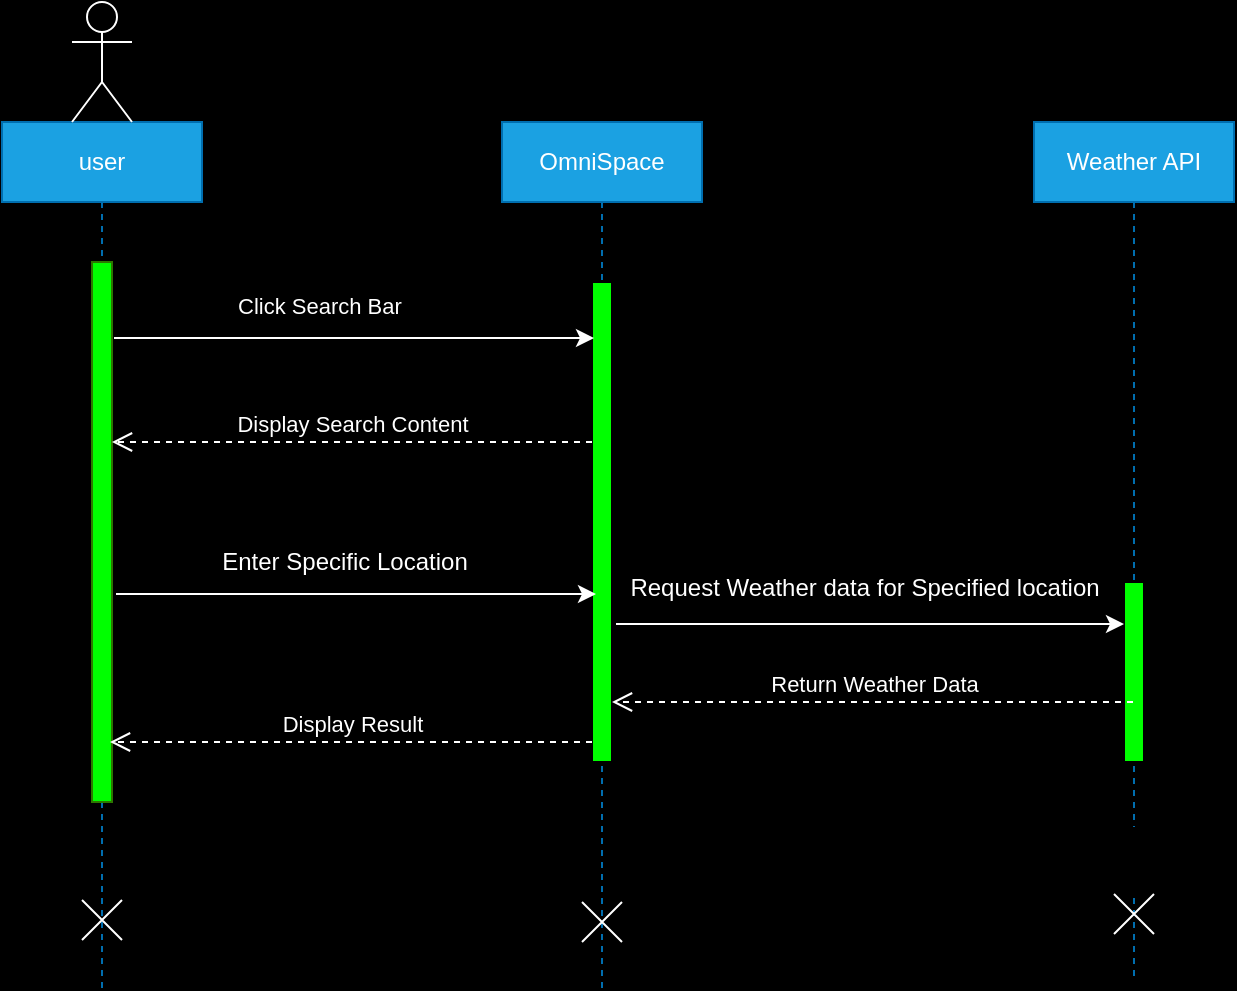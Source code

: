 <mxfile version="24.8.3" pages="18">
  <diagram id="Li7rjG9asO4fiOL_y9vU" name="Page-2">
    <mxGraphModel dx="880" dy="506" grid="0" gridSize="10" guides="1" tooltips="1" connect="1" arrows="1" fold="1" page="1" pageScale="1" pageWidth="850" pageHeight="1100" background="#000000" math="0" shadow="0">
      <root>
        <mxCell id="0" />
        <mxCell id="1" parent="0" />
        <mxCell id="mHyjtpXfkBJ5mjDFo-XC-1" value="user" style="shape=umlLifeline;perimeter=lifelinePerimeter;whiteSpace=wrap;html=1;container=0;dropTarget=0;collapsible=0;recursiveResize=0;outlineConnect=0;portConstraint=eastwest;newEdgeStyle={&quot;edgeStyle&quot;:&quot;elbowEdgeStyle&quot;,&quot;elbow&quot;:&quot;vertical&quot;,&quot;curved&quot;:0,&quot;rounded&quot;:0};fillColor=#1ba1e2;fontColor=#ffffff;strokeColor=#006EAF;" vertex="1" parent="1">
          <mxGeometry x="40" y="80" width="100" height="433" as="geometry" />
        </mxCell>
        <mxCell id="mHyjtpXfkBJ5mjDFo-XC-2" value="" style="html=1;points=[];perimeter=orthogonalPerimeter;outlineConnect=0;targetShapes=umlLifeline;portConstraint=eastwest;newEdgeStyle={&quot;edgeStyle&quot;:&quot;elbowEdgeStyle&quot;,&quot;elbow&quot;:&quot;vertical&quot;,&quot;curved&quot;:0,&quot;rounded&quot;:0};fillColor=#00FF00;fontColor=#ffffff;strokeColor=#2D7600;" vertex="1" parent="mHyjtpXfkBJ5mjDFo-XC-1">
          <mxGeometry x="45" y="70" width="10" height="270" as="geometry" />
        </mxCell>
        <mxCell id="mHyjtpXfkBJ5mjDFo-XC-3" value="OmniSpace" style="shape=umlLifeline;perimeter=lifelinePerimeter;whiteSpace=wrap;html=1;container=0;dropTarget=0;collapsible=0;recursiveResize=0;outlineConnect=0;portConstraint=eastwest;newEdgeStyle={&quot;edgeStyle&quot;:&quot;elbowEdgeStyle&quot;,&quot;elbow&quot;:&quot;vertical&quot;,&quot;curved&quot;:0,&quot;rounded&quot;:0};fillColor=#1ba1e2;fontColor=#ffffff;strokeColor=#006EAF;" vertex="1" parent="1">
          <mxGeometry x="290" y="80" width="100" height="433" as="geometry" />
        </mxCell>
        <mxCell id="mHyjtpXfkBJ5mjDFo-XC-4" value="" style="html=1;points=[];perimeter=orthogonalPerimeter;outlineConnect=0;targetShapes=umlLifeline;portConstraint=eastwest;newEdgeStyle={&quot;edgeStyle&quot;:&quot;elbowEdgeStyle&quot;,&quot;elbow&quot;:&quot;vertical&quot;,&quot;curved&quot;:0,&quot;rounded&quot;:0};fillColor=#00FF00;" vertex="1" parent="mHyjtpXfkBJ5mjDFo-XC-3">
          <mxGeometry x="45" y="80" width="10" height="240" as="geometry" />
        </mxCell>
        <mxCell id="mHyjtpXfkBJ5mjDFo-XC-5" value="&lt;span style=&quot;&quot;&gt;&lt;font&gt;Display Search Content&lt;/font&gt;&lt;/span&gt;" style="html=1;verticalAlign=bottom;endArrow=open;dashed=1;endSize=8;edgeStyle=elbowEdgeStyle;elbow=vertical;curved=0;rounded=0;strokeColor=#FFFFFF;labelBackgroundColor=none;fontColor=#FFFFFF;" edge="1" parent="1" source="mHyjtpXfkBJ5mjDFo-XC-4">
          <mxGeometry relative="1" as="geometry">
            <mxPoint x="95" y="240" as="targetPoint" />
            <Array as="points">
              <mxPoint x="190" y="240" />
            </Array>
            <mxPoint x="325" y="240" as="sourcePoint" />
          </mxGeometry>
        </mxCell>
        <mxCell id="mHyjtpXfkBJ5mjDFo-XC-8" value="" style="shape=umlActor;verticalLabelPosition=bottom;verticalAlign=top;html=1;outlineConnect=0;fillColor=none;strokeColor=#FFFFFF;" vertex="1" parent="1">
          <mxGeometry x="75" y="20" width="30" height="60" as="geometry" />
        </mxCell>
        <mxCell id="mHyjtpXfkBJ5mjDFo-XC-9" value="Weather API" style="shape=umlLifeline;perimeter=lifelinePerimeter;whiteSpace=wrap;html=1;container=0;dropTarget=0;collapsible=0;recursiveResize=0;outlineConnect=0;portConstraint=eastwest;newEdgeStyle={&quot;edgeStyle&quot;:&quot;elbowEdgeStyle&quot;,&quot;elbow&quot;:&quot;vertical&quot;,&quot;curved&quot;:0,&quot;rounded&quot;:0};fillColor=#1ba1e2;fontColor=#ffffff;strokeColor=#006EAF;" vertex="1" parent="1">
          <mxGeometry x="556" y="80" width="100" height="427" as="geometry" />
        </mxCell>
        <mxCell id="mHyjtpXfkBJ5mjDFo-XC-10" value="" style="html=1;points=[];perimeter=orthogonalPerimeter;outlineConnect=0;targetShapes=umlLifeline;portConstraint=eastwest;newEdgeStyle={&quot;edgeStyle&quot;:&quot;elbowEdgeStyle&quot;,&quot;elbow&quot;:&quot;vertical&quot;,&quot;curved&quot;:0,&quot;rounded&quot;:0};fillColor=#00FF00;" vertex="1" parent="mHyjtpXfkBJ5mjDFo-XC-9">
          <mxGeometry x="45" y="230" width="10" height="90" as="geometry" />
        </mxCell>
        <mxCell id="mHyjtpXfkBJ5mjDFo-XC-13" value="Display Result" style="html=1;verticalAlign=bottom;endArrow=open;dashed=1;endSize=8;edgeStyle=elbowEdgeStyle;elbow=vertical;curved=0;rounded=0;strokeColor=#FFFFFF;fontColor=#FFFFFF;labelBackgroundColor=none;" edge="1" parent="1" source="mHyjtpXfkBJ5mjDFo-XC-4">
          <mxGeometry x="-0.004" relative="1" as="geometry">
            <mxPoint x="94" y="390" as="targetPoint" />
            <Array as="points">
              <mxPoint x="189" y="390" />
            </Array>
            <mxPoint x="324" y="390" as="sourcePoint" />
            <mxPoint as="offset" />
          </mxGeometry>
        </mxCell>
        <mxCell id="mHyjtpXfkBJ5mjDFo-XC-14" value="&lt;font color=&quot;#ffffff&quot;&gt;Enter Specific Location&lt;/font&gt;" style="text;html=1;align=center;verticalAlign=middle;resizable=0;points=[];autosize=1;fillColor=none;strokeColor=none;" vertex="1" parent="1">
          <mxGeometry x="140" y="287" width="141" height="26" as="geometry" />
        </mxCell>
        <mxCell id="mHyjtpXfkBJ5mjDFo-XC-16" value="&lt;font color=&quot;#ffffff&quot;&gt;Request Weather data for Specified location&lt;/font&gt;" style="text;html=1;align=center;verticalAlign=middle;resizable=0;points=[];autosize=1;" vertex="1" parent="1">
          <mxGeometry x="344" y="300" width="253" height="26" as="geometry" />
        </mxCell>
        <mxCell id="mHyjtpXfkBJ5mjDFo-XC-17" value="" style="shape=mxgraph.sysml.x;strokeColor=#FFFFFF;" vertex="1" parent="1">
          <mxGeometry x="80" y="469" width="20" height="20" as="geometry" />
        </mxCell>
        <mxCell id="mHyjtpXfkBJ5mjDFo-XC-18" value="" style="shape=mxgraph.sysml.x;strokeColor=#FFFFFF;" vertex="1" parent="1">
          <mxGeometry x="330" y="470" width="20" height="20" as="geometry" />
        </mxCell>
        <mxCell id="mHyjtpXfkBJ5mjDFo-XC-19" value="" style="edgeStyle=orthogonalEdgeStyle;rounded=0;orthogonalLoop=1;jettySize=auto;html=1;" edge="1" parent="1" source="mHyjtpXfkBJ5mjDFo-XC-20" target="mHyjtpXfkBJ5mjDFo-XC-10">
          <mxGeometry relative="1" as="geometry" />
        </mxCell>
        <mxCell id="mHyjtpXfkBJ5mjDFo-XC-20" value="" style="shape=mxgraph.sysml.x;fontColor=#FFFFFF;strokeColor=#FFFFFF;" vertex="1" parent="1">
          <mxGeometry x="596" y="466" width="20" height="20" as="geometry" />
        </mxCell>
        <mxCell id="mHyjtpXfkBJ5mjDFo-XC-21" value="" style="endArrow=classic;html=1;rounded=0;strokeColor=#FFFFFF;fontColor=#FFFFFF;labelBackgroundColor=none;" edge="1" parent="1">
          <mxGeometry width="50" height="50" relative="1" as="geometry">
            <mxPoint x="96" y="188" as="sourcePoint" />
            <mxPoint x="336" y="188" as="targetPoint" />
          </mxGeometry>
        </mxCell>
        <mxCell id="mHyjtpXfkBJ5mjDFo-XC-23" value="&lt;div style=&quot;text-align: center;&quot;&gt;&lt;span style=&quot;background-color: initial; font-size: 11px; text-wrap: nowrap;&quot;&gt;&lt;font color=&quot;#ffffff&quot;&gt;Click Search Bar&lt;/font&gt;&lt;/span&gt;&lt;/div&gt;" style="text;whiteSpace=wrap;html=1;" vertex="1" parent="1">
          <mxGeometry x="156" y="158" width="144" height="24" as="geometry" />
        </mxCell>
        <mxCell id="mHyjtpXfkBJ5mjDFo-XC-25" value="" style="endArrow=classic;html=1;rounded=0;strokeColor=#FFFFFF;fontColor=#FFFFFF;labelBackgroundColor=none;" edge="1" parent="1">
          <mxGeometry width="50" height="50" relative="1" as="geometry">
            <mxPoint x="97" y="316" as="sourcePoint" />
            <mxPoint x="337" y="316" as="targetPoint" />
          </mxGeometry>
        </mxCell>
        <mxCell id="mHyjtpXfkBJ5mjDFo-XC-26" value="" style="endArrow=classic;html=1;rounded=0;strokeColor=#FFFFFF;fontColor=#FFFFFF;labelBackgroundColor=none;" edge="1" parent="1" target="mHyjtpXfkBJ5mjDFo-XC-10">
          <mxGeometry width="50" height="50" relative="1" as="geometry">
            <mxPoint x="347" y="331" as="sourcePoint" />
            <mxPoint x="587" y="331" as="targetPoint" />
          </mxGeometry>
        </mxCell>
        <mxCell id="mHyjtpXfkBJ5mjDFo-XC-27" value="Return Weather Data" style="html=1;verticalAlign=bottom;endArrow=open;dashed=1;endSize=8;edgeStyle=elbowEdgeStyle;elbow=vertical;curved=0;rounded=0;strokeColor=#FFFFFF;fontColor=#FFFFFF;labelBackgroundColor=none;" edge="1" parent="1" source="mHyjtpXfkBJ5mjDFo-XC-9" target="mHyjtpXfkBJ5mjDFo-XC-4">
          <mxGeometry x="-0.004" relative="1" as="geometry">
            <mxPoint x="344" y="370" as="targetPoint" />
            <Array as="points">
              <mxPoint x="439" y="370" />
            </Array>
            <mxPoint x="585" y="370" as="sourcePoint" />
            <mxPoint as="offset" />
          </mxGeometry>
        </mxCell>
      </root>
    </mxGraphModel>
  </diagram>
  <diagram id="hhsiKPpJIvp3zb2-6fnQ" name="Page-3">
    <mxGraphModel dx="2204" dy="1878" grid="1" gridSize="10" guides="1" tooltips="1" connect="1" arrows="1" fold="1" page="1" pageScale="1" pageWidth="850" pageHeight="1100" math="0" shadow="0">
      <root>
        <mxCell id="0" />
        <mxCell id="1" parent="0" />
        <mxCell id="3REoY0EzdrYXbr71iV1M-17" value="&lt;div&gt;&lt;br&gt;&lt;/div&gt;" style="whiteSpace=wrap;html=1;aspect=fixed;" vertex="1" parent="1">
          <mxGeometry x="-550" y="-130" width="980" height="978" as="geometry" />
        </mxCell>
        <mxCell id="3REoY0EzdrYXbr71iV1M-18" value="" style="ellipse;html=1;shape=startState;fillColor=#008a00;strokeColor=#005700;fontColor=#ffffff;" vertex="1" parent="1">
          <mxGeometry x="-129" y="-107" width="30" height="30" as="geometry" />
        </mxCell>
        <mxCell id="3REoY0EzdrYXbr71iV1M-19" value="admin open omnispace admin dashbord" style="rounded=1;whiteSpace=wrap;html=1;arcSize=40;fontColor=#ffffff;fillColor=#0050ef;strokeColor=#001DBC;" vertex="1" parent="1">
          <mxGeometry x="-175" y="-29" width="120" height="40" as="geometry" />
        </mxCell>
        <mxCell id="3REoY0EzdrYXbr71iV1M-20" value="view publishers posts" style="rounded=1;whiteSpace=wrap;html=1;arcSize=40;fontColor=#ffffff;fillColor=#0050ef;strokeColor=#001DBC;" vertex="1" parent="1">
          <mxGeometry x="-180" y="256" width="130" height="39" as="geometry" />
        </mxCell>
        <mxCell id="3REoY0EzdrYXbr71iV1M-21" value="" style="edgeStyle=orthogonalEdgeStyle;html=1;verticalAlign=bottom;endArrow=open;endSize=8;strokeColor=#ff0000;rounded=0;exitX=0.5;exitY=1;exitDx=0;exitDy=0;entryX=0.5;entryY=0;entryDx=0;entryDy=0;" edge="1" parent="1" source="3REoY0EzdrYXbr71iV1M-19" target="3REoY0EzdrYXbr71iV1M-35">
          <mxGeometry relative="1" as="geometry">
            <mxPoint x="-115" y="170" as="targetPoint" />
            <mxPoint x="-105" y="80" as="sourcePoint" />
            <Array as="points" />
          </mxGeometry>
        </mxCell>
        <mxCell id="3REoY0EzdrYXbr71iV1M-22" value="" style="edgeStyle=orthogonalEdgeStyle;rounded=0;orthogonalLoop=1;jettySize=auto;html=1;fillColor=#ffe6cc;strokeColor=#d79b00;fontStyle=1" edge="1" parent="1">
          <mxGeometry relative="1" as="geometry">
            <mxPoint x="-115" y="392" as="sourcePoint" />
          </mxGeometry>
        </mxCell>
        <mxCell id="3REoY0EzdrYXbr71iV1M-23" value="" style="edgeStyle=orthogonalEdgeStyle;html=1;verticalAlign=bottom;endArrow=open;endSize=8;strokeColor=#ff0000;rounded=0;exitX=0.5;exitY=1;exitDx=0;exitDy=0;" edge="1" parent="1" source="3REoY0EzdrYXbr71iV1M-20" target="3REoY0EzdrYXbr71iV1M-28">
          <mxGeometry relative="1" as="geometry">
            <mxPoint x="-115" y="352" as="targetPoint" />
            <mxPoint x="-105" y="170" as="sourcePoint" />
            <Array as="points" />
          </mxGeometry>
        </mxCell>
        <mxCell id="3REoY0EzdrYXbr71iV1M-24" value="" style="ellipse;html=1;shape=endState;fillColor=#fa6800;strokeColor=#C73500;fontColor=#000000;" vertex="1" parent="1">
          <mxGeometry x="-130" y="720" width="30" height="30" as="geometry" />
        </mxCell>
        <mxCell id="3REoY0EzdrYXbr71iV1M-25" value="approve the post" style="rounded=1;whiteSpace=wrap;html=1;arcSize=40;fontColor=#ffffff;fillColor=#0050ef;strokeColor=#001DBC;" vertex="1" parent="1">
          <mxGeometry x="-277" y="432" width="120" height="40" as="geometry" />
        </mxCell>
        <mxCell id="3REoY0EzdrYXbr71iV1M-26" value="" style="edgeStyle=orthogonalEdgeStyle;rounded=0;orthogonalLoop=1;jettySize=auto;html=1;fillColor=#fa6800;strokeColor=#C73500;" edge="1" parent="1" source="3REoY0EzdrYXbr71iV1M-28" target="3REoY0EzdrYXbr71iV1M-29">
          <mxGeometry relative="1" as="geometry" />
        </mxCell>
        <mxCell id="3REoY0EzdrYXbr71iV1M-27" value="" style="edgeStyle=orthogonalEdgeStyle;rounded=0;orthogonalLoop=1;jettySize=auto;html=1;fillColor=#fa6800;strokeColor=#C73500;" edge="1" parent="1" source="3REoY0EzdrYXbr71iV1M-28" target="3REoY0EzdrYXbr71iV1M-25">
          <mxGeometry relative="1" as="geometry" />
        </mxCell>
        <mxCell id="3REoY0EzdrYXbr71iV1M-28" value="validate" style="rhombus;whiteSpace=wrap;html=1;fillColor=#0050ef;fontColor=#ffffff;strokeColor=#001DBC;" vertex="1" parent="1">
          <mxGeometry x="-155" y="341" width="80" height="80" as="geometry" />
        </mxCell>
        <mxCell id="3REoY0EzdrYXbr71iV1M-29" value="reject or suspend the post" style="rounded=1;whiteSpace=wrap;html=1;arcSize=40;fontColor=#ffffff;fillColor=#0050ef;strokeColor=#001DBC;" vertex="1" parent="1">
          <mxGeometry x="-74" y="432" width="120" height="40" as="geometry" />
        </mxCell>
        <mxCell id="3REoY0EzdrYXbr71iV1M-30" value="start" style="text;strokeColor=none;align=center;fillColor=none;html=1;verticalAlign=middle;whiteSpace=wrap;rounded=0;" vertex="1" parent="1">
          <mxGeometry x="-124" y="-77" width="60" height="30" as="geometry" />
        </mxCell>
        <mxCell id="3REoY0EzdrYXbr71iV1M-31" value="click()" style="text;strokeColor=none;align=center;fillColor=none;html=1;verticalAlign=middle;whiteSpace=wrap;rounded=0;" vertex="1" parent="1">
          <mxGeometry x="-124" y="25" width="60" height="30" as="geometry" />
        </mxCell>
        <mxCell id="3REoY0EzdrYXbr71iV1M-32" value="click()" style="text;strokeColor=none;align=center;fillColor=none;html=1;verticalAlign=middle;whiteSpace=wrap;rounded=0;" vertex="1" parent="1">
          <mxGeometry x="-165" y="305" width="160" height="30" as="geometry" />
        </mxCell>
        <mxCell id="3REoY0EzdrYXbr71iV1M-33" value="end usecase" style="text;strokeColor=none;align=center;fillColor=none;html=1;verticalAlign=middle;whiteSpace=wrap;rounded=0;" vertex="1" parent="1">
          <mxGeometry x="-143" y="680" width="132" height="30" as="geometry" />
        </mxCell>
        <mxCell id="3REoY0EzdrYXbr71iV1M-34" value="invalid" style="text;strokeColor=none;align=center;fillColor=none;html=1;verticalAlign=middle;whiteSpace=wrap;rounded=0;" vertex="1" parent="1">
          <mxGeometry x="-70" y="382" width="60" height="30" as="geometry" />
        </mxCell>
        <mxCell id="3REoY0EzdrYXbr71iV1M-35" value="admin navigate to menu" style="rounded=1;whiteSpace=wrap;html=1;arcSize=40;fontColor=#ffffff;fillColor=#0050ef;strokeColor=#001DBC;" vertex="1" parent="1">
          <mxGeometry x="-175" y="68" width="120" height="39" as="geometry" />
        </mxCell>
        <mxCell id="3REoY0EzdrYXbr71iV1M-36" value="" style="edgeStyle=orthogonalEdgeStyle;html=1;verticalAlign=bottom;endArrow=open;endSize=8;strokeColor=#ff0000;rounded=0;exitX=0.5;exitY=1;exitDx=0;exitDy=0;entryX=0.5;entryY=0;entryDx=0;entryDy=0;" edge="1" parent="1" source="3REoY0EzdrYXbr71iV1M-39" target="3REoY0EzdrYXbr71iV1M-20">
          <mxGeometry relative="1" as="geometry">
            <mxPoint x="-115" y="250" as="targetPoint" />
            <mxPoint x="-115" y="83" as="sourcePoint" />
            <Array as="points" />
          </mxGeometry>
        </mxCell>
        <mxCell id="3REoY0EzdrYXbr71iV1M-37" value="click() menu slider" style="text;strokeColor=none;align=center;fillColor=none;html=1;verticalAlign=middle;whiteSpace=wrap;rounded=0;" vertex="1" parent="1">
          <mxGeometry x="-143" y="120" width="160" height="28" as="geometry" />
        </mxCell>
        <mxCell id="3REoY0EzdrYXbr71iV1M-38" value="" style="edgeStyle=orthogonalEdgeStyle;html=1;verticalAlign=bottom;endArrow=open;endSize=8;strokeColor=#ff0000;rounded=0;entryX=0.5;entryY=0;entryDx=0;entryDy=0;" edge="1" parent="1" source="3REoY0EzdrYXbr71iV1M-35" target="3REoY0EzdrYXbr71iV1M-39">
          <mxGeometry relative="1" as="geometry">
            <mxPoint x="-115" y="280" as="targetPoint" />
            <mxPoint x="-115" y="110" as="sourcePoint" />
            <Array as="points" />
          </mxGeometry>
        </mxCell>
        <mxCell id="3REoY0EzdrYXbr71iV1M-39" value="open content managment" style="rounded=1;whiteSpace=wrap;html=1;arcSize=40;fontColor=#ffffff;fillColor=#0050ef;strokeColor=#001DBC;" vertex="1" parent="1">
          <mxGeometry x="-175" y="165" width="120" height="37" as="geometry" />
        </mxCell>
        <mxCell id="3REoY0EzdrYXbr71iV1M-40" value="" style="edgeStyle=orthogonalEdgeStyle;html=1;verticalAlign=bottom;endArrow=open;endSize=8;strokeColor=#ff0000;rounded=0;entryX=0.5;entryY=0;entryDx=0;entryDy=0;exitX=0.5;exitY=0.8;exitDx=0;exitDy=0;exitPerimeter=0;" edge="1" parent="1" source="3REoY0EzdrYXbr71iV1M-18">
          <mxGeometry relative="1" as="geometry">
            <mxPoint x="-114" y="-29" as="targetPoint" />
            <mxPoint x="-114" y="-60" as="sourcePoint" />
            <Array as="points" />
          </mxGeometry>
        </mxCell>
        <mxCell id="3REoY0EzdrYXbr71iV1M-41" value="click() content managment" style="text;strokeColor=none;align=center;fillColor=none;html=1;verticalAlign=middle;whiteSpace=wrap;rounded=0;" vertex="1" parent="1">
          <mxGeometry x="-140" y="211" width="200" height="28" as="geometry" />
        </mxCell>
        <mxCell id="3REoY0EzdrYXbr71iV1M-42" value="valid" style="text;strokeColor=none;align=center;fillColor=none;html=1;verticalAlign=middle;whiteSpace=wrap;rounded=0;" vertex="1" parent="1">
          <mxGeometry x="-225" y="382" width="60" height="30" as="geometry" />
        </mxCell>
        <mxCell id="3REoY0EzdrYXbr71iV1M-43" value="" style="shape=line;html=1;strokeWidth=6;strokeColor=#ff0000;" vertex="1" parent="1">
          <mxGeometry x="-200" y="557.5" width="170" height="10" as="geometry" />
        </mxCell>
        <mxCell id="3REoY0EzdrYXbr71iV1M-44" value="" style="edgeStyle=orthogonalEdgeStyle;html=1;verticalAlign=bottom;endArrow=open;endSize=8;strokeColor=#ff0000;rounded=0;entryX=0.5;entryY=0;entryDx=0;entryDy=0;" edge="1" parent="1" source="3REoY0EzdrYXbr71iV1M-48" target="3REoY0EzdrYXbr71iV1M-24">
          <mxGeometry relative="1" as="geometry">
            <mxPoint x="-110" y="609" as="targetPoint" />
          </mxGeometry>
        </mxCell>
        <mxCell id="3REoY0EzdrYXbr71iV1M-45" value="" style="edgeStyle=orthogonalEdgeStyle;html=1;verticalAlign=bottom;endArrow=open;endSize=8;strokeColor=#ff0000;rounded=0;exitX=0.5;exitY=1;exitDx=0;exitDy=0;entryX=0.25;entryY=0.5;entryDx=0;entryDy=0;entryPerimeter=0;" edge="1" parent="1" source="3REoY0EzdrYXbr71iV1M-25" target="3REoY0EzdrYXbr71iV1M-43">
          <mxGeometry relative="1" as="geometry">
            <mxPoint x="-155" y="528" as="targetPoint" />
            <mxPoint x="-153" y="473" as="sourcePoint" />
            <Array as="points" />
          </mxGeometry>
        </mxCell>
        <mxCell id="3REoY0EzdrYXbr71iV1M-46" value="" style="edgeStyle=orthogonalEdgeStyle;html=1;verticalAlign=bottom;endArrow=open;endSize=8;strokeColor=#ff0000;rounded=0;exitX=0.5;exitY=1;exitDx=0;exitDy=0;entryX=0.75;entryY=0.5;entryDx=0;entryDy=0;entryPerimeter=0;" edge="1" parent="1" source="3REoY0EzdrYXbr71iV1M-29" target="3REoY0EzdrYXbr71iV1M-43">
          <mxGeometry relative="1" as="geometry">
            <mxPoint x="-65" y="508" as="targetPoint" />
            <mxPoint x="-67" y="470" as="sourcePoint" />
            <Array as="points" />
          </mxGeometry>
        </mxCell>
        <mxCell id="3REoY0EzdrYXbr71iV1M-47" value="" style="edgeStyle=orthogonalEdgeStyle;html=1;verticalAlign=bottom;endArrow=open;endSize=8;strokeColor=#ff0000;rounded=0;entryX=0.5;entryY=0;entryDx=0;entryDy=0;" edge="1" parent="1" source="3REoY0EzdrYXbr71iV1M-43" target="3REoY0EzdrYXbr71iV1M-48">
          <mxGeometry relative="1" as="geometry">
            <mxPoint x="-115" y="720" as="targetPoint" />
            <mxPoint x="-115" y="568" as="sourcePoint" />
          </mxGeometry>
        </mxCell>
        <mxCell id="3REoY0EzdrYXbr71iV1M-48" value="action performed" style="rounded=1;whiteSpace=wrap;html=1;arcSize=40;fontColor=#ffffff;fillColor=#0050ef;strokeColor=#001DBC;" vertex="1" parent="1">
          <mxGeometry x="-175" y="630" width="120" height="40" as="geometry" />
        </mxCell>
        <mxCell id="3REoY0EzdrYXbr71iV1M-49" value="click() approve" style="text;strokeColor=none;align=center;fillColor=none;html=1;verticalAlign=middle;whiteSpace=wrap;rounded=0;" vertex="1" parent="1">
          <mxGeometry x="-310" y="480" width="93" height="30" as="geometry" />
        </mxCell>
        <mxCell id="3REoY0EzdrYXbr71iV1M-50" value="click() reject" style="text;strokeColor=none;align=center;fillColor=none;html=1;verticalAlign=middle;whiteSpace=wrap;rounded=0;" vertex="1" parent="1">
          <mxGeometry x="-14" y="472" width="84" height="30" as="geometry" />
        </mxCell>
      </root>
    </mxGraphModel>
  </diagram>
  <diagram name="Page-1" id="Xfw7S-o_se97cSvEDoW6">
    <mxGraphModel dx="880" dy="1606" grid="1" gridSize="10" guides="1" tooltips="1" connect="1" arrows="1" fold="1" page="1" pageScale="1" pageWidth="850" pageHeight="1100" math="0" shadow="0">
      <root>
        <mxCell id="0" />
        <mxCell id="1" parent="0" />
        <mxCell id="HVq8RORpdNA0nEhzuDup-1" value="" style="whiteSpace=wrap;html=1;aspect=fixed;" parent="1" vertex="1">
          <mxGeometry x="120" y="-230" width="990" height="990" as="geometry" />
        </mxCell>
        <mxCell id="HVq8RORpdNA0nEhzuDup-2" value="" style="ellipse;html=1;shape=startState;fillColor=#008a00;strokeColor=#005700;fontColor=#ffffff;" parent="1" vertex="1">
          <mxGeometry x="410" y="-194" width="30" height="30" as="geometry" />
        </mxCell>
        <mxCell id="HVq8RORpdNA0nEhzuDup-3" value="" style="edgeStyle=orthogonalEdgeStyle;html=1;verticalAlign=bottom;endArrow=open;endSize=8;strokeColor=#ff0000;rounded=0;entryX=0.5;entryY=0;entryDx=0;entryDy=0;" parent="1" target="HVq8RORpdNA0nEhzuDup-4" edge="1">
          <mxGeometry relative="1" as="geometry">
            <mxPoint x="425" y="-114" as="targetPoint" />
            <mxPoint x="425" y="-170" as="sourcePoint" />
          </mxGeometry>
        </mxCell>
        <mxCell id="HVq8RORpdNA0nEhzuDup-4" value="user open omnispace app" style="rounded=1;whiteSpace=wrap;html=1;arcSize=40;fontColor=#ffffff;fillColor=#0050ef;strokeColor=#001DBC;" parent="1" vertex="1">
          <mxGeometry x="365" y="-123" width="120" height="40" as="geometry" />
        </mxCell>
        <mxCell id="HVq8RORpdNA0nEhzuDup-5" value="user click() create new account" style="rounded=1;whiteSpace=wrap;html=1;arcSize=40;fontColor=#ffffff;fillColor=#0050ef;strokeColor=#001DBC;" parent="1" vertex="1">
          <mxGeometry x="365" y="220" width="120" height="40" as="geometry" />
        </mxCell>
        <mxCell id="HVq8RORpdNA0nEhzuDup-6" value="" style="edgeStyle=orthogonalEdgeStyle;html=1;verticalAlign=bottom;endArrow=open;endSize=8;strokeColor=#ff0000;rounded=0;exitX=0.5;exitY=1;exitDx=0;exitDy=0;entryX=0.5;entryY=0;entryDx=0;entryDy=0;" parent="1" source="HVq8RORpdNA0nEhzuDup-4" target="FTULQFh3K4QhZXGNX-Wo-1" edge="1">
          <mxGeometry relative="1" as="geometry">
            <mxPoint x="425" y="210" as="targetPoint" />
            <mxPoint x="435" y="70" as="sourcePoint" />
            <Array as="points" />
          </mxGeometry>
        </mxCell>
        <mxCell id="HVq8RORpdNA0nEhzuDup-7" value="" style="edgeStyle=orthogonalEdgeStyle;rounded=0;orthogonalLoop=1;jettySize=auto;html=1;fillColor=#ffe6cc;strokeColor=#d79b00;fontStyle=1" parent="1" source="HVq8RORpdNA0nEhzuDup-8" target="HVq8RORpdNA0nEhzuDup-11" edge="1">
          <mxGeometry relative="1" as="geometry" />
        </mxCell>
        <mxCell id="HVq8RORpdNA0nEhzuDup-8" value="display register form" style="rounded=1;whiteSpace=wrap;html=1;arcSize=40;fontColor=#ffffff;fillColor=#0050ef;strokeColor=#001DBC;" parent="1" vertex="1">
          <mxGeometry x="365" y="310" width="120" height="40" as="geometry" />
        </mxCell>
        <mxCell id="HVq8RORpdNA0nEhzuDup-9" value="" style="edgeStyle=orthogonalEdgeStyle;html=1;verticalAlign=bottom;endArrow=open;endSize=8;strokeColor=#ff0000;rounded=0;exitX=0.5;exitY=1;exitDx=0;exitDy=0;entryX=0.5;entryY=0;entryDx=0;entryDy=0;" parent="1" source="HVq8RORpdNA0nEhzuDup-5" target="HVq8RORpdNA0nEhzuDup-8" edge="1">
          <mxGeometry relative="1" as="geometry">
            <mxPoint x="435" y="220" as="targetPoint" />
            <mxPoint x="435" y="160" as="sourcePoint" />
            <Array as="points" />
          </mxGeometry>
        </mxCell>
        <mxCell id="HVq8RORpdNA0nEhzuDup-10" value="" style="edgeStyle=orthogonalEdgeStyle;rounded=0;orthogonalLoop=1;jettySize=auto;html=1;fillColor=#fa6800;strokeColor=#C73500;" parent="1" source="HVq8RORpdNA0nEhzuDup-11" target="HVq8RORpdNA0nEhzuDup-18" edge="1">
          <mxGeometry relative="1" as="geometry" />
        </mxCell>
        <mxCell id="HVq8RORpdNA0nEhzuDup-11" value="fill the form and click submit button" style="rounded=1;whiteSpace=wrap;html=1;arcSize=40;fontColor=#ffffff;fillColor=#0050ef;strokeColor=#001DBC;" parent="1" vertex="1">
          <mxGeometry x="365" y="400" width="120" height="40" as="geometry" />
        </mxCell>
        <mxCell id="HVq8RORpdNA0nEhzuDup-12" value="" style="ellipse;html=1;shape=endState;fillColor=#fa6800;strokeColor=#C73500;fontColor=#000000;" parent="1" vertex="1">
          <mxGeometry x="410" y="710" width="30" height="30" as="geometry" />
        </mxCell>
        <mxCell id="HVq8RORpdNA0nEhzuDup-13" value="" style="edgeStyle=orthogonalEdgeStyle;rounded=0;orthogonalLoop=1;jettySize=auto;html=1;fillColor=#fa6800;strokeColor=#C73500;" parent="1" source="HVq8RORpdNA0nEhzuDup-14" target="HVq8RORpdNA0nEhzuDup-12" edge="1">
          <mxGeometry relative="1" as="geometry" />
        </mxCell>
        <mxCell id="HVq8RORpdNA0nEhzuDup-14" value="the account created successfully" style="rounded=1;whiteSpace=wrap;html=1;arcSize=40;fontColor=#ffffff;fillColor=#0050ef;strokeColor=#001DBC;" parent="1" vertex="1">
          <mxGeometry x="365" y="620" width="120" height="40" as="geometry" />
        </mxCell>
        <mxCell id="HVq8RORpdNA0nEhzuDup-15" value="" style="edgeStyle=orthogonalEdgeStyle;rounded=0;orthogonalLoop=1;jettySize=auto;html=1;fillColor=#fa6800;strokeColor=#C73500;" parent="1" source="HVq8RORpdNA0nEhzuDup-18" target="HVq8RORpdNA0nEhzuDup-19" edge="1">
          <mxGeometry relative="1" as="geometry" />
        </mxCell>
        <mxCell id="HVq8RORpdNA0nEhzuDup-16" value="" style="edgeStyle=orthogonalEdgeStyle;rounded=0;orthogonalLoop=1;jettySize=auto;html=1;fillColor=#fa6800;strokeColor=#C73500;" parent="1" source="HVq8RORpdNA0nEhzuDup-18" target="HVq8RORpdNA0nEhzuDup-14" edge="1">
          <mxGeometry relative="1" as="geometry" />
        </mxCell>
        <mxCell id="HVq8RORpdNA0nEhzuDup-17" value="&lt;b&gt;valid&lt;/b&gt;" style="edgeLabel;html=1;align=center;verticalAlign=middle;resizable=0;points=[];" parent="HVq8RORpdNA0nEhzuDup-16" vertex="1" connectable="0">
          <mxGeometry x="-0.2" y="3" relative="1" as="geometry">
            <mxPoint x="12" as="offset" />
          </mxGeometry>
        </mxCell>
        <mxCell id="HVq8RORpdNA0nEhzuDup-18" value="validate" style="rhombus;whiteSpace=wrap;html=1;fillColor=#0050ef;fontColor=#ffffff;strokeColor=#001DBC;" parent="1" vertex="1">
          <mxGeometry x="385" y="480" width="80" height="80" as="geometry" />
        </mxCell>
        <mxCell id="HVq8RORpdNA0nEhzuDup-19" value="display an error messege" style="rounded=1;whiteSpace=wrap;html=1;arcSize=40;fontColor=#ffffff;fillColor=#0050ef;strokeColor=#001DBC;" parent="1" vertex="1">
          <mxGeometry x="581" y="500" width="120" height="40" as="geometry" />
        </mxCell>
        <mxCell id="HVq8RORpdNA0nEhzuDup-20" value="" style="edgeStyle=orthogonalEdgeStyle;rounded=0;orthogonalLoop=1;jettySize=auto;html=1;fillColor=#fa6800;strokeColor=#C73500;entryX=1;entryY=0.5;entryDx=0;entryDy=0;exitX=1;exitY=0.5;exitDx=0;exitDy=0;" parent="1" source="HVq8RORpdNA0nEhzuDup-19" target="HVq8RORpdNA0nEhzuDup-11" edge="1">
          <mxGeometry relative="1" as="geometry">
            <mxPoint x="690" y="519.5" as="sourcePoint" />
            <mxPoint x="795" y="519.5" as="targetPoint" />
            <Array as="points">
              <mxPoint x="730" y="520" />
              <mxPoint x="730" y="420" />
            </Array>
          </mxGeometry>
        </mxCell>
        <mxCell id="HVq8RORpdNA0nEhzuDup-21" value="start" style="text;strokeColor=none;align=center;fillColor=none;html=1;verticalAlign=middle;whiteSpace=wrap;rounded=0;" parent="1" vertex="1">
          <mxGeometry x="413" y="-160" width="60" height="30" as="geometry" />
        </mxCell>
        <mxCell id="0Qjzo-nSz8XOoK9acHHq-2" value="click()" style="text;strokeColor=none;align=center;fillColor=none;html=1;verticalAlign=middle;whiteSpace=wrap;rounded=0;" parent="1" vertex="1">
          <mxGeometry x="415" y="-80" width="60" height="30" as="geometry" />
        </mxCell>
        <mxCell id="0Qjzo-nSz8XOoK9acHHq-3" value="click () creat new account" style="text;strokeColor=none;align=center;fillColor=none;html=1;verticalAlign=middle;whiteSpace=wrap;rounded=0;" parent="1" vertex="1">
          <mxGeometry x="414" y="267" width="165" height="30" as="geometry" />
        </mxCell>
        <mxCell id="0Qjzo-nSz8XOoK9acHHq-4" value="fill the form and click() submit" style="text;strokeColor=none;align=center;fillColor=none;html=1;verticalAlign=middle;whiteSpace=wrap;rounded=0;" parent="1" vertex="1">
          <mxGeometry x="430" y="450" width="160" height="30" as="geometry" />
        </mxCell>
        <mxCell id="FTULQFh3K4QhZXGNX-Wo-1" value="user navigate to menu slide" style="rounded=1;whiteSpace=wrap;html=1;arcSize=40;fontColor=#ffffff;fillColor=#0050ef;strokeColor=#001DBC;" parent="1" vertex="1">
          <mxGeometry x="365" y="-41" width="120" height="40" as="geometry" />
        </mxCell>
        <mxCell id="FTULQFh3K4QhZXGNX-Wo-2" value="user navigate to publish button" style="rounded=1;whiteSpace=wrap;html=1;arcSize=40;fontColor=#ffffff;fillColor=#0050ef;strokeColor=#001DBC;" parent="1" vertex="1">
          <mxGeometry x="365" y="42" width="120" height="40" as="geometry" />
        </mxCell>
        <mxCell id="FTULQFh3K4QhZXGNX-Wo-3" value="" style="edgeStyle=orthogonalEdgeStyle;html=1;verticalAlign=bottom;endArrow=open;endSize=8;strokeColor=#ff0000;rounded=0;exitX=0.5;exitY=1;exitDx=0;exitDy=0;" parent="1" source="FTULQFh3K4QhZXGNX-Wo-1" target="FTULQFh3K4QhZXGNX-Wo-2" edge="1">
          <mxGeometry relative="1" as="geometry">
            <mxPoint x="427" y="92" as="targetPoint" />
            <mxPoint x="427" y="39" as="sourcePoint" />
            <Array as="points" />
          </mxGeometry>
        </mxCell>
        <mxCell id="FTULQFh3K4QhZXGNX-Wo-4" value="" style="edgeStyle=orthogonalEdgeStyle;html=1;verticalAlign=bottom;endArrow=open;endSize=8;strokeColor=#ff0000;rounded=0;exitX=0.5;exitY=1;exitDx=0;exitDy=0;" parent="1" source="FTULQFh3K4QhZXGNX-Wo-2" target="HVq8RORpdNA0nEhzuDup-5" edge="1">
          <mxGeometry relative="1" as="geometry">
            <mxPoint x="426" y="207" as="targetPoint" />
            <mxPoint x="426" y="137" as="sourcePoint" />
            <Array as="points" />
          </mxGeometry>
        </mxCell>
        <mxCell id="Yhy5rW-cX_vz28So6UM6-1" value="display login form" style="rounded=1;whiteSpace=wrap;html=1;arcSize=40;fontColor=#ffffff;fillColor=#0050ef;strokeColor=#001DBC;" parent="1" vertex="1">
          <mxGeometry x="365" y="130" width="120" height="40" as="geometry" />
        </mxCell>
        <mxCell id="Yhy5rW-cX_vz28So6UM6-2" value="click() the menu side" style="text;strokeColor=none;align=center;fillColor=none;html=1;verticalAlign=middle;whiteSpace=wrap;rounded=0;" parent="1" vertex="1">
          <mxGeometry x="416" width="140" height="30" as="geometry" />
        </mxCell>
        <mxCell id="Yhy5rW-cX_vz28So6UM6-3" value="click() the publish button" style="text;strokeColor=none;align=center;fillColor=none;html=1;verticalAlign=middle;whiteSpace=wrap;rounded=0;" parent="1" vertex="1">
          <mxGeometry x="424" y="89" width="140" height="30" as="geometry" />
        </mxCell>
        <mxCell id="Yhy5rW-cX_vz28So6UM6-4" value="invalid" style="text;strokeColor=none;align=center;fillColor=none;html=1;verticalAlign=middle;whiteSpace=wrap;rounded=0;" parent="1" vertex="1">
          <mxGeometry x="485" y="490" width="60" height="30" as="geometry" />
        </mxCell>
      </root>
    </mxGraphModel>
  </diagram>
  <diagram name="Page-2" id="DW3Hf3q8uUZ6Z_v8hUsA">
    <mxGraphModel dx="880" dy="506" grid="1" gridSize="10" guides="1" tooltips="1" connect="1" arrows="1" fold="1" page="1" pageScale="1" pageWidth="850" pageHeight="1100" math="0" shadow="0">
      <root>
        <mxCell id="0" />
        <mxCell id="1" parent="0" />
        <mxCell id="V5EQ67Jd2uxur_CpD_dM-13" value="" style="whiteSpace=wrap;html=1;aspect=fixed;" vertex="1" parent="1">
          <mxGeometry x="120" y="102" width="700" height="700" as="geometry" />
        </mxCell>
        <mxCell id="V5EQ67Jd2uxur_CpD_dM-14" value="" style="ellipse;html=1;shape=startState;fillColor=#008a00;strokeColor=#005700;fontColor=#ffffff;" vertex="1" parent="1">
          <mxGeometry x="410" y="132" width="30" height="30" as="geometry" />
        </mxCell>
        <mxCell id="V5EQ67Jd2uxur_CpD_dM-15" value="" style="edgeStyle=orthogonalEdgeStyle;html=1;verticalAlign=bottom;endArrow=open;endSize=8;strokeColor=#ff0000;rounded=0;" edge="1" parent="1" source="V5EQ67Jd2uxur_CpD_dM-14">
          <mxGeometry relative="1" as="geometry">
            <mxPoint x="425" y="207" as="targetPoint" />
          </mxGeometry>
        </mxCell>
        <mxCell id="V5EQ67Jd2uxur_CpD_dM-16" value="user open omnispace app" style="rounded=1;whiteSpace=wrap;html=1;arcSize=40;fontColor=#ffffff;fillColor=#0050ef;strokeColor=#001DBC;" vertex="1" parent="1">
          <mxGeometry x="365" y="212" width="120" height="40" as="geometry" />
        </mxCell>
        <mxCell id="V5EQ67Jd2uxur_CpD_dM-19" value="" style="edgeStyle=orthogonalEdgeStyle;rounded=0;orthogonalLoop=1;jettySize=auto;html=1;fillColor=#ffe6cc;strokeColor=#d79b00;fontStyle=1" edge="1" parent="1" source="V5EQ67Jd2uxur_CpD_dM-20" target="V5EQ67Jd2uxur_CpD_dM-23">
          <mxGeometry relative="1" as="geometry" />
        </mxCell>
        <mxCell id="V5EQ67Jd2uxur_CpD_dM-20" value="user set preference for local news" style="rounded=1;whiteSpace=wrap;html=1;arcSize=40;fontColor=#ffffff;fillColor=#0050ef;strokeColor=#001DBC;" vertex="1" parent="1">
          <mxGeometry x="360" y="382" width="130" height="40" as="geometry" />
        </mxCell>
        <mxCell id="V5EQ67Jd2uxur_CpD_dM-21" value="" style="edgeStyle=orthogonalEdgeStyle;html=1;verticalAlign=bottom;endArrow=open;endSize=8;strokeColor=#ff0000;rounded=0;exitX=0.5;exitY=1;exitDx=0;exitDy=0;entryX=0.5;entryY=0;entryDx=0;entryDy=0;" edge="1" parent="1" source="wd0sArEsG7jiqNhW91Dn-1" target="V5EQ67Jd2uxur_CpD_dM-20">
          <mxGeometry relative="1" as="geometry">
            <mxPoint x="435" y="220" as="targetPoint" />
            <mxPoint x="425" y="250" as="sourcePoint" />
            <Array as="points" />
          </mxGeometry>
        </mxCell>
        <mxCell id="V5EQ67Jd2uxur_CpD_dM-22" value="" style="edgeStyle=orthogonalEdgeStyle;rounded=0;orthogonalLoop=1;jettySize=auto;html=1;fillColor=#fa6800;strokeColor=#C73500;" edge="1" parent="1" source="V5EQ67Jd2uxur_CpD_dM-23" target="V5EQ67Jd2uxur_CpD_dM-24">
          <mxGeometry relative="1" as="geometry" />
        </mxCell>
        <mxCell id="V5EQ67Jd2uxur_CpD_dM-23" value="user view local news" style="rounded=1;whiteSpace=wrap;html=1;arcSize=40;fontColor=#ffffff;fillColor=#0050ef;strokeColor=#001DBC;" vertex="1" parent="1">
          <mxGeometry x="365" y="470" width="120" height="40" as="geometry" />
        </mxCell>
        <mxCell id="V5EQ67Jd2uxur_CpD_dM-24" value="" style="ellipse;html=1;shape=endState;fillColor=#fa6800;strokeColor=#C73500;fontColor=#000000;" vertex="1" parent="1">
          <mxGeometry x="410" y="564" width="30" height="30" as="geometry" />
        </mxCell>
        <mxCell id="V5EQ67Jd2uxur_CpD_dM-25" value="start" style="text;strokeColor=none;align=center;fillColor=none;html=1;verticalAlign=middle;whiteSpace=wrap;rounded=0;" vertex="1" parent="1">
          <mxGeometry x="411" y="162" width="60" height="30" as="geometry" />
        </mxCell>
        <mxCell id="V5EQ67Jd2uxur_CpD_dM-26" value="click()" style="text;strokeColor=none;align=center;fillColor=none;html=1;verticalAlign=middle;whiteSpace=wrap;rounded=0;" vertex="1" parent="1">
          <mxGeometry x="416" y="259" width="60" height="30" as="geometry" />
        </mxCell>
        <mxCell id="V5EQ67Jd2uxur_CpD_dM-28" value="click() on loclnews" style="text;strokeColor=none;align=center;fillColor=none;html=1;verticalAlign=middle;whiteSpace=wrap;rounded=0;" vertex="1" parent="1">
          <mxGeometry x="394" y="429" width="174" height="30" as="geometry" />
        </mxCell>
        <mxCell id="V5EQ67Jd2uxur_CpD_dM-29" value="display()" style="text;strokeColor=none;align=center;fillColor=none;html=1;verticalAlign=middle;whiteSpace=wrap;rounded=0;" vertex="1" parent="1">
          <mxGeometry x="422" y="521" width="60" height="30" as="geometry" />
        </mxCell>
        <mxCell id="wd0sArEsG7jiqNhW91Dn-2" value="" style="edgeStyle=orthogonalEdgeStyle;html=1;verticalAlign=bottom;endArrow=open;endSize=8;strokeColor=#ff0000;rounded=0;exitX=0.5;exitY=1;exitDx=0;exitDy=0;entryX=0.5;entryY=0;entryDx=0;entryDy=0;" edge="1" parent="1" source="V5EQ67Jd2uxur_CpD_dM-16" target="wd0sArEsG7jiqNhW91Dn-1">
          <mxGeometry relative="1" as="geometry">
            <mxPoint x="425" y="373" as="targetPoint" />
            <mxPoint x="425" y="252" as="sourcePoint" />
            <Array as="points" />
          </mxGeometry>
        </mxCell>
        <mxCell id="wd0sArEsG7jiqNhW91Dn-1" value="select the news section" style="rounded=1;whiteSpace=wrap;html=1;arcSize=40;fontColor=#ffffff;fillColor=#0050ef;strokeColor=#001DBC;" vertex="1" parent="1">
          <mxGeometry x="365" y="299" width="120" height="40" as="geometry" />
        </mxCell>
        <mxCell id="wd0sArEsG7jiqNhW91Dn-3" value="navigate to news section" style="text;strokeColor=none;align=center;fillColor=none;html=1;verticalAlign=middle;whiteSpace=wrap;rounded=0;" vertex="1" parent="1">
          <mxGeometry x="416" y="339" width="164" height="30" as="geometry" />
        </mxCell>
      </root>
    </mxGraphModel>
  </diagram>
  <diagram name="Page-3" id="czk1cTN0qTuAxG3Ktywp">
    <mxGraphModel dx="1730" dy="1606" grid="1" gridSize="10" guides="1" tooltips="1" connect="1" arrows="1" fold="1" page="1" pageScale="1" pageWidth="850" pageHeight="1100" math="0" shadow="0">
      <root>
        <mxCell id="0" />
        <mxCell id="1" parent="0" />
        <mxCell id="esioONLXkuHC8vzV1D6B-1" value="&lt;div&gt;&lt;br&gt;&lt;/div&gt;" style="whiteSpace=wrap;html=1;aspect=fixed;" parent="1" vertex="1">
          <mxGeometry x="-10" y="-140" width="980" height="978" as="geometry" />
        </mxCell>
        <mxCell id="esioONLXkuHC8vzV1D6B-2" value="" style="ellipse;html=1;shape=startState;fillColor=#008a00;strokeColor=#005700;fontColor=#ffffff;" parent="1" vertex="1">
          <mxGeometry x="411" y="-117" width="30" height="30" as="geometry" />
        </mxCell>
        <mxCell id="esioONLXkuHC8vzV1D6B-4" value="user open omnispace app" style="rounded=1;whiteSpace=wrap;html=1;arcSize=40;fontColor=#ffffff;fillColor=#0050ef;strokeColor=#001DBC;" parent="1" vertex="1">
          <mxGeometry x="365" y="-39" width="120" height="40" as="geometry" />
        </mxCell>
        <mxCell id="esioONLXkuHC8vzV1D6B-5" value="user navigate to report on local news" style="rounded=1;whiteSpace=wrap;html=1;arcSize=40;fontColor=#ffffff;fillColor=#0050ef;strokeColor=#001DBC;" parent="1" vertex="1">
          <mxGeometry x="365" y="246" width="120" height="39" as="geometry" />
        </mxCell>
        <mxCell id="esioONLXkuHC8vzV1D6B-6" value="" style="edgeStyle=orthogonalEdgeStyle;html=1;verticalAlign=bottom;endArrow=open;endSize=8;strokeColor=#ff0000;rounded=0;exitX=0.5;exitY=1;exitDx=0;exitDy=0;entryX=0.5;entryY=0;entryDx=0;entryDy=0;" parent="1" source="esioONLXkuHC8vzV1D6B-4" target="RzfRIUM_GWmLfiiotS7m-1" edge="1">
          <mxGeometry relative="1" as="geometry">
            <mxPoint x="425" y="160" as="targetPoint" />
            <mxPoint x="435" y="70" as="sourcePoint" />
            <Array as="points" />
          </mxGeometry>
        </mxCell>
        <mxCell id="esioONLXkuHC8vzV1D6B-7" value="" style="edgeStyle=orthogonalEdgeStyle;rounded=0;orthogonalLoop=1;jettySize=auto;html=1;fillColor=#ffe6cc;strokeColor=#d79b00;fontStyle=1" parent="1" source="esioONLXkuHC8vzV1D6B-8" target="esioONLXkuHC8vzV1D6B-11" edge="1">
          <mxGeometry relative="1" as="geometry" />
        </mxCell>
        <mxCell id="esioONLXkuHC8vzV1D6B-8" value="display report form" style="rounded=1;whiteSpace=wrap;html=1;arcSize=40;fontColor=#ffffff;fillColor=#0050ef;strokeColor=#001DBC;" parent="1" vertex="1">
          <mxGeometry x="365" y="342" width="120" height="40" as="geometry" />
        </mxCell>
        <mxCell id="esioONLXkuHC8vzV1D6B-9" value="" style="edgeStyle=orthogonalEdgeStyle;html=1;verticalAlign=bottom;endArrow=open;endSize=8;strokeColor=#ff0000;rounded=0;exitX=0.5;exitY=1;exitDx=0;exitDy=0;entryX=0.5;entryY=0;entryDx=0;entryDy=0;" parent="1" source="esioONLXkuHC8vzV1D6B-5" target="esioONLXkuHC8vzV1D6B-8" edge="1">
          <mxGeometry relative="1" as="geometry">
            <mxPoint x="435" y="220" as="targetPoint" />
            <mxPoint x="435" y="160" as="sourcePoint" />
            <Array as="points" />
          </mxGeometry>
        </mxCell>
        <mxCell id="esioONLXkuHC8vzV1D6B-10" value="" style="edgeStyle=orthogonalEdgeStyle;rounded=0;orthogonalLoop=1;jettySize=auto;html=1;fillColor=#fa6800;strokeColor=#C73500;" parent="1" source="esioONLXkuHC8vzV1D6B-11" target="esioONLXkuHC8vzV1D6B-18" edge="1">
          <mxGeometry relative="1" as="geometry" />
        </mxCell>
        <mxCell id="esioONLXkuHC8vzV1D6B-11" value="fill the form and click submit button" style="rounded=1;whiteSpace=wrap;html=1;arcSize=40;fontColor=#ffffff;fillColor=#0050ef;strokeColor=#001DBC;" parent="1" vertex="1">
          <mxGeometry x="365" y="422" width="120" height="40" as="geometry" />
        </mxCell>
        <mxCell id="esioONLXkuHC8vzV1D6B-12" value="" style="ellipse;html=1;shape=endState;fillColor=#fa6800;strokeColor=#C73500;fontColor=#000000;" parent="1" vertex="1">
          <mxGeometry x="410" y="710" width="30" height="30" as="geometry" />
        </mxCell>
        <mxCell id="esioONLXkuHC8vzV1D6B-13" value="" style="edgeStyle=orthogonalEdgeStyle;rounded=0;orthogonalLoop=1;jettySize=auto;html=1;fillColor=#fa6800;strokeColor=#C73500;" parent="1" source="esioONLXkuHC8vzV1D6B-14" target="esioONLXkuHC8vzV1D6B-12" edge="1">
          <mxGeometry relative="1" as="geometry" />
        </mxCell>
        <mxCell id="esioONLXkuHC8vzV1D6B-14" value="moderate to review" style="rounded=1;whiteSpace=wrap;html=1;arcSize=40;fontColor=#ffffff;fillColor=#0050ef;strokeColor=#001DBC;" parent="1" vertex="1">
          <mxGeometry x="365" y="627" width="120" height="40" as="geometry" />
        </mxCell>
        <mxCell id="esioONLXkuHC8vzV1D6B-15" value="" style="edgeStyle=orthogonalEdgeStyle;rounded=0;orthogonalLoop=1;jettySize=auto;html=1;fillColor=#fa6800;strokeColor=#C73500;" parent="1" source="esioONLXkuHC8vzV1D6B-18" target="esioONLXkuHC8vzV1D6B-19" edge="1">
          <mxGeometry relative="1" as="geometry" />
        </mxCell>
        <mxCell id="esioONLXkuHC8vzV1D6B-16" value="" style="edgeStyle=orthogonalEdgeStyle;rounded=0;orthogonalLoop=1;jettySize=auto;html=1;fillColor=#fa6800;strokeColor=#C73500;" parent="1" source="esioONLXkuHC8vzV1D6B-18" target="esioONLXkuHC8vzV1D6B-14" edge="1">
          <mxGeometry relative="1" as="geometry" />
        </mxCell>
        <mxCell id="esioONLXkuHC8vzV1D6B-17" value="&lt;b&gt;valid&lt;/b&gt;" style="edgeLabel;html=1;align=center;verticalAlign=middle;resizable=0;points=[];" parent="esioONLXkuHC8vzV1D6B-16" vertex="1" connectable="0">
          <mxGeometry x="-0.2" y="3" relative="1" as="geometry">
            <mxPoint x="12" as="offset" />
          </mxGeometry>
        </mxCell>
        <mxCell id="esioONLXkuHC8vzV1D6B-18" value="validate" style="rhombus;whiteSpace=wrap;html=1;fillColor=#0050ef;fontColor=#ffffff;strokeColor=#001DBC;" parent="1" vertex="1">
          <mxGeometry x="385" y="509" width="80" height="80" as="geometry" />
        </mxCell>
        <mxCell id="esioONLXkuHC8vzV1D6B-19" value="display an error message" style="rounded=1;whiteSpace=wrap;html=1;arcSize=40;fontColor=#ffffff;fillColor=#0050ef;strokeColor=#001DBC;" parent="1" vertex="1">
          <mxGeometry x="570" y="529" width="120" height="40" as="geometry" />
        </mxCell>
        <mxCell id="esioONLXkuHC8vzV1D6B-20" value="" style="edgeStyle=orthogonalEdgeStyle;rounded=0;orthogonalLoop=1;jettySize=auto;html=1;fillColor=#fa6800;strokeColor=#C73500;entryX=1;entryY=0.5;entryDx=0;entryDy=0;" parent="1" target="esioONLXkuHC8vzV1D6B-11" edge="1">
          <mxGeometry relative="1" as="geometry">
            <mxPoint x="690" y="547.5" as="sourcePoint" />
            <mxPoint x="795" y="547.5" as="targetPoint" />
            <Array as="points">
              <mxPoint x="730" y="548" />
              <mxPoint x="730" y="442" />
            </Array>
          </mxGeometry>
        </mxCell>
        <mxCell id="aNDEP1L76n85Rt2RSn1j-1" value="start" style="text;strokeColor=none;align=center;fillColor=none;html=1;verticalAlign=middle;whiteSpace=wrap;rounded=0;" parent="1" vertex="1">
          <mxGeometry x="416" y="-87" width="60" height="30" as="geometry" />
        </mxCell>
        <mxCell id="aNDEP1L76n85Rt2RSn1j-2" value="click()" style="text;strokeColor=none;align=center;fillColor=none;html=1;verticalAlign=middle;whiteSpace=wrap;rounded=0;" parent="1" vertex="1">
          <mxGeometry x="416" y="15" width="60" height="30" as="geometry" />
        </mxCell>
        <mxCell id="aNDEP1L76n85Rt2RSn1j-3" value="select report and click()" style="text;strokeColor=none;align=center;fillColor=none;html=1;verticalAlign=middle;whiteSpace=wrap;rounded=0;" parent="1" vertex="1">
          <mxGeometry x="414" y="295" width="160" height="30" as="geometry" />
        </mxCell>
        <mxCell id="GWDtqc8f4Thxh1dvibHO-1" value="fill the form and click() submit" style="text;strokeColor=none;align=center;fillColor=none;html=1;verticalAlign=middle;whiteSpace=wrap;rounded=0;" parent="1" vertex="1">
          <mxGeometry x="425" y="470" width="170" height="30" as="geometry" />
        </mxCell>
        <mxCell id="_yYdiO0wBcSfRgXNWDrW-1" value="end usecase" style="text;strokeColor=none;align=center;fillColor=none;html=1;verticalAlign=middle;whiteSpace=wrap;rounded=0;" parent="1" vertex="1">
          <mxGeometry x="401" y="670" width="132" height="30" as="geometry" />
        </mxCell>
        <mxCell id="lrtTI-AkCQzw5PeU54bv-1" value="invalid" style="text;strokeColor=none;align=center;fillColor=none;html=1;verticalAlign=middle;whiteSpace=wrap;rounded=0;" parent="1" vertex="1">
          <mxGeometry x="470" y="550" width="60" height="30" as="geometry" />
        </mxCell>
        <mxCell id="RzfRIUM_GWmLfiiotS7m-1" value="user click()&amp;nbsp;&lt;div&gt;local news&lt;/div&gt;" style="rounded=1;whiteSpace=wrap;html=1;arcSize=40;fontColor=#ffffff;fillColor=#0050ef;strokeColor=#001DBC;" parent="1" vertex="1">
          <mxGeometry x="365" y="58" width="120" height="39" as="geometry" />
        </mxCell>
        <mxCell id="RzfRIUM_GWmLfiiotS7m-2" value="" style="edgeStyle=orthogonalEdgeStyle;html=1;verticalAlign=bottom;endArrow=open;endSize=8;strokeColor=#ff0000;rounded=0;exitX=0.5;exitY=1;exitDx=0;exitDy=0;entryX=0.5;entryY=0;entryDx=0;entryDy=0;" parent="1" source="RzfRIUM_GWmLfiiotS7m-4" target="esioONLXkuHC8vzV1D6B-5" edge="1">
          <mxGeometry relative="1" as="geometry">
            <mxPoint x="425" y="240" as="targetPoint" />
            <mxPoint x="425" y="73" as="sourcePoint" />
            <Array as="points" />
          </mxGeometry>
        </mxCell>
        <mxCell id="RzfRIUM_GWmLfiiotS7m-3" value="click() local news" style="text;strokeColor=none;align=center;fillColor=none;html=1;verticalAlign=middle;whiteSpace=wrap;rounded=0;" parent="1" vertex="1">
          <mxGeometry x="397" y="110" width="160" height="28" as="geometry" />
        </mxCell>
        <mxCell id="RzfRIUM_GWmLfiiotS7m-5" value="" style="edgeStyle=orthogonalEdgeStyle;html=1;verticalAlign=bottom;endArrow=open;endSize=8;strokeColor=#ff0000;rounded=0;entryX=0.5;entryY=0;entryDx=0;entryDy=0;" parent="1" source="RzfRIUM_GWmLfiiotS7m-1" target="RzfRIUM_GWmLfiiotS7m-4" edge="1">
          <mxGeometry relative="1" as="geometry">
            <mxPoint x="425" y="270" as="targetPoint" />
            <mxPoint x="425" y="100" as="sourcePoint" />
            <Array as="points" />
          </mxGeometry>
        </mxCell>
        <mxCell id="RzfRIUM_GWmLfiiotS7m-4" value="choose and click() specific news" style="rounded=1;whiteSpace=wrap;html=1;arcSize=40;fontColor=#ffffff;fillColor=#0050ef;strokeColor=#001DBC;" parent="1" vertex="1">
          <mxGeometry x="365" y="155" width="120" height="37" as="geometry" />
        </mxCell>
        <mxCell id="RzfRIUM_GWmLfiiotS7m-6" value="" style="edgeStyle=orthogonalEdgeStyle;html=1;verticalAlign=bottom;endArrow=open;endSize=8;strokeColor=#ff0000;rounded=0;entryX=0.5;entryY=0;entryDx=0;entryDy=0;exitX=0.5;exitY=0.8;exitDx=0;exitDy=0;exitPerimeter=0;" parent="1" source="esioONLXkuHC8vzV1D6B-2" edge="1">
          <mxGeometry relative="1" as="geometry">
            <mxPoint x="426" y="-39" as="targetPoint" />
            <mxPoint x="426" y="-70" as="sourcePoint" />
            <Array as="points" />
          </mxGeometry>
        </mxCell>
        <mxCell id="RzfRIUM_GWmLfiiotS7m-8" value="choose and click()" style="text;strokeColor=none;align=center;fillColor=none;html=1;verticalAlign=middle;whiteSpace=wrap;rounded=0;" parent="1" vertex="1">
          <mxGeometry x="400" y="201" width="160" height="28" as="geometry" />
        </mxCell>
      </root>
    </mxGraphModel>
  </diagram>
  <diagram name="Page-4" id="FWj0ZUmHeEBjz4A5j4aY">
    <mxGraphModel dx="880" dy="1606" grid="1" gridSize="10" guides="1" tooltips="1" connect="1" arrows="1" fold="1" page="1" pageScale="1" pageWidth="850" pageHeight="1100" math="0" shadow="0">
      <root>
        <mxCell id="0" />
        <mxCell id="1" parent="0" />
        <mxCell id="uhynZ6MM522WopGugHZV-1" value="" style="whiteSpace=wrap;html=1;aspect=fixed;" parent="1" vertex="1">
          <mxGeometry x="120" y="-100" width="860" height="860" as="geometry" />
        </mxCell>
        <mxCell id="uhynZ6MM522WopGugHZV-2" value="" style="ellipse;html=1;shape=startState;fillColor=#008a00;strokeColor=#005700;fontColor=#ffffff;" parent="1" vertex="1">
          <mxGeometry x="410" y="-88" width="30" height="30" as="geometry" />
        </mxCell>
        <mxCell id="uhynZ6MM522WopGugHZV-3" value="" style="edgeStyle=orthogonalEdgeStyle;html=1;verticalAlign=bottom;endArrow=open;endSize=8;strokeColor=#ff0000;rounded=0;entryX=0.5;entryY=0;entryDx=0;entryDy=0;" parent="1" source="uhynZ6MM522WopGugHZV-2" target="uhynZ6MM522WopGugHZV-4" edge="1">
          <mxGeometry relative="1" as="geometry">
            <mxPoint x="425" y="-13" as="targetPoint" />
          </mxGeometry>
        </mxCell>
        <mxCell id="uhynZ6MM522WopGugHZV-4" value="publisher open omnispace app" style="rounded=1;whiteSpace=wrap;html=1;arcSize=40;fontColor=#ffffff;fillColor=#0050ef;strokeColor=#001DBC;" parent="1" vertex="1">
          <mxGeometry x="365" y="-8" width="120" height="40" as="geometry" />
        </mxCell>
        <mxCell id="uhynZ6MM522WopGugHZV-5" value="publisher&amp;nbsp;navigate to publish" style="rounded=1;whiteSpace=wrap;html=1;arcSize=40;fontColor=#ffffff;fillColor=#0050ef;strokeColor=#001DBC;" parent="1" vertex="1">
          <mxGeometry x="365" y="210" width="120" height="40" as="geometry" />
        </mxCell>
        <mxCell id="uhynZ6MM522WopGugHZV-6" value="" style="edgeStyle=orthogonalEdgeStyle;html=1;verticalAlign=bottom;endArrow=open;endSize=8;strokeColor=#ff0000;rounded=0;exitX=0.5;exitY=1;exitDx=0;exitDy=0;entryX=0.5;entryY=0;entryDx=0;entryDy=0;" parent="1" source="uhynZ6MM522WopGugHZV-4" target="L6qxmqi1NEzuCeM4YAQU-5" edge="1">
          <mxGeometry relative="1" as="geometry">
            <mxPoint x="425" y="210" as="targetPoint" />
            <mxPoint x="435" y="70" as="sourcePoint" />
            <Array as="points" />
          </mxGeometry>
        </mxCell>
        <mxCell id="uhynZ6MM522WopGugHZV-7" value="" style="edgeStyle=orthogonalEdgeStyle;rounded=0;orthogonalLoop=1;jettySize=auto;html=1;fillColor=#ffe6cc;strokeColor=#d79b00;fontStyle=1" parent="1" source="uhynZ6MM522WopGugHZV-8" target="uhynZ6MM522WopGugHZV-11" edge="1">
          <mxGeometry relative="1" as="geometry" />
        </mxCell>
        <mxCell id="uhynZ6MM522WopGugHZV-8" value="display login form" style="rounded=1;whiteSpace=wrap;html=1;arcSize=40;fontColor=#ffffff;fillColor=#0050ef;strokeColor=#001DBC;" parent="1" vertex="1">
          <mxGeometry x="365" y="310" width="120" height="40" as="geometry" />
        </mxCell>
        <mxCell id="uhynZ6MM522WopGugHZV-9" value="" style="edgeStyle=orthogonalEdgeStyle;html=1;verticalAlign=bottom;endArrow=open;endSize=8;strokeColor=#ff0000;rounded=0;exitX=0.5;exitY=1;exitDx=0;exitDy=0;entryX=0.5;entryY=0;entryDx=0;entryDy=0;" parent="1" source="uhynZ6MM522WopGugHZV-5" target="uhynZ6MM522WopGugHZV-8" edge="1">
          <mxGeometry relative="1" as="geometry">
            <mxPoint x="435" y="220" as="targetPoint" />
            <mxPoint x="435" y="160" as="sourcePoint" />
            <Array as="points" />
          </mxGeometry>
        </mxCell>
        <mxCell id="uhynZ6MM522WopGugHZV-10" value="" style="edgeStyle=orthogonalEdgeStyle;rounded=0;orthogonalLoop=1;jettySize=auto;html=1;fillColor=#fa6800;strokeColor=#C73500;" parent="1" source="uhynZ6MM522WopGugHZV-11" target="uhynZ6MM522WopGugHZV-18" edge="1">
          <mxGeometry relative="1" as="geometry" />
        </mxCell>
        <mxCell id="uhynZ6MM522WopGugHZV-11" value="fill the login&amp;nbsp; form and click on submit button" style="rounded=1;whiteSpace=wrap;html=1;arcSize=40;fontColor=#ffffff;fillColor=#0050ef;strokeColor=#001DBC;" parent="1" vertex="1">
          <mxGeometry x="350" y="400" width="150" height="40" as="geometry" />
        </mxCell>
        <mxCell id="uhynZ6MM522WopGugHZV-12" value="" style="ellipse;html=1;shape=endState;fillColor=#fa6800;strokeColor=#C73500;fontColor=#000000;" parent="1" vertex="1">
          <mxGeometry x="410" y="710" width="30" height="30" as="geometry" />
        </mxCell>
        <mxCell id="uhynZ6MM522WopGugHZV-13" value="" style="edgeStyle=orthogonalEdgeStyle;rounded=0;orthogonalLoop=1;jettySize=auto;html=1;fillColor=#fa6800;strokeColor=#C73500;" parent="1" source="uhynZ6MM522WopGugHZV-14" target="uhynZ6MM522WopGugHZV-12" edge="1">
          <mxGeometry relative="1" as="geometry" />
        </mxCell>
        <mxCell id="uhynZ6MM522WopGugHZV-14" value="login successfully" style="rounded=1;whiteSpace=wrap;html=1;arcSize=40;fontColor=#ffffff;fillColor=#0050ef;strokeColor=#001DBC;" parent="1" vertex="1">
          <mxGeometry x="365" y="620" width="120" height="40" as="geometry" />
        </mxCell>
        <mxCell id="uhynZ6MM522WopGugHZV-15" value="" style="edgeStyle=orthogonalEdgeStyle;rounded=0;orthogonalLoop=1;jettySize=auto;html=1;fillColor=#fa6800;strokeColor=#C73500;" parent="1" source="uhynZ6MM522WopGugHZV-18" target="uhynZ6MM522WopGugHZV-19" edge="1">
          <mxGeometry relative="1" as="geometry" />
        </mxCell>
        <mxCell id="uhynZ6MM522WopGugHZV-16" value="" style="edgeStyle=orthogonalEdgeStyle;rounded=0;orthogonalLoop=1;jettySize=auto;html=1;fillColor=#fa6800;strokeColor=#C73500;" parent="1" source="uhynZ6MM522WopGugHZV-18" target="uhynZ6MM522WopGugHZV-14" edge="1">
          <mxGeometry relative="1" as="geometry" />
        </mxCell>
        <mxCell id="uhynZ6MM522WopGugHZV-17" value="&lt;b&gt;valid&lt;/b&gt;" style="edgeLabel;html=1;align=center;verticalAlign=middle;resizable=0;points=[];" parent="uhynZ6MM522WopGugHZV-16" vertex="1" connectable="0">
          <mxGeometry x="-0.2" y="3" relative="1" as="geometry">
            <mxPoint x="12" as="offset" />
          </mxGeometry>
        </mxCell>
        <mxCell id="uhynZ6MM522WopGugHZV-18" value="validate" style="rhombus;whiteSpace=wrap;html=1;fillColor=#0050ef;fontColor=#ffffff;strokeColor=#001DBC;" parent="1" vertex="1">
          <mxGeometry x="385" y="480" width="80" height="80" as="geometry" />
        </mxCell>
        <mxCell id="uhynZ6MM522WopGugHZV-19" value="fail to login " style="rounded=1;whiteSpace=wrap;html=1;arcSize=40;fontColor=#ffffff;fillColor=#0050ef;strokeColor=#001DBC;" parent="1" vertex="1">
          <mxGeometry x="570" y="500" width="120" height="40" as="geometry" />
        </mxCell>
        <mxCell id="uhynZ6MM522WopGugHZV-20" value="" style="edgeStyle=orthogonalEdgeStyle;rounded=0;orthogonalLoop=1;jettySize=auto;html=1;fillColor=#fa6800;strokeColor=#C73500;entryX=1;entryY=0.5;entryDx=0;entryDy=0;" parent="1" target="uhynZ6MM522WopGugHZV-11" edge="1">
          <mxGeometry relative="1" as="geometry">
            <mxPoint x="690" y="519.5" as="sourcePoint" />
            <mxPoint x="795" y="519.5" as="targetPoint" />
            <Array as="points">
              <mxPoint x="730" y="520" />
              <mxPoint x="730" y="420" />
            </Array>
          </mxGeometry>
        </mxCell>
        <mxCell id="uhynZ6MM522WopGugHZV-21" value="start" style="text;strokeColor=none;align=center;fillColor=none;html=1;verticalAlign=middle;whiteSpace=wrap;rounded=0;" parent="1" vertex="1">
          <mxGeometry x="411" y="-57" width="60" height="30" as="geometry" />
        </mxCell>
        <mxCell id="uhynZ6MM522WopGugHZV-22" value="click()" style="text;strokeColor=none;align=center;fillColor=none;html=1;verticalAlign=middle;whiteSpace=wrap;rounded=0;" parent="1" vertex="1">
          <mxGeometry x="414" y="48" width="60" height="30" as="geometry" />
        </mxCell>
        <mxCell id="uhynZ6MM522WopGugHZV-23" value="click() publish" style="text;strokeColor=none;align=center;fillColor=none;html=1;verticalAlign=middle;whiteSpace=wrap;rounded=0;" parent="1" vertex="1">
          <mxGeometry x="406" y="260" width="131" height="30" as="geometry" />
        </mxCell>
        <mxCell id="uhynZ6MM522WopGugHZV-24" value="fill the form and click() submit" style="text;strokeColor=none;align=center;fillColor=none;html=1;verticalAlign=middle;whiteSpace=wrap;rounded=0;" parent="1" vertex="1">
          <mxGeometry x="417" y="441" width="179" height="30" as="geometry" />
        </mxCell>
        <mxCell id="L6qxmqi1NEzuCeM4YAQU-5" value="publisher&amp;nbsp;navigate to menu slider" style="rounded=1;whiteSpace=wrap;html=1;arcSize=40;fontColor=#ffffff;fillColor=#0050ef;strokeColor=#001DBC;" parent="1" vertex="1">
          <mxGeometry x="365" y="108" width="120" height="40" as="geometry" />
        </mxCell>
        <mxCell id="L6qxmqi1NEzuCeM4YAQU-6" value="" style="edgeStyle=orthogonalEdgeStyle;html=1;verticalAlign=bottom;endArrow=open;endSize=8;strokeColor=#ff0000;rounded=0;" parent="1" source="L6qxmqi1NEzuCeM4YAQU-5" target="uhynZ6MM522WopGugHZV-5" edge="1">
          <mxGeometry relative="1" as="geometry">
            <mxPoint x="425" y="210" as="targetPoint" />
            <mxPoint x="425" y="142" as="sourcePoint" />
            <Array as="points" />
          </mxGeometry>
        </mxCell>
        <mxCell id="L6qxmqi1NEzuCeM4YAQU-7" value="click() menu slider" style="text;strokeColor=none;align=center;fillColor=none;html=1;verticalAlign=middle;whiteSpace=wrap;rounded=0;" parent="1" vertex="1">
          <mxGeometry x="417" y="160" width="131" height="30" as="geometry" />
        </mxCell>
        <mxCell id="L6qxmqi1NEzuCeM4YAQU-8" value="invalid" style="text;strokeColor=none;align=center;fillColor=none;html=1;verticalAlign=middle;whiteSpace=wrap;rounded=0;" parent="1" vertex="1">
          <mxGeometry x="439" y="520" width="131" height="30" as="geometry" />
        </mxCell>
        <mxCell id="Gk_l828KEbmm7eSWjyRO-1" value="end uscase" style="text;strokeColor=none;align=center;fillColor=none;html=1;verticalAlign=middle;whiteSpace=wrap;rounded=0;" vertex="1" parent="1">
          <mxGeometry x="420" y="660" width="80" height="30" as="geometry" />
        </mxCell>
      </root>
    </mxGraphModel>
  </diagram>
  <diagram name="Page-5" id="HCAuE5PspOZlFg4DCRVC">
    <mxGraphModel dx="880" dy="506" grid="1" gridSize="10" guides="1" tooltips="1" connect="1" arrows="1" fold="1" page="1" pageScale="1" pageWidth="850" pageHeight="1100" math="0" shadow="0">
      <root>
        <mxCell id="0" />
        <mxCell id="1" parent="0" />
        <mxCell id="sXxE6fu6jEXz0hvPFnEX-1" value="" style="whiteSpace=wrap;html=1;aspect=fixed;" parent="1" vertex="1">
          <mxGeometry x="150" y="80" width="580" height="580" as="geometry" />
        </mxCell>
        <mxCell id="KJlyEWhmfG_U8Q-DD2NX-17" value="" style="ellipse;html=1;shape=startState;fillColor=#008a00;strokeColor=#005700;fontColor=#ffffff;" vertex="1" parent="1">
          <mxGeometry x="420" y="142" width="30" height="30" as="geometry" />
        </mxCell>
        <mxCell id="KJlyEWhmfG_U8Q-DD2NX-18" value="" style="edgeStyle=orthogonalEdgeStyle;html=1;verticalAlign=bottom;endArrow=open;endSize=8;strokeColor=#ff0000;rounded=0;" edge="1" parent="1" source="KJlyEWhmfG_U8Q-DD2NX-17">
          <mxGeometry relative="1" as="geometry">
            <mxPoint x="435" y="217" as="targetPoint" />
          </mxGeometry>
        </mxCell>
        <mxCell id="KJlyEWhmfG_U8Q-DD2NX-19" value="user open omnispace app" style="rounded=1;whiteSpace=wrap;html=1;arcSize=40;fontColor=#ffffff;fillColor=#0050ef;strokeColor=#001DBC;" vertex="1" parent="1">
          <mxGeometry x="375" y="222" width="120" height="40" as="geometry" />
        </mxCell>
        <mxCell id="KJlyEWhmfG_U8Q-DD2NX-20" value="" style="edgeStyle=orthogonalEdgeStyle;rounded=0;orthogonalLoop=1;jettySize=auto;html=1;fillColor=#ffe6cc;strokeColor=#d79b00;fontStyle=1" edge="1" parent="1" source="KJlyEWhmfG_U8Q-DD2NX-21" target="KJlyEWhmfG_U8Q-DD2NX-24">
          <mxGeometry relative="1" as="geometry" />
        </mxCell>
        <mxCell id="KJlyEWhmfG_U8Q-DD2NX-21" value="user select the desire cryptocurrency symbol" style="rounded=1;whiteSpace=wrap;html=1;arcSize=40;fontColor=#ffffff;fillColor=#0050ef;strokeColor=#001DBC;" vertex="1" parent="1">
          <mxGeometry x="370" y="392" width="130" height="40" as="geometry" />
        </mxCell>
        <mxCell id="KJlyEWhmfG_U8Q-DD2NX-22" value="" style="edgeStyle=orthogonalEdgeStyle;html=1;verticalAlign=bottom;endArrow=open;endSize=8;strokeColor=#ff0000;rounded=0;exitX=0.5;exitY=1;exitDx=0;exitDy=0;entryX=0.5;entryY=0;entryDx=0;entryDy=0;" edge="1" parent="1" source="KJlyEWhmfG_U8Q-DD2NX-31" target="KJlyEWhmfG_U8Q-DD2NX-21">
          <mxGeometry relative="1" as="geometry">
            <mxPoint x="445" y="230" as="targetPoint" />
            <mxPoint x="435" y="260" as="sourcePoint" />
            <Array as="points" />
          </mxGeometry>
        </mxCell>
        <mxCell id="KJlyEWhmfG_U8Q-DD2NX-23" value="" style="edgeStyle=orthogonalEdgeStyle;rounded=0;orthogonalLoop=1;jettySize=auto;html=1;fillColor=#fa6800;strokeColor=#C73500;" edge="1" parent="1" source="KJlyEWhmfG_U8Q-DD2NX-24" target="KJlyEWhmfG_U8Q-DD2NX-25">
          <mxGeometry relative="1" as="geometry" />
        </mxCell>
        <mxCell id="KJlyEWhmfG_U8Q-DD2NX-24" value="user view crypto information" style="rounded=1;whiteSpace=wrap;html=1;arcSize=40;fontColor=#ffffff;fillColor=#0050ef;strokeColor=#001DBC;" vertex="1" parent="1">
          <mxGeometry x="375" y="480" width="120" height="40" as="geometry" />
        </mxCell>
        <mxCell id="KJlyEWhmfG_U8Q-DD2NX-25" value="" style="ellipse;html=1;shape=endState;fillColor=#fa6800;strokeColor=#C73500;fontColor=#000000;" vertex="1" parent="1">
          <mxGeometry x="420" y="574" width="30" height="30" as="geometry" />
        </mxCell>
        <mxCell id="KJlyEWhmfG_U8Q-DD2NX-26" value="start" style="text;strokeColor=none;align=center;fillColor=none;html=1;verticalAlign=middle;whiteSpace=wrap;rounded=0;" vertex="1" parent="1">
          <mxGeometry x="421" y="172" width="60" height="30" as="geometry" />
        </mxCell>
        <mxCell id="KJlyEWhmfG_U8Q-DD2NX-27" value="click()" style="text;strokeColor=none;align=center;fillColor=none;html=1;verticalAlign=middle;whiteSpace=wrap;rounded=0;" vertex="1" parent="1">
          <mxGeometry x="426" y="269" width="60" height="30" as="geometry" />
        </mxCell>
        <mxCell id="KJlyEWhmfG_U8Q-DD2NX-28" value="click() crypto symbol" style="text;strokeColor=none;align=center;fillColor=none;html=1;verticalAlign=middle;whiteSpace=wrap;rounded=0;" vertex="1" parent="1">
          <mxGeometry x="405" y="439" width="174" height="30" as="geometry" />
        </mxCell>
        <mxCell id="KJlyEWhmfG_U8Q-DD2NX-29" value="display()" style="text;strokeColor=none;align=center;fillColor=none;html=1;verticalAlign=middle;whiteSpace=wrap;rounded=0;" vertex="1" parent="1">
          <mxGeometry x="432" y="531" width="60" height="30" as="geometry" />
        </mxCell>
        <mxCell id="KJlyEWhmfG_U8Q-DD2NX-30" value="" style="edgeStyle=orthogonalEdgeStyle;html=1;verticalAlign=bottom;endArrow=open;endSize=8;strokeColor=#ff0000;rounded=0;exitX=0.5;exitY=1;exitDx=0;exitDy=0;entryX=0.5;entryY=0;entryDx=0;entryDy=0;" edge="1" parent="1" source="KJlyEWhmfG_U8Q-DD2NX-19" target="KJlyEWhmfG_U8Q-DD2NX-31">
          <mxGeometry relative="1" as="geometry">
            <mxPoint x="435" y="383" as="targetPoint" />
            <mxPoint x="435" y="262" as="sourcePoint" />
            <Array as="points" />
          </mxGeometry>
        </mxCell>
        <mxCell id="KJlyEWhmfG_U8Q-DD2NX-31" value="select the crypto section" style="rounded=1;whiteSpace=wrap;html=1;arcSize=40;fontColor=#ffffff;fillColor=#0050ef;strokeColor=#001DBC;" vertex="1" parent="1">
          <mxGeometry x="375" y="309" width="120" height="40" as="geometry" />
        </mxCell>
        <mxCell id="KJlyEWhmfG_U8Q-DD2NX-32" value="navigate to crypto section" style="text;strokeColor=none;align=center;fillColor=none;html=1;verticalAlign=middle;whiteSpace=wrap;rounded=0;" vertex="1" parent="1">
          <mxGeometry x="425" y="350" width="164" height="30" as="geometry" />
        </mxCell>
      </root>
    </mxGraphModel>
  </diagram>
  <diagram name="Page-6" id="r09_6FeNo5IFVkGn1SZq">
    <mxGraphModel dx="880" dy="1606" grid="1" gridSize="10" guides="1" tooltips="1" connect="1" arrows="1" fold="1" page="1" pageScale="1" pageWidth="850" pageHeight="1100" math="0" shadow="0">
      <root>
        <mxCell id="0" />
        <mxCell id="1" parent="0" />
        <mxCell id="z4kI-pTcMzIhHGpd8bLi-1" value="&lt;div&gt;&lt;br&gt;&lt;/div&gt;" style="whiteSpace=wrap;html=1;aspect=fixed;imageWidth=24;" parent="1" vertex="1">
          <mxGeometry x="30" y="-30" width="1034" height="1034" as="geometry" />
        </mxCell>
        <mxCell id="z4kI-pTcMzIhHGpd8bLi-2" value="" style="ellipse;html=1;shape=startState;fillColor=#008a00;strokeColor=#005700;fontColor=#ffffff;" parent="1" vertex="1">
          <mxGeometry x="410" y="-5" width="30" height="30" as="geometry" />
        </mxCell>
        <mxCell id="z4kI-pTcMzIhHGpd8bLi-3" value="" style="edgeStyle=orthogonalEdgeStyle;html=1;verticalAlign=bottom;endArrow=open;endSize=8;strokeColor=#ff0000;rounded=0;entryX=0.5;entryY=0;entryDx=0;entryDy=0;" parent="1" source="z4kI-pTcMzIhHGpd8bLi-2" target="lNueO4fI4Ya3xXXA-lLG-3" edge="1">
          <mxGeometry relative="1" as="geometry">
            <mxPoint x="425" y="97" as="targetPoint" />
          </mxGeometry>
        </mxCell>
        <mxCell id="z4kI-pTcMzIhHGpd8bLi-5" value="click on publishers managment" style="rounded=1;whiteSpace=wrap;html=1;arcSize=40;fontColor=#ffffff;fillColor=#0050ef;strokeColor=#001DBC;" parent="1" vertex="1">
          <mxGeometry x="365" y="236" width="120" height="40" as="geometry" />
        </mxCell>
        <mxCell id="z4kI-pTcMzIhHGpd8bLi-6" value="" style="edgeStyle=orthogonalEdgeStyle;html=1;verticalAlign=bottom;endArrow=open;endSize=8;strokeColor=#ff0000;rounded=0;exitX=0.5;exitY=1;exitDx=0;exitDy=0;entryX=0.5;entryY=0;entryDx=0;entryDy=0;" parent="1" source="Hh1ZIcwBptcfoETg_c-J-1" target="z4kI-pTcMzIhHGpd8bLi-5" edge="1">
          <mxGeometry relative="1" as="geometry">
            <mxPoint x="425" y="210" as="targetPoint" />
            <mxPoint x="435" y="70" as="sourcePoint" />
            <Array as="points" />
          </mxGeometry>
        </mxCell>
        <mxCell id="z4kI-pTcMzIhHGpd8bLi-7" value="" style="edgeStyle=orthogonalEdgeStyle;rounded=0;orthogonalLoop=1;jettySize=auto;html=1;fillColor=#ffe6cc;strokeColor=#d79b00;fontStyle=1" parent="1" source="z4kI-pTcMzIhHGpd8bLi-8" target="z4kI-pTcMzIhHGpd8bLi-11" edge="1">
          <mxGeometry relative="1" as="geometry" />
        </mxCell>
        <mxCell id="z4kI-pTcMzIhHGpd8bLi-8" value="diplay publishers accounts" style="rounded=1;whiteSpace=wrap;html=1;arcSize=40;fontColor=#ffffff;fillColor=#0050ef;strokeColor=#001DBC;" parent="1" vertex="1">
          <mxGeometry x="365" y="321" width="120" height="40" as="geometry" />
        </mxCell>
        <mxCell id="z4kI-pTcMzIhHGpd8bLi-9" value="" style="edgeStyle=orthogonalEdgeStyle;html=1;verticalAlign=bottom;endArrow=open;endSize=8;strokeColor=#ff0000;rounded=0;exitX=0.5;exitY=1;exitDx=0;exitDy=0;entryX=0.5;entryY=0;entryDx=0;entryDy=0;" parent="1" source="z4kI-pTcMzIhHGpd8bLi-5" target="z4kI-pTcMzIhHGpd8bLi-8" edge="1">
          <mxGeometry relative="1" as="geometry">
            <mxPoint x="435" y="220" as="targetPoint" />
            <mxPoint x="435" y="160" as="sourcePoint" />
            <Array as="points" />
          </mxGeometry>
        </mxCell>
        <mxCell id="z4kI-pTcMzIhHGpd8bLi-11" value="&lt;div&gt;show actions&lt;/div&gt;&lt;div&gt;&amp;nbsp;(approve and suspend)&lt;/div&gt;" style="rounded=1;whiteSpace=wrap;html=1;arcSize=40;fontColor=#ffffff;fillColor=#0050ef;strokeColor=#001DBC;" parent="1" vertex="1">
          <mxGeometry x="360" y="401" width="130" height="40" as="geometry" />
        </mxCell>
        <mxCell id="z4kI-pTcMzIhHGpd8bLi-12" value="" style="ellipse;html=1;shape=endState;fillColor=#fa6800;strokeColor=#C73500;fontColor=#000000;" parent="1" vertex="1">
          <mxGeometry x="410" y="956" width="30" height="30" as="geometry" />
        </mxCell>
        <mxCell id="z4kI-pTcMzIhHGpd8bLi-13" value="" style="edgeStyle=orthogonalEdgeStyle;rounded=0;orthogonalLoop=1;jettySize=auto;html=1;fillColor=#fa6800;strokeColor=#C73500;exitX=0.5;exitY=1;exitDx=0;exitDy=0;" parent="1" target="z4kI-pTcMzIhHGpd8bLi-12" edge="1" source="z4kI-pTcMzIhHGpd8bLi-14">
          <mxGeometry relative="1" as="geometry">
            <mxPoint x="425" y="929" as="sourcePoint" />
          </mxGeometry>
        </mxCell>
        <mxCell id="z4kI-pTcMzIhHGpd8bLi-14" value="action performed" style="rounded=1;whiteSpace=wrap;html=1;arcSize=40;fontColor=#ffffff;fillColor=#0050ef;strokeColor=#001DBC;" parent="1" vertex="1">
          <mxGeometry x="365" y="868" width="120" height="40" as="geometry" />
        </mxCell>
        <mxCell id="Jb-rcH8S47b_C31E5GFU-6" value="" style="edgeStyle=orthogonalEdgeStyle;rounded=0;orthogonalLoop=1;jettySize=auto;html=1;fillColor=#fa6800;strokeColor=#C73500;exitX=0.5;exitY=1;exitDx=0;exitDy=0;" parent="1" source="z4kI-pTcMzIhHGpd8bLi-11" edge="1">
          <mxGeometry relative="1" as="geometry">
            <mxPoint x="425" y="436" as="sourcePoint" />
            <mxPoint x="425" y="496" as="targetPoint" />
          </mxGeometry>
        </mxCell>
        <mxCell id="Dv3nGP8bO0rcMVcbbocu-3" value="" style="shape=line;html=1;strokeWidth=6;strokeColor=#ff0000;" parent="1" vertex="1">
          <mxGeometry x="360" y="495" width="130" height="10" as="geometry" />
        </mxCell>
        <mxCell id="Dv3nGP8bO0rcMVcbbocu-4" value="" style="edgeStyle=orthogonalEdgeStyle;html=1;verticalAlign=bottom;endArrow=open;endSize=8;strokeColor=#ff0000;rounded=0;entryX=0.5;entryY=0;entryDx=0;entryDy=0;exitX=0.888;exitY=0.778;exitDx=0;exitDy=0;exitPerimeter=0;" parent="1" target="Dv3nGP8bO0rcMVcbbocu-10" edge="1">
          <mxGeometry relative="1" as="geometry">
            <mxPoint x="435" y="574" as="targetPoint" />
            <mxPoint x="468.44" y="502.78" as="sourcePoint" />
          </mxGeometry>
        </mxCell>
        <mxCell id="Dv3nGP8bO0rcMVcbbocu-7" value="" style="edgeStyle=orthogonalEdgeStyle;html=1;verticalAlign=bottom;endArrow=open;endSize=8;strokeColor=#ff0000;rounded=0;entryX=0.5;entryY=0;entryDx=0;entryDy=0;" parent="1" target="Dv3nGP8bO0rcMVcbbocu-9" edge="1">
          <mxGeometry relative="1" as="geometry">
            <mxPoint x="382" y="596" as="targetPoint" />
            <mxPoint x="382" y="500" as="sourcePoint" />
            <Array as="points" />
          </mxGeometry>
        </mxCell>
        <mxCell id="Dv3nGP8bO0rcMVcbbocu-9" value="activate" style="rounded=1;whiteSpace=wrap;html=1;arcSize=33;fontColor=#ffffff;fillColor=#0050ef;strokeColor=#001DBC;" parent="1" vertex="1">
          <mxGeometry x="347" y="556" width="70" height="30" as="geometry" />
        </mxCell>
        <mxCell id="Dv3nGP8bO0rcMVcbbocu-10" value="suspend" style="rounded=1;whiteSpace=wrap;html=1;arcSize=33;fontColor=#ffffff;fillColor=#0050ef;strokeColor=#001DBC;" parent="1" vertex="1">
          <mxGeometry x="433" y="555" width="70" height="30" as="geometry" />
        </mxCell>
        <mxCell id="Dv3nGP8bO0rcMVcbbocu-17" value="confirm" style="rhombus;whiteSpace=wrap;html=1;fillColor=#0050ef;fontColor=#ffffff;strokeColor=#001DBC;" parent="1" vertex="1">
          <mxGeometry x="352" y="705" width="60" height="50" as="geometry" />
        </mxCell>
        <mxCell id="Dv3nGP8bO0rcMVcbbocu-18" value="confirm" style="rhombus;whiteSpace=wrap;html=1;fillColor=#0050ef;fontColor=#ffffff;strokeColor=#001DBC;" parent="1" vertex="1">
          <mxGeometry x="438" y="707" width="60" height="50" as="geometry" />
        </mxCell>
        <mxCell id="Dv3nGP8bO0rcMVcbbocu-22" value="" style="edgeStyle=orthogonalEdgeStyle;rounded=0;orthogonalLoop=1;jettySize=auto;html=1;fillColor=#fa6800;strokeColor=#C73500;exitX=0.327;exitY=0.994;exitDx=0;exitDy=0;exitPerimeter=0;" parent="1" source="MOuIlOsXJG8IBIRFTphw-5" target="Dv3nGP8bO0rcMVcbbocu-18" edge="1">
          <mxGeometry relative="1" as="geometry">
            <mxPoint x="471" y="625" as="sourcePoint" />
            <mxPoint x="471" y="665" as="targetPoint" />
          </mxGeometry>
        </mxCell>
        <mxCell id="Dv3nGP8bO0rcMVcbbocu-24" value="" style="edgeStyle=orthogonalEdgeStyle;rounded=0;orthogonalLoop=1;jettySize=auto;html=1;fillColor=#fa6800;strokeColor=#C73500;entryX=0.5;entryY=0;entryDx=0;entryDy=0;exitX=0.671;exitY=0.985;exitDx=0;exitDy=0;exitPerimeter=0;" parent="1" source="MOuIlOsXJG8IBIRFTphw-4" target="Dv3nGP8bO0rcMVcbbocu-17" edge="1">
          <mxGeometry relative="1" as="geometry">
            <mxPoint x="380.037" y="626" as="sourcePoint" />
            <mxPoint x="380" y="664" as="targetPoint" />
            <Array as="points">
              <mxPoint x="383" y="683" />
              <mxPoint x="382" y="683" />
            </Array>
          </mxGeometry>
        </mxCell>
        <mxCell id="Dv3nGP8bO0rcMVcbbocu-30" value="" style="edgeStyle=orthogonalEdgeStyle;rounded=0;orthogonalLoop=1;jettySize=auto;html=1;fillColor=#fa6800;strokeColor=#C73500;exitX=1;exitY=0.5;exitDx=0;exitDy=0;flowAnimation=0;jumpStyle=arc;jumpSize=10;entryX=1;entryY=0.5;entryDx=0;entryDy=0;" parent="1" source="Dv3nGP8bO0rcMVcbbocu-18" target="z4kI-pTcMzIhHGpd8bLi-11" edge="1">
          <mxGeometry relative="1" as="geometry">
            <mxPoint x="604" y="692" as="sourcePoint" />
            <mxPoint x="480" y="410" as="targetPoint" />
            <Array as="points">
              <mxPoint x="580" y="732" />
              <mxPoint x="580" y="420" />
            </Array>
          </mxGeometry>
        </mxCell>
        <mxCell id="Dv3nGP8bO0rcMVcbbocu-35" value="" style="edgeStyle=orthogonalEdgeStyle;rounded=0;orthogonalLoop=1;jettySize=auto;html=1;fillColor=#fa6800;strokeColor=#C73500;exitX=0;exitY=0.5;exitDx=0;exitDy=0;entryX=0;entryY=0.5;entryDx=0;entryDy=0;jumpStyle=arc;jumpSize=10;" parent="1" source="Dv3nGP8bO0rcMVcbbocu-17" target="z4kI-pTcMzIhHGpd8bLi-11" edge="1">
          <mxGeometry relative="1" as="geometry">
            <mxPoint x="255" y="700" as="sourcePoint" />
            <mxPoint x="375" y="420" as="targetPoint" />
            <Array as="points">
              <mxPoint x="280" y="730" />
              <mxPoint x="280" y="421" />
            </Array>
          </mxGeometry>
        </mxCell>
        <mxCell id="Dv3nGP8bO0rcMVcbbocu-36" value="" style="shape=line;html=1;strokeWidth=6;strokeColor=#ff0000;" parent="1" vertex="1">
          <mxGeometry x="340" y="807.5" width="170" height="10" as="geometry" />
        </mxCell>
        <mxCell id="Dv3nGP8bO0rcMVcbbocu-37" value="" style="edgeStyle=orthogonalEdgeStyle;html=1;verticalAlign=bottom;endArrow=open;endSize=8;strokeColor=#ff0000;rounded=0;entryX=0.5;entryY=0;entryDx=0;entryDy=0;" parent="1" source="Dv3nGP8bO0rcMVcbbocu-36" target="z4kI-pTcMzIhHGpd8bLi-14" edge="1">
          <mxGeometry relative="1" as="geometry">
            <mxPoint x="405" y="1016.5" as="targetPoint" />
          </mxGeometry>
        </mxCell>
        <mxCell id="Dv3nGP8bO0rcMVcbbocu-38" value="yes" style="text;strokeColor=none;align=center;fillColor=none;html=1;verticalAlign=middle;whiteSpace=wrap;rounded=0;" parent="1" vertex="1">
          <mxGeometry x="454" y="753" width="60" height="30" as="geometry" />
        </mxCell>
        <mxCell id="Dv3nGP8bO0rcMVcbbocu-40" value="yes" style="text;strokeColor=none;align=center;fillColor=none;html=1;verticalAlign=middle;whiteSpace=wrap;rounded=0;" parent="1" vertex="1">
          <mxGeometry x="368" y="752" width="60" height="30" as="geometry" />
        </mxCell>
        <mxCell id="Dv3nGP8bO0rcMVcbbocu-42" value="no" style="text;strokeColor=none;align=center;fillColor=none;html=1;verticalAlign=middle;whiteSpace=wrap;rounded=0;" parent="1" vertex="1">
          <mxGeometry x="570" y="550" width="60" height="30" as="geometry" />
        </mxCell>
        <mxCell id="Dv3nGP8bO0rcMVcbbocu-45" value="no" style="text;strokeColor=none;align=center;fillColor=none;html=1;verticalAlign=middle;whiteSpace=wrap;rounded=0;" parent="1" vertex="1">
          <mxGeometry x="230" y="550" width="60" height="30" as="geometry" />
        </mxCell>
        <mxCell id="lNueO4fI4Ya3xXXA-lLG-3" value="admin open omnispace admin dashbord" style="rounded=1;whiteSpace=wrap;html=1;arcSize=40;fontColor=#ffffff;fillColor=#0050ef;strokeColor=#001DBC;" parent="1" vertex="1">
          <mxGeometry x="365" y="66" width="120" height="40" as="geometry" />
        </mxCell>
        <mxCell id="MOuIlOsXJG8IBIRFTphw-1" value="" style="edgeStyle=orthogonalEdgeStyle;html=1;verticalAlign=bottom;endArrow=open;endSize=8;strokeColor=#ff0000;rounded=0;exitX=0.5;exitY=1;exitDx=0;exitDy=0;entryX=0.25;entryY=0.5;entryDx=0;entryDy=0;entryPerimeter=0;" parent="1" source="Dv3nGP8bO0rcMVcbbocu-17" target="Dv3nGP8bO0rcMVcbbocu-36" edge="1">
          <mxGeometry relative="1" as="geometry">
            <mxPoint x="380" y="810" as="targetPoint" />
            <mxPoint x="380" y="715" as="sourcePoint" />
            <Array as="points" />
          </mxGeometry>
        </mxCell>
        <mxCell id="MOuIlOsXJG8IBIRFTphw-2" value="" style="edgeStyle=orthogonalEdgeStyle;html=1;verticalAlign=bottom;endArrow=open;endSize=8;strokeColor=#ff0000;rounded=0;exitX=0.5;exitY=0.9;exitDx=0;exitDy=0;exitPerimeter=0;entryX=0.75;entryY=0.5;entryDx=0;entryDy=0;entryPerimeter=0;" parent="1" source="Dv3nGP8bO0rcMVcbbocu-18" target="Dv3nGP8bO0rcMVcbbocu-36" edge="1">
          <mxGeometry relative="1" as="geometry">
            <mxPoint x="470" y="790" as="targetPoint" />
            <mxPoint x="471" y="713" as="sourcePoint" />
            <Array as="points" />
          </mxGeometry>
        </mxCell>
        <mxCell id="MOuIlOsXJG8IBIRFTphw-4" value="show confirmation message" style="rounded=1;whiteSpace=wrap;html=1;arcSize=33;fontColor=#ffffff;fillColor=#0050ef;strokeColor=#001DBC;" parent="1" vertex="1">
          <mxGeometry x="311" y="631" width="107" height="30" as="geometry" />
        </mxCell>
        <mxCell id="MOuIlOsXJG8IBIRFTphw-5" value="show confirmation message" style="rounded=1;whiteSpace=wrap;html=1;arcSize=33;fontColor=#ffffff;fillColor=#0050ef;strokeColor=#001DBC;" parent="1" vertex="1">
          <mxGeometry x="433" y="630" width="107" height="30" as="geometry" />
        </mxCell>
        <mxCell id="MOuIlOsXJG8IBIRFTphw-7" value="" style="edgeStyle=orthogonalEdgeStyle;rounded=0;orthogonalLoop=1;jettySize=auto;html=1;fillColor=#fa6800;strokeColor=#C73500;" parent="1" source="Dv3nGP8bO0rcMVcbbocu-10" edge="1">
          <mxGeometry relative="1" as="geometry">
            <mxPoint x="467" y="581" as="sourcePoint" />
            <mxPoint x="468" y="630" as="targetPoint" />
          </mxGeometry>
        </mxCell>
        <mxCell id="MOuIlOsXJG8IBIRFTphw-10" value="" style="edgeStyle=orthogonalEdgeStyle;rounded=0;orthogonalLoop=1;jettySize=auto;html=1;fillColor=#fa6800;strokeColor=#C73500;entryX=0.664;entryY=-0.077;entryDx=0;entryDy=0;entryPerimeter=0;" parent="1" source="Dv3nGP8bO0rcMVcbbocu-9" target="MOuIlOsXJG8IBIRFTphw-4" edge="1">
          <mxGeometry relative="1" as="geometry">
            <mxPoint x="382" y="587" as="sourcePoint" />
            <mxPoint x="382" y="631" as="targetPoint" />
          </mxGeometry>
        </mxCell>
        <mxCell id="sxSqdNiuvHPGcLcjHDvq-1" value="start" style="text;strokeColor=none;align=center;fillColor=none;html=1;verticalAlign=middle;whiteSpace=wrap;rounded=0;" vertex="1" parent="1">
          <mxGeometry x="411" y="25" width="60" height="30" as="geometry" />
        </mxCell>
        <mxCell id="sxSqdNiuvHPGcLcjHDvq-3" value="open admin dashbord" style="text;strokeColor=none;align=center;fillColor=none;html=1;verticalAlign=middle;whiteSpace=wrap;rounded=0;" vertex="1" parent="1">
          <mxGeometry x="419.5" y="109" width="134" height="30" as="geometry" />
        </mxCell>
        <mxCell id="sxSqdNiuvHPGcLcjHDvq-4" value="click() publisher management" style="text;strokeColor=none;align=center;fillColor=none;html=1;verticalAlign=middle;whiteSpace=wrap;rounded=0;" vertex="1" parent="1">
          <mxGeometry x="410" y="277" width="196" height="30" as="geometry" />
        </mxCell>
        <mxCell id="sxSqdNiuvHPGcLcjHDvq-5" value="click()" style="text;strokeColor=none;align=center;fillColor=none;html=1;verticalAlign=middle;whiteSpace=wrap;rounded=0;" vertex="1" parent="1">
          <mxGeometry x="457.5" y="590" width="60" height="30" as="geometry" />
        </mxCell>
        <mxCell id="sxSqdNiuvHPGcLcjHDvq-6" value="click()" style="text;strokeColor=none;align=center;fillColor=none;html=1;verticalAlign=middle;whiteSpace=wrap;rounded=0;" vertex="1" parent="1">
          <mxGeometry x="330" y="588" width="60" height="30" as="geometry" />
        </mxCell>
        <mxCell id="sxSqdNiuvHPGcLcjHDvq-8" value="end usecase" style="text;strokeColor=none;align=center;fillColor=none;html=1;verticalAlign=middle;whiteSpace=wrap;rounded=0;" vertex="1" parent="1">
          <mxGeometry x="427" y="910" width="83" height="40" as="geometry" />
        </mxCell>
        <mxCell id="Hh1ZIcwBptcfoETg_c-J-2" value="" style="edgeStyle=orthogonalEdgeStyle;html=1;verticalAlign=bottom;endArrow=open;endSize=8;strokeColor=#ff0000;rounded=0;exitX=0.5;exitY=1;exitDx=0;exitDy=0;entryX=0.5;entryY=0;entryDx=0;entryDy=0;" edge="1" parent="1" source="lNueO4fI4Ya3xXXA-lLG-3" target="Hh1ZIcwBptcfoETg_c-J-1">
          <mxGeometry relative="1" as="geometry">
            <mxPoint x="425" y="246" as="targetPoint" />
            <mxPoint x="425" y="103" as="sourcePoint" />
            <Array as="points" />
          </mxGeometry>
        </mxCell>
        <mxCell id="Hh1ZIcwBptcfoETg_c-J-1" value="navigate to menu slider" style="rounded=1;whiteSpace=wrap;html=1;arcSize=40;fontColor=#ffffff;fillColor=#0050ef;strokeColor=#001DBC;" vertex="1" parent="1">
          <mxGeometry x="365" y="155" width="120" height="40" as="geometry" />
        </mxCell>
        <mxCell id="Hh1ZIcwBptcfoETg_c-J-3" value="click()" style="text;strokeColor=none;align=center;fillColor=none;html=1;verticalAlign=middle;whiteSpace=wrap;rounded=0;" vertex="1" parent="1">
          <mxGeometry x="417" y="195" width="60" height="30" as="geometry" />
        </mxCell>
      </root>
    </mxGraphModel>
  </diagram>
  <diagram name="Page-7" id="Vs2w8NMnSyL5oxw6rNqZ">
    <mxGraphModel dx="880" dy="506" grid="1" gridSize="10" guides="1" tooltips="1" connect="1" arrows="1" fold="1" page="1" pageScale="1" pageWidth="850" pageHeight="1100" math="0" shadow="0">
      <root>
        <mxCell id="0" />
        <mxCell id="1" parent="0" />
        <mxCell id="Top6Qd6idtfpW5wePXWL-1" value="" style="whiteSpace=wrap;html=1;aspect=fixed;" parent="1" vertex="1">
          <mxGeometry x="120" width="700" height="700" as="geometry" />
        </mxCell>
        <mxCell id="Top6Qd6idtfpW5wePXWL-2" value="" style="ellipse;html=1;shape=startState;fillColor=#008a00;strokeColor=#005700;fontColor=#ffffff;" parent="1" vertex="1">
          <mxGeometry x="410" y="30" width="30" height="30" as="geometry" />
        </mxCell>
        <mxCell id="Top6Qd6idtfpW5wePXWL-3" value="" style="edgeStyle=orthogonalEdgeStyle;html=1;verticalAlign=bottom;endArrow=open;endSize=8;strokeColor=#ff0000;rounded=0;" parent="1" source="Top6Qd6idtfpW5wePXWL-2" edge="1">
          <mxGeometry relative="1" as="geometry">
            <mxPoint x="425" y="105" as="targetPoint" />
          </mxGeometry>
        </mxCell>
        <mxCell id="Top6Qd6idtfpW5wePXWL-4" value="user open omnispace app" style="rounded=1;whiteSpace=wrap;html=1;arcSize=40;fontColor=#ffffff;fillColor=#0050ef;strokeColor=#001DBC;" parent="1" vertex="1">
          <mxGeometry x="365" y="110" width="120" height="40" as="geometry" />
        </mxCell>
        <mxCell id="Top6Qd6idtfpW5wePXWL-5" value="user navigate to news" style="rounded=1;whiteSpace=wrap;html=1;arcSize=40;fontColor=#ffffff;fillColor=#0050ef;strokeColor=#001DBC;" parent="1" vertex="1">
          <mxGeometry x="365" y="210" width="120" height="40" as="geometry" />
        </mxCell>
        <mxCell id="Top6Qd6idtfpW5wePXWL-6" value="" style="edgeStyle=orthogonalEdgeStyle;html=1;verticalAlign=bottom;endArrow=open;endSize=8;strokeColor=#ff0000;rounded=0;exitX=0.5;exitY=1;exitDx=0;exitDy=0;" parent="1" source="Top6Qd6idtfpW5wePXWL-4" edge="1">
          <mxGeometry relative="1" as="geometry">
            <mxPoint x="425" y="210" as="targetPoint" />
            <mxPoint x="435" y="70" as="sourcePoint" />
            <Array as="points" />
          </mxGeometry>
        </mxCell>
        <mxCell id="Top6Qd6idtfpW5wePXWL-7" value="" style="edgeStyle=orthogonalEdgeStyle;rounded=0;orthogonalLoop=1;jettySize=auto;html=1;fillColor=#ffe6cc;strokeColor=#d79b00;fontStyle=1" parent="1" source="Top6Qd6idtfpW5wePXWL-8" target="Top6Qd6idtfpW5wePXWL-11" edge="1">
          <mxGeometry relative="1" as="geometry" />
        </mxCell>
        <mxCell id="Top6Qd6idtfpW5wePXWL-8" value="user set preference for global news" style="rounded=1;whiteSpace=wrap;html=1;arcSize=40;fontColor=#ffffff;fillColor=#0050ef;strokeColor=#001DBC;" parent="1" vertex="1">
          <mxGeometry x="365" y="310" width="120" height="40" as="geometry" />
        </mxCell>
        <mxCell id="Top6Qd6idtfpW5wePXWL-9" value="" style="edgeStyle=orthogonalEdgeStyle;html=1;verticalAlign=bottom;endArrow=open;endSize=8;strokeColor=#ff0000;rounded=0;exitX=0.5;exitY=1;exitDx=0;exitDy=0;entryX=0.5;entryY=0;entryDx=0;entryDy=0;" parent="1" source="Top6Qd6idtfpW5wePXWL-5" target="Top6Qd6idtfpW5wePXWL-8" edge="1">
          <mxGeometry relative="1" as="geometry">
            <mxPoint x="435" y="220" as="targetPoint" />
            <mxPoint x="435" y="160" as="sourcePoint" />
            <Array as="points" />
          </mxGeometry>
        </mxCell>
        <mxCell id="Top6Qd6idtfpW5wePXWL-10" value="" style="edgeStyle=orthogonalEdgeStyle;rounded=0;orthogonalLoop=1;jettySize=auto;html=1;fillColor=#fa6800;strokeColor=#C73500;" parent="1" source="Top6Qd6idtfpW5wePXWL-11" target="Top6Qd6idtfpW5wePXWL-12" edge="1">
          <mxGeometry relative="1" as="geometry" />
        </mxCell>
        <mxCell id="Top6Qd6idtfpW5wePXWL-11" value="user view global news" style="rounded=1;whiteSpace=wrap;html=1;arcSize=40;fontColor=#ffffff;fillColor=#0050ef;strokeColor=#001DBC;" parent="1" vertex="1">
          <mxGeometry x="365" y="400" width="120" height="40" as="geometry" />
        </mxCell>
        <mxCell id="Top6Qd6idtfpW5wePXWL-12" value="" style="ellipse;html=1;shape=endState;fillColor=#fa6800;strokeColor=#C73500;fontColor=#000000;" parent="1" vertex="1">
          <mxGeometry x="410" y="490" width="30" height="30" as="geometry" />
        </mxCell>
        <mxCell id="plLAVF40dSijVgiXMweS-1" value="display" style="text;strokeColor=none;align=center;fillColor=none;html=1;verticalAlign=middle;whiteSpace=wrap;rounded=0;" vertex="1" parent="1">
          <mxGeometry x="421" y="450" width="60" height="30" as="geometry" />
        </mxCell>
        <mxCell id="t8qUcn1szHfHku9lgxZE-1" value="click() global news" style="text;strokeColor=none;align=center;fillColor=none;html=1;verticalAlign=middle;whiteSpace=wrap;rounded=0;" vertex="1" parent="1">
          <mxGeometry x="415" y="359" width="133" height="30" as="geometry" />
        </mxCell>
        <mxCell id="SI2rAfy1GNt_A5u9WC7m-1" value="click() news section" style="text;strokeColor=none;align=center;fillColor=none;html=1;verticalAlign=middle;whiteSpace=wrap;rounded=0;" vertex="1" parent="1">
          <mxGeometry x="409" y="265" width="150" height="30" as="geometry" />
        </mxCell>
        <mxCell id="jbVmc5DEFIoitlenGiwD-1" value="start" style="text;strokeColor=none;align=center;fillColor=none;html=1;verticalAlign=middle;whiteSpace=wrap;rounded=0;" vertex="1" parent="1">
          <mxGeometry x="410" y="60" width="60" height="30" as="geometry" />
        </mxCell>
        <mxCell id="jbVmc5DEFIoitlenGiwD-2" value="click()" style="text;strokeColor=none;align=center;fillColor=none;html=1;verticalAlign=middle;whiteSpace=wrap;rounded=0;" vertex="1" parent="1">
          <mxGeometry x="417" y="160" width="60" height="30" as="geometry" />
        </mxCell>
      </root>
    </mxGraphModel>
  </diagram>
  <diagram name="Copy of Page-7" id="jkTuuki7g9V_PQV2nalM">
    <mxGraphModel dx="3364" dy="2546" grid="1" gridSize="10" guides="1" tooltips="1" connect="1" arrows="1" fold="1" page="1" pageScale="1" pageWidth="850" pageHeight="1100" math="0" shadow="0">
      <root>
        <mxCell id="DFqAttycpzWkA4Yy-CM8-0" />
        <mxCell id="DFqAttycpzWkA4Yy-CM8-1" parent="DFqAttycpzWkA4Yy-CM8-0" />
        <mxCell id="dTATZS59lr5R3BHZPmzX-1" value="" style="edgeStyle=orthogonalEdgeStyle;rounded=0;orthogonalLoop=1;jettySize=auto;html=1;" edge="1" parent="DFqAttycpzWkA4Yy-CM8-1" source="PWI-wWbppTp2vmiMafDY-12">
          <mxGeometry relative="1" as="geometry">
            <mxPoint x="530" y="430" as="targetPoint" />
          </mxGeometry>
        </mxCell>
        <mxCell id="XsaU9d-6g0zs32My2Y1G-0" value="&lt;div&gt;&lt;br&gt;&lt;/div&gt;" style="whiteSpace=wrap;html=1;aspect=fixed;" vertex="1" parent="DFqAttycpzWkA4Yy-CM8-1">
          <mxGeometry x="-550" y="-130" width="980" height="978" as="geometry" />
        </mxCell>
        <mxCell id="XsaU9d-6g0zs32My2Y1G-1" value="" style="ellipse;html=1;shape=startState;fillColor=#008a00;strokeColor=#005700;fontColor=#ffffff;" vertex="1" parent="DFqAttycpzWkA4Yy-CM8-1">
          <mxGeometry x="-129" y="-107" width="30" height="30" as="geometry" />
        </mxCell>
        <mxCell id="XsaU9d-6g0zs32My2Y1G-2" value="admin open omnispace admin dashbord" style="rounded=1;whiteSpace=wrap;html=1;arcSize=40;fontColor=#ffffff;fillColor=#0050ef;strokeColor=#001DBC;" vertex="1" parent="DFqAttycpzWkA4Yy-CM8-1">
          <mxGeometry x="-175" y="-29" width="120" height="40" as="geometry" />
        </mxCell>
        <mxCell id="XsaU9d-6g0zs32My2Y1G-3" value="view publishers posts" style="rounded=1;whiteSpace=wrap;html=1;arcSize=40;fontColor=#ffffff;fillColor=#0050ef;strokeColor=#001DBC;" vertex="1" parent="DFqAttycpzWkA4Yy-CM8-1">
          <mxGeometry x="-180" y="256" width="130" height="39" as="geometry" />
        </mxCell>
        <mxCell id="XsaU9d-6g0zs32My2Y1G-4" value="" style="edgeStyle=orthogonalEdgeStyle;html=1;verticalAlign=bottom;endArrow=open;endSize=8;strokeColor=#ff0000;rounded=0;exitX=0.5;exitY=1;exitDx=0;exitDy=0;entryX=0.5;entryY=0;entryDx=0;entryDy=0;" edge="1" parent="DFqAttycpzWkA4Yy-CM8-1" source="XsaU9d-6g0zs32My2Y1G-2" target="XsaU9d-6g0zs32My2Y1G-25">
          <mxGeometry relative="1" as="geometry">
            <mxPoint x="-115" y="170" as="targetPoint" />
            <mxPoint x="-105" y="80" as="sourcePoint" />
            <Array as="points" />
          </mxGeometry>
        </mxCell>
        <mxCell id="XsaU9d-6g0zs32My2Y1G-5" value="" style="edgeStyle=orthogonalEdgeStyle;rounded=0;orthogonalLoop=1;jettySize=auto;html=1;fillColor=#ffe6cc;strokeColor=#d79b00;fontStyle=1" edge="1" parent="DFqAttycpzWkA4Yy-CM8-1" target="XsaU9d-6g0zs32My2Y1G-9">
          <mxGeometry relative="1" as="geometry">
            <mxPoint x="-115" y="392" as="sourcePoint" />
          </mxGeometry>
        </mxCell>
        <mxCell id="XsaU9d-6g0zs32My2Y1G-7" value="" style="edgeStyle=orthogonalEdgeStyle;html=1;verticalAlign=bottom;endArrow=open;endSize=8;strokeColor=#ff0000;rounded=0;exitX=0.5;exitY=1;exitDx=0;exitDy=0;" edge="1" parent="DFqAttycpzWkA4Yy-CM8-1" source="XsaU9d-6g0zs32My2Y1G-3" target="XsaU9d-6g0zs32My2Y1G-16">
          <mxGeometry relative="1" as="geometry">
            <mxPoint x="-115" y="352" as="targetPoint" />
            <mxPoint x="-105" y="170" as="sourcePoint" />
            <Array as="points" />
          </mxGeometry>
        </mxCell>
        <mxCell id="XsaU9d-6g0zs32My2Y1G-10" value="" style="ellipse;html=1;shape=endState;fillColor=#fa6800;strokeColor=#C73500;fontColor=#000000;" vertex="1" parent="DFqAttycpzWkA4Yy-CM8-1">
          <mxGeometry x="-130" y="720" width="30" height="30" as="geometry" />
        </mxCell>
        <mxCell id="XsaU9d-6g0zs32My2Y1G-12" value="approve the post" style="rounded=1;whiteSpace=wrap;html=1;arcSize=40;fontColor=#ffffff;fillColor=#0050ef;strokeColor=#001DBC;" vertex="1" parent="DFqAttycpzWkA4Yy-CM8-1">
          <mxGeometry x="-277" y="432" width="120" height="40" as="geometry" />
        </mxCell>
        <mxCell id="XsaU9d-6g0zs32My2Y1G-13" value="" style="edgeStyle=orthogonalEdgeStyle;rounded=0;orthogonalLoop=1;jettySize=auto;html=1;fillColor=#fa6800;strokeColor=#C73500;" edge="1" parent="DFqAttycpzWkA4Yy-CM8-1" source="XsaU9d-6g0zs32My2Y1G-16" target="XsaU9d-6g0zs32My2Y1G-17">
          <mxGeometry relative="1" as="geometry" />
        </mxCell>
        <mxCell id="XsaU9d-6g0zs32My2Y1G-14" value="" style="edgeStyle=orthogonalEdgeStyle;rounded=0;orthogonalLoop=1;jettySize=auto;html=1;fillColor=#fa6800;strokeColor=#C73500;" edge="1" parent="DFqAttycpzWkA4Yy-CM8-1" source="XsaU9d-6g0zs32My2Y1G-16" target="XsaU9d-6g0zs32My2Y1G-12">
          <mxGeometry relative="1" as="geometry" />
        </mxCell>
        <mxCell id="XsaU9d-6g0zs32My2Y1G-16" value="validate" style="rhombus;whiteSpace=wrap;html=1;fillColor=#0050ef;fontColor=#ffffff;strokeColor=#001DBC;" vertex="1" parent="DFqAttycpzWkA4Yy-CM8-1">
          <mxGeometry x="-155" y="341" width="80" height="80" as="geometry" />
        </mxCell>
        <mxCell id="XsaU9d-6g0zs32My2Y1G-17" value="reject or suspend the post" style="rounded=1;whiteSpace=wrap;html=1;arcSize=40;fontColor=#ffffff;fillColor=#0050ef;strokeColor=#001DBC;" vertex="1" parent="DFqAttycpzWkA4Yy-CM8-1">
          <mxGeometry x="-74" y="432" width="120" height="40" as="geometry" />
        </mxCell>
        <mxCell id="XsaU9d-6g0zs32My2Y1G-19" value="start" style="text;strokeColor=none;align=center;fillColor=none;html=1;verticalAlign=middle;whiteSpace=wrap;rounded=0;" vertex="1" parent="DFqAttycpzWkA4Yy-CM8-1">
          <mxGeometry x="-124" y="-77" width="60" height="30" as="geometry" />
        </mxCell>
        <mxCell id="XsaU9d-6g0zs32My2Y1G-20" value="click()" style="text;strokeColor=none;align=center;fillColor=none;html=1;verticalAlign=middle;whiteSpace=wrap;rounded=0;" vertex="1" parent="DFqAttycpzWkA4Yy-CM8-1">
          <mxGeometry x="-124" y="25" width="60" height="30" as="geometry" />
        </mxCell>
        <mxCell id="XsaU9d-6g0zs32My2Y1G-21" value="click()" style="text;strokeColor=none;align=center;fillColor=none;html=1;verticalAlign=middle;whiteSpace=wrap;rounded=0;" vertex="1" parent="DFqAttycpzWkA4Yy-CM8-1">
          <mxGeometry x="-165" y="305" width="160" height="30" as="geometry" />
        </mxCell>
        <mxCell id="XsaU9d-6g0zs32My2Y1G-23" value="end usecase" style="text;strokeColor=none;align=center;fillColor=none;html=1;verticalAlign=middle;whiteSpace=wrap;rounded=0;" vertex="1" parent="DFqAttycpzWkA4Yy-CM8-1">
          <mxGeometry x="-143" y="680" width="132" height="30" as="geometry" />
        </mxCell>
        <mxCell id="XsaU9d-6g0zs32My2Y1G-24" value="invalid" style="text;strokeColor=none;align=center;fillColor=none;html=1;verticalAlign=middle;whiteSpace=wrap;rounded=0;" vertex="1" parent="DFqAttycpzWkA4Yy-CM8-1">
          <mxGeometry x="-70" y="382" width="60" height="30" as="geometry" />
        </mxCell>
        <mxCell id="XsaU9d-6g0zs32My2Y1G-25" value="admin navigate to menu" style="rounded=1;whiteSpace=wrap;html=1;arcSize=40;fontColor=#ffffff;fillColor=#0050ef;strokeColor=#001DBC;" vertex="1" parent="DFqAttycpzWkA4Yy-CM8-1">
          <mxGeometry x="-175" y="68" width="120" height="39" as="geometry" />
        </mxCell>
        <mxCell id="XsaU9d-6g0zs32My2Y1G-26" value="" style="edgeStyle=orthogonalEdgeStyle;html=1;verticalAlign=bottom;endArrow=open;endSize=8;strokeColor=#ff0000;rounded=0;exitX=0.5;exitY=1;exitDx=0;exitDy=0;entryX=0.5;entryY=0;entryDx=0;entryDy=0;" edge="1" parent="DFqAttycpzWkA4Yy-CM8-1" source="XsaU9d-6g0zs32My2Y1G-29" target="XsaU9d-6g0zs32My2Y1G-3">
          <mxGeometry relative="1" as="geometry">
            <mxPoint x="-115" y="250" as="targetPoint" />
            <mxPoint x="-115" y="83" as="sourcePoint" />
            <Array as="points" />
          </mxGeometry>
        </mxCell>
        <mxCell id="XsaU9d-6g0zs32My2Y1G-27" value="click() menu slider" style="text;strokeColor=none;align=center;fillColor=none;html=1;verticalAlign=middle;whiteSpace=wrap;rounded=0;" vertex="1" parent="DFqAttycpzWkA4Yy-CM8-1">
          <mxGeometry x="-143" y="120" width="160" height="28" as="geometry" />
        </mxCell>
        <mxCell id="XsaU9d-6g0zs32My2Y1G-28" value="" style="edgeStyle=orthogonalEdgeStyle;html=1;verticalAlign=bottom;endArrow=open;endSize=8;strokeColor=#ff0000;rounded=0;entryX=0.5;entryY=0;entryDx=0;entryDy=0;" edge="1" parent="DFqAttycpzWkA4Yy-CM8-1" source="XsaU9d-6g0zs32My2Y1G-25" target="XsaU9d-6g0zs32My2Y1G-29">
          <mxGeometry relative="1" as="geometry">
            <mxPoint x="-115" y="280" as="targetPoint" />
            <mxPoint x="-115" y="110" as="sourcePoint" />
            <Array as="points" />
          </mxGeometry>
        </mxCell>
        <mxCell id="XsaU9d-6g0zs32My2Y1G-29" value="open content managment" style="rounded=1;whiteSpace=wrap;html=1;arcSize=40;fontColor=#ffffff;fillColor=#0050ef;strokeColor=#001DBC;" vertex="1" parent="DFqAttycpzWkA4Yy-CM8-1">
          <mxGeometry x="-175" y="165" width="120" height="37" as="geometry" />
        </mxCell>
        <mxCell id="XsaU9d-6g0zs32My2Y1G-30" value="" style="edgeStyle=orthogonalEdgeStyle;html=1;verticalAlign=bottom;endArrow=open;endSize=8;strokeColor=#ff0000;rounded=0;entryX=0.5;entryY=0;entryDx=0;entryDy=0;exitX=0.5;exitY=0.8;exitDx=0;exitDy=0;exitPerimeter=0;" edge="1" parent="DFqAttycpzWkA4Yy-CM8-1" source="XsaU9d-6g0zs32My2Y1G-1">
          <mxGeometry relative="1" as="geometry">
            <mxPoint x="-114" y="-29" as="targetPoint" />
            <mxPoint x="-114" y="-60" as="sourcePoint" />
            <Array as="points" />
          </mxGeometry>
        </mxCell>
        <mxCell id="XsaU9d-6g0zs32My2Y1G-31" value="click() content managment" style="text;strokeColor=none;align=center;fillColor=none;html=1;verticalAlign=middle;whiteSpace=wrap;rounded=0;" vertex="1" parent="DFqAttycpzWkA4Yy-CM8-1">
          <mxGeometry x="-140" y="211" width="200" height="28" as="geometry" />
        </mxCell>
        <mxCell id="XsaU9d-6g0zs32My2Y1G-33" value="valid" style="text;strokeColor=none;align=center;fillColor=none;html=1;verticalAlign=middle;whiteSpace=wrap;rounded=0;" vertex="1" parent="DFqAttycpzWkA4Yy-CM8-1">
          <mxGeometry x="-225" y="382" width="60" height="30" as="geometry" />
        </mxCell>
        <mxCell id="WlZpp4FMy7W7kDFOCelI-0" value="" style="shape=line;html=1;strokeWidth=6;strokeColor=#ff0000;" vertex="1" parent="DFqAttycpzWkA4Yy-CM8-1">
          <mxGeometry x="-200" y="557.5" width="170" height="10" as="geometry" />
        </mxCell>
        <mxCell id="WlZpp4FMy7W7kDFOCelI-1" value="" style="edgeStyle=orthogonalEdgeStyle;html=1;verticalAlign=bottom;endArrow=open;endSize=8;strokeColor=#ff0000;rounded=0;entryX=0.5;entryY=0;entryDx=0;entryDy=0;" edge="1" parent="DFqAttycpzWkA4Yy-CM8-1" source="WlZpp4FMy7W7kDFOCelI-6" target="XsaU9d-6g0zs32My2Y1G-10">
          <mxGeometry relative="1" as="geometry">
            <mxPoint x="-110" y="609" as="targetPoint" />
          </mxGeometry>
        </mxCell>
        <mxCell id="WlZpp4FMy7W7kDFOCelI-2" value="" style="edgeStyle=orthogonalEdgeStyle;html=1;verticalAlign=bottom;endArrow=open;endSize=8;strokeColor=#ff0000;rounded=0;exitX=0.5;exitY=1;exitDx=0;exitDy=0;entryX=0.25;entryY=0.5;entryDx=0;entryDy=0;entryPerimeter=0;" edge="1" parent="DFqAttycpzWkA4Yy-CM8-1" target="WlZpp4FMy7W7kDFOCelI-0" source="XsaU9d-6g0zs32My2Y1G-12">
          <mxGeometry relative="1" as="geometry">
            <mxPoint x="-155" y="528" as="targetPoint" />
            <mxPoint x="-153" y="473" as="sourcePoint" />
            <Array as="points" />
          </mxGeometry>
        </mxCell>
        <mxCell id="WlZpp4FMy7W7kDFOCelI-3" value="" style="edgeStyle=orthogonalEdgeStyle;html=1;verticalAlign=bottom;endArrow=open;endSize=8;strokeColor=#ff0000;rounded=0;exitX=0.5;exitY=1;exitDx=0;exitDy=0;entryX=0.75;entryY=0.5;entryDx=0;entryDy=0;entryPerimeter=0;" edge="1" parent="DFqAttycpzWkA4Yy-CM8-1" target="WlZpp4FMy7W7kDFOCelI-0" source="XsaU9d-6g0zs32My2Y1G-17">
          <mxGeometry relative="1" as="geometry">
            <mxPoint x="-65" y="508" as="targetPoint" />
            <mxPoint x="-67" y="470" as="sourcePoint" />
            <Array as="points" />
          </mxGeometry>
        </mxCell>
        <mxCell id="WlZpp4FMy7W7kDFOCelI-7" value="" style="edgeStyle=orthogonalEdgeStyle;html=1;verticalAlign=bottom;endArrow=open;endSize=8;strokeColor=#ff0000;rounded=0;entryX=0.5;entryY=0;entryDx=0;entryDy=0;" edge="1" parent="DFqAttycpzWkA4Yy-CM8-1" source="WlZpp4FMy7W7kDFOCelI-0" target="WlZpp4FMy7W7kDFOCelI-6">
          <mxGeometry relative="1" as="geometry">
            <mxPoint x="-115" y="720" as="targetPoint" />
            <mxPoint x="-115" y="568" as="sourcePoint" />
          </mxGeometry>
        </mxCell>
        <mxCell id="WlZpp4FMy7W7kDFOCelI-6" value="action performed" style="rounded=1;whiteSpace=wrap;html=1;arcSize=40;fontColor=#ffffff;fillColor=#0050ef;strokeColor=#001DBC;" vertex="1" parent="DFqAttycpzWkA4Yy-CM8-1">
          <mxGeometry x="-175" y="630" width="120" height="40" as="geometry" />
        </mxCell>
        <mxCell id="WlZpp4FMy7W7kDFOCelI-8" value="click() approve" style="text;strokeColor=none;align=center;fillColor=none;html=1;verticalAlign=middle;whiteSpace=wrap;rounded=0;" vertex="1" parent="DFqAttycpzWkA4Yy-CM8-1">
          <mxGeometry x="-310" y="480" width="93" height="30" as="geometry" />
        </mxCell>
        <mxCell id="WlZpp4FMy7W7kDFOCelI-9" value="click() reject" style="text;strokeColor=none;align=center;fillColor=none;html=1;verticalAlign=middle;whiteSpace=wrap;rounded=0;" vertex="1" parent="DFqAttycpzWkA4Yy-CM8-1">
          <mxGeometry x="-14" y="472" width="84" height="30" as="geometry" />
        </mxCell>
      </root>
    </mxGraphModel>
  </diagram>
  <diagram name="Page-1" id="WmkTtcjM06FQ12_yKjLd">
    <mxGraphModel dx="880" dy="1606" grid="1" gridSize="10" guides="1" tooltips="1" connect="1" arrows="1" fold="1" page="1" pageScale="1" pageWidth="850" pageHeight="1100" math="0" shadow="0">
      <root>
        <mxCell id="0" />
        <mxCell id="1" parent="0" />
        <mxCell id="HVq8RORpdNA0nEhzuDup-1" value="" style="whiteSpace=wrap;html=1;aspect=fixed;" parent="1" vertex="1">
          <mxGeometry x="120" y="-230" width="990" height="990" as="geometry" />
        </mxCell>
        <mxCell id="HVq8RORpdNA0nEhzuDup-2" value="" style="ellipse;html=1;shape=startState;fillColor=#008a00;strokeColor=#005700;fontColor=#ffffff;" parent="1" vertex="1">
          <mxGeometry x="410" y="-194" width="30" height="30" as="geometry" />
        </mxCell>
        <mxCell id="HVq8RORpdNA0nEhzuDup-3" value="" style="edgeStyle=orthogonalEdgeStyle;html=1;verticalAlign=bottom;endArrow=open;endSize=8;strokeColor=#ff0000;rounded=0;entryX=0.5;entryY=0;entryDx=0;entryDy=0;" parent="1" target="HVq8RORpdNA0nEhzuDup-4" edge="1">
          <mxGeometry relative="1" as="geometry">
            <mxPoint x="425" y="-114" as="targetPoint" />
            <mxPoint x="425" y="-170" as="sourcePoint" />
          </mxGeometry>
        </mxCell>
        <mxCell id="HVq8RORpdNA0nEhzuDup-4" value="user open omnispace app" style="rounded=1;whiteSpace=wrap;html=1;arcSize=40;fontColor=#ffffff;fillColor=#0050ef;strokeColor=#001DBC;" parent="1" vertex="1">
          <mxGeometry x="365" y="-123" width="120" height="40" as="geometry" />
        </mxCell>
        <mxCell id="HVq8RORpdNA0nEhzuDup-5" value="user click() create new account" style="rounded=1;whiteSpace=wrap;html=1;arcSize=40;fontColor=#ffffff;fillColor=#0050ef;strokeColor=#001DBC;" parent="1" vertex="1">
          <mxGeometry x="365" y="220" width="120" height="40" as="geometry" />
        </mxCell>
        <mxCell id="HVq8RORpdNA0nEhzuDup-6" value="" style="edgeStyle=orthogonalEdgeStyle;html=1;verticalAlign=bottom;endArrow=open;endSize=8;strokeColor=#ff0000;rounded=0;exitX=0.5;exitY=1;exitDx=0;exitDy=0;entryX=0.5;entryY=0;entryDx=0;entryDy=0;" parent="1" source="HVq8RORpdNA0nEhzuDup-4" target="FTULQFh3K4QhZXGNX-Wo-1" edge="1">
          <mxGeometry relative="1" as="geometry">
            <mxPoint x="425" y="210" as="targetPoint" />
            <mxPoint x="435" y="70" as="sourcePoint" />
            <Array as="points" />
          </mxGeometry>
        </mxCell>
        <mxCell id="HVq8RORpdNA0nEhzuDup-7" value="" style="edgeStyle=orthogonalEdgeStyle;rounded=0;orthogonalLoop=1;jettySize=auto;html=1;fillColor=#ffe6cc;strokeColor=#d79b00;fontStyle=1" parent="1" source="HVq8RORpdNA0nEhzuDup-8" target="HVq8RORpdNA0nEhzuDup-11" edge="1">
          <mxGeometry relative="1" as="geometry" />
        </mxCell>
        <mxCell id="HVq8RORpdNA0nEhzuDup-8" value="display register form" style="rounded=1;whiteSpace=wrap;html=1;arcSize=40;fontColor=#ffffff;fillColor=#0050ef;strokeColor=#001DBC;" parent="1" vertex="1">
          <mxGeometry x="365" y="310" width="120" height="40" as="geometry" />
        </mxCell>
        <mxCell id="HVq8RORpdNA0nEhzuDup-9" value="" style="edgeStyle=orthogonalEdgeStyle;html=1;verticalAlign=bottom;endArrow=open;endSize=8;strokeColor=#ff0000;rounded=0;exitX=0.5;exitY=1;exitDx=0;exitDy=0;entryX=0.5;entryY=0;entryDx=0;entryDy=0;" parent="1" source="HVq8RORpdNA0nEhzuDup-5" target="HVq8RORpdNA0nEhzuDup-8" edge="1">
          <mxGeometry relative="1" as="geometry">
            <mxPoint x="435" y="220" as="targetPoint" />
            <mxPoint x="435" y="160" as="sourcePoint" />
            <Array as="points" />
          </mxGeometry>
        </mxCell>
        <mxCell id="HVq8RORpdNA0nEhzuDup-10" value="" style="edgeStyle=orthogonalEdgeStyle;rounded=0;orthogonalLoop=1;jettySize=auto;html=1;fillColor=#fa6800;strokeColor=#C73500;" parent="1" source="HVq8RORpdNA0nEhzuDup-11" target="HVq8RORpdNA0nEhzuDup-18" edge="1">
          <mxGeometry relative="1" as="geometry" />
        </mxCell>
        <mxCell id="HVq8RORpdNA0nEhzuDup-11" value="fill the form and click submit button" style="rounded=1;whiteSpace=wrap;html=1;arcSize=40;fontColor=#ffffff;fillColor=#0050ef;strokeColor=#001DBC;" parent="1" vertex="1">
          <mxGeometry x="365" y="400" width="120" height="40" as="geometry" />
        </mxCell>
        <mxCell id="HVq8RORpdNA0nEhzuDup-12" value="" style="ellipse;html=1;shape=endState;fillColor=#fa6800;strokeColor=#C73500;fontColor=#000000;" parent="1" vertex="1">
          <mxGeometry x="410" y="710" width="30" height="30" as="geometry" />
        </mxCell>
        <mxCell id="HVq8RORpdNA0nEhzuDup-13" value="" style="edgeStyle=orthogonalEdgeStyle;rounded=0;orthogonalLoop=1;jettySize=auto;html=1;fillColor=#fa6800;strokeColor=#C73500;" parent="1" source="HVq8RORpdNA0nEhzuDup-14" target="HVq8RORpdNA0nEhzuDup-12" edge="1">
          <mxGeometry relative="1" as="geometry" />
        </mxCell>
        <mxCell id="HVq8RORpdNA0nEhzuDup-14" value="the account created successfully" style="rounded=1;whiteSpace=wrap;html=1;arcSize=40;fontColor=#ffffff;fillColor=#0050ef;strokeColor=#001DBC;" parent="1" vertex="1">
          <mxGeometry x="365" y="620" width="120" height="40" as="geometry" />
        </mxCell>
        <mxCell id="HVq8RORpdNA0nEhzuDup-15" value="" style="edgeStyle=orthogonalEdgeStyle;rounded=0;orthogonalLoop=1;jettySize=auto;html=1;fillColor=#fa6800;strokeColor=#C73500;" parent="1" source="HVq8RORpdNA0nEhzuDup-18" target="HVq8RORpdNA0nEhzuDup-19" edge="1">
          <mxGeometry relative="1" as="geometry" />
        </mxCell>
        <mxCell id="HVq8RORpdNA0nEhzuDup-16" value="" style="edgeStyle=orthogonalEdgeStyle;rounded=0;orthogonalLoop=1;jettySize=auto;html=1;fillColor=#fa6800;strokeColor=#C73500;" parent="1" source="HVq8RORpdNA0nEhzuDup-18" target="HVq8RORpdNA0nEhzuDup-14" edge="1">
          <mxGeometry relative="1" as="geometry" />
        </mxCell>
        <mxCell id="HVq8RORpdNA0nEhzuDup-17" value="&lt;b&gt;valid&lt;/b&gt;" style="edgeLabel;html=1;align=center;verticalAlign=middle;resizable=0;points=[];" parent="HVq8RORpdNA0nEhzuDup-16" vertex="1" connectable="0">
          <mxGeometry x="-0.2" y="3" relative="1" as="geometry">
            <mxPoint x="12" as="offset" />
          </mxGeometry>
        </mxCell>
        <mxCell id="HVq8RORpdNA0nEhzuDup-18" value="validate" style="rhombus;whiteSpace=wrap;html=1;fillColor=#0050ef;fontColor=#ffffff;strokeColor=#001DBC;" parent="1" vertex="1">
          <mxGeometry x="385" y="480" width="80" height="80" as="geometry" />
        </mxCell>
        <mxCell id="HVq8RORpdNA0nEhzuDup-19" value="display an error messege" style="rounded=1;whiteSpace=wrap;html=1;arcSize=40;fontColor=#ffffff;fillColor=#0050ef;strokeColor=#001DBC;" parent="1" vertex="1">
          <mxGeometry x="581" y="500" width="120" height="40" as="geometry" />
        </mxCell>
        <mxCell id="HVq8RORpdNA0nEhzuDup-20" value="" style="edgeStyle=orthogonalEdgeStyle;rounded=0;orthogonalLoop=1;jettySize=auto;html=1;fillColor=#fa6800;strokeColor=#C73500;entryX=1;entryY=0.5;entryDx=0;entryDy=0;exitX=1;exitY=0.5;exitDx=0;exitDy=0;" parent="1" source="HVq8RORpdNA0nEhzuDup-19" target="HVq8RORpdNA0nEhzuDup-11" edge="1">
          <mxGeometry relative="1" as="geometry">
            <mxPoint x="690" y="519.5" as="sourcePoint" />
            <mxPoint x="795" y="519.5" as="targetPoint" />
            <Array as="points">
              <mxPoint x="730" y="520" />
              <mxPoint x="730" y="420" />
            </Array>
          </mxGeometry>
        </mxCell>
        <mxCell id="FTULQFh3K4QhZXGNX-Wo-1" value="user navigate to menu slide" style="rounded=1;whiteSpace=wrap;html=1;arcSize=40;fontColor=#ffffff;fillColor=#0050ef;strokeColor=#001DBC;" parent="1" vertex="1">
          <mxGeometry x="365" y="-41" width="120" height="40" as="geometry" />
        </mxCell>
        <mxCell id="FTULQFh3K4QhZXGNX-Wo-2" value="user navigate to publish button" style="rounded=1;whiteSpace=wrap;html=1;arcSize=40;fontColor=#ffffff;fillColor=#0050ef;strokeColor=#001DBC;" parent="1" vertex="1">
          <mxGeometry x="365" y="42" width="120" height="40" as="geometry" />
        </mxCell>
        <mxCell id="FTULQFh3K4QhZXGNX-Wo-3" value="" style="edgeStyle=orthogonalEdgeStyle;html=1;verticalAlign=bottom;endArrow=open;endSize=8;strokeColor=#ff0000;rounded=0;exitX=0.5;exitY=1;exitDx=0;exitDy=0;" parent="1" source="FTULQFh3K4QhZXGNX-Wo-1" target="FTULQFh3K4QhZXGNX-Wo-2" edge="1">
          <mxGeometry relative="1" as="geometry">
            <mxPoint x="427" y="92" as="targetPoint" />
            <mxPoint x="427" y="39" as="sourcePoint" />
            <Array as="points" />
          </mxGeometry>
        </mxCell>
        <mxCell id="FTULQFh3K4QhZXGNX-Wo-4" value="" style="edgeStyle=orthogonalEdgeStyle;html=1;verticalAlign=bottom;endArrow=open;endSize=8;strokeColor=#ff0000;rounded=0;exitX=0.5;exitY=1;exitDx=0;exitDy=0;" parent="1" source="FTULQFh3K4QhZXGNX-Wo-2" target="HVq8RORpdNA0nEhzuDup-5" edge="1">
          <mxGeometry relative="1" as="geometry">
            <mxPoint x="426" y="207" as="targetPoint" />
            <mxPoint x="426" y="137" as="sourcePoint" />
            <Array as="points" />
          </mxGeometry>
        </mxCell>
        <mxCell id="Yhy5rW-cX_vz28So6UM6-1" value="display login form" style="rounded=1;whiteSpace=wrap;html=1;arcSize=40;fontColor=#ffffff;fillColor=#0050ef;strokeColor=#001DBC;" parent="1" vertex="1">
          <mxGeometry x="365" y="130" width="120" height="40" as="geometry" />
        </mxCell>
        <mxCell id="Yhy5rW-cX_vz28So6UM6-4" value="invalid" style="text;strokeColor=none;align=center;fillColor=none;html=1;verticalAlign=middle;whiteSpace=wrap;rounded=0;" parent="1" vertex="1">
          <mxGeometry x="485" y="490" width="60" height="30" as="geometry" />
        </mxCell>
      </root>
    </mxGraphModel>
  </diagram>
  <diagram name="Page-2" id="hvPrCQn3hSBKsYY2KztM">
    <mxGraphModel dx="880" dy="506" grid="1" gridSize="10" guides="1" tooltips="1" connect="1" arrows="1" fold="1" page="1" pageScale="1" pageWidth="850" pageHeight="1100" math="0" shadow="0">
      <root>
        <mxCell id="0" />
        <mxCell id="1" parent="0" />
        <mxCell id="V5EQ67Jd2uxur_CpD_dM-13" value="" style="whiteSpace=wrap;html=1;aspect=fixed;" parent="1" vertex="1">
          <mxGeometry x="120" y="102" width="700" height="700" as="geometry" />
        </mxCell>
        <mxCell id="V5EQ67Jd2uxur_CpD_dM-14" value="" style="ellipse;html=1;shape=startState;fillColor=#008a00;strokeColor=#005700;fontColor=#ffffff;" parent="1" vertex="1">
          <mxGeometry x="410" y="132" width="30" height="30" as="geometry" />
        </mxCell>
        <mxCell id="V5EQ67Jd2uxur_CpD_dM-15" value="" style="edgeStyle=orthogonalEdgeStyle;html=1;verticalAlign=bottom;endArrow=open;endSize=8;strokeColor=#ff0000;rounded=0;" parent="1" source="V5EQ67Jd2uxur_CpD_dM-14" edge="1">
          <mxGeometry relative="1" as="geometry">
            <mxPoint x="425" y="207" as="targetPoint" />
          </mxGeometry>
        </mxCell>
        <mxCell id="V5EQ67Jd2uxur_CpD_dM-16" value="user open omnispace app" style="rounded=1;whiteSpace=wrap;html=1;arcSize=40;fontColor=#ffffff;fillColor=#0050ef;strokeColor=#001DBC;" parent="1" vertex="1">
          <mxGeometry x="365" y="212" width="120" height="40" as="geometry" />
        </mxCell>
        <mxCell id="V5EQ67Jd2uxur_CpD_dM-19" value="" style="edgeStyle=orthogonalEdgeStyle;rounded=0;orthogonalLoop=1;jettySize=auto;html=1;fillColor=#ffe6cc;strokeColor=#d79b00;fontStyle=1" parent="1" source="V5EQ67Jd2uxur_CpD_dM-20" target="V5EQ67Jd2uxur_CpD_dM-23" edge="1">
          <mxGeometry relative="1" as="geometry" />
        </mxCell>
        <mxCell id="V5EQ67Jd2uxur_CpD_dM-20" value="user set preference for local news" style="rounded=1;whiteSpace=wrap;html=1;arcSize=40;fontColor=#ffffff;fillColor=#0050ef;strokeColor=#001DBC;" parent="1" vertex="1">
          <mxGeometry x="360" y="382" width="130" height="40" as="geometry" />
        </mxCell>
        <mxCell id="V5EQ67Jd2uxur_CpD_dM-21" value="" style="edgeStyle=orthogonalEdgeStyle;html=1;verticalAlign=bottom;endArrow=open;endSize=8;strokeColor=#ff0000;rounded=0;exitX=0.5;exitY=1;exitDx=0;exitDy=0;entryX=0.5;entryY=0;entryDx=0;entryDy=0;" parent="1" source="wd0sArEsG7jiqNhW91Dn-1" target="V5EQ67Jd2uxur_CpD_dM-20" edge="1">
          <mxGeometry relative="1" as="geometry">
            <mxPoint x="435" y="220" as="targetPoint" />
            <mxPoint x="425" y="250" as="sourcePoint" />
            <Array as="points" />
          </mxGeometry>
        </mxCell>
        <mxCell id="V5EQ67Jd2uxur_CpD_dM-22" value="" style="edgeStyle=orthogonalEdgeStyle;rounded=0;orthogonalLoop=1;jettySize=auto;html=1;fillColor=#fa6800;strokeColor=#C73500;" parent="1" source="V5EQ67Jd2uxur_CpD_dM-23" target="V5EQ67Jd2uxur_CpD_dM-24" edge="1">
          <mxGeometry relative="1" as="geometry" />
        </mxCell>
        <mxCell id="V5EQ67Jd2uxur_CpD_dM-23" value="user view local news" style="rounded=1;whiteSpace=wrap;html=1;arcSize=40;fontColor=#ffffff;fillColor=#0050ef;strokeColor=#001DBC;" parent="1" vertex="1">
          <mxGeometry x="365" y="470" width="120" height="40" as="geometry" />
        </mxCell>
        <mxCell id="V5EQ67Jd2uxur_CpD_dM-24" value="" style="ellipse;html=1;shape=endState;fillColor=#fa6800;strokeColor=#C73500;fontColor=#000000;" parent="1" vertex="1">
          <mxGeometry x="410" y="564" width="30" height="30" as="geometry" />
        </mxCell>
        <mxCell id="wd0sArEsG7jiqNhW91Dn-2" value="" style="edgeStyle=orthogonalEdgeStyle;html=1;verticalAlign=bottom;endArrow=open;endSize=8;strokeColor=#ff0000;rounded=0;exitX=0.5;exitY=1;exitDx=0;exitDy=0;entryX=0.5;entryY=0;entryDx=0;entryDy=0;" parent="1" source="V5EQ67Jd2uxur_CpD_dM-16" target="wd0sArEsG7jiqNhW91Dn-1" edge="1">
          <mxGeometry relative="1" as="geometry">
            <mxPoint x="425" y="373" as="targetPoint" />
            <mxPoint x="425" y="252" as="sourcePoint" />
            <Array as="points" />
          </mxGeometry>
        </mxCell>
        <mxCell id="wd0sArEsG7jiqNhW91Dn-1" value="select the news section" style="rounded=1;whiteSpace=wrap;html=1;arcSize=40;fontColor=#ffffff;fillColor=#0050ef;strokeColor=#001DBC;" parent="1" vertex="1">
          <mxGeometry x="365" y="299" width="120" height="40" as="geometry" />
        </mxCell>
      </root>
    </mxGraphModel>
  </diagram>
  <diagram name="Page-3" id="kEurj67Qoj10gGlSev6H">
    <mxGraphModel dx="1730" dy="1606" grid="1" gridSize="10" guides="1" tooltips="1" connect="1" arrows="1" fold="1" page="1" pageScale="1" pageWidth="850" pageHeight="1100" math="0" shadow="0">
      <root>
        <mxCell id="0" />
        <mxCell id="1" parent="0" />
        <mxCell id="esioONLXkuHC8vzV1D6B-1" value="&lt;div&gt;&lt;br&gt;&lt;/div&gt;" style="whiteSpace=wrap;html=1;aspect=fixed;" parent="1" vertex="1">
          <mxGeometry x="-80" y="-200" width="980" height="978" as="geometry" />
        </mxCell>
        <mxCell id="esioONLXkuHC8vzV1D6B-2" value="" style="ellipse;html=1;shape=startState;fillColor=#008a00;strokeColor=#005700;fontColor=#ffffff;" parent="1" vertex="1">
          <mxGeometry x="411" y="-117" width="30" height="30" as="geometry" />
        </mxCell>
        <mxCell id="esioONLXkuHC8vzV1D6B-4" value="user open omnispace app" style="rounded=1;whiteSpace=wrap;html=1;arcSize=40;fontColor=#ffffff;fillColor=#0050ef;strokeColor=#001DBC;" parent="1" vertex="1">
          <mxGeometry x="365" y="-39" width="120" height="40" as="geometry" />
        </mxCell>
        <mxCell id="esioONLXkuHC8vzV1D6B-5" value="user navigate to report on local news" style="rounded=1;whiteSpace=wrap;html=1;arcSize=40;fontColor=#ffffff;fillColor=#0050ef;strokeColor=#001DBC;" parent="1" vertex="1">
          <mxGeometry x="365" y="246" width="120" height="39" as="geometry" />
        </mxCell>
        <mxCell id="esioONLXkuHC8vzV1D6B-6" value="" style="edgeStyle=orthogonalEdgeStyle;html=1;verticalAlign=bottom;endArrow=open;endSize=8;strokeColor=#ff0000;rounded=0;exitX=0.5;exitY=1;exitDx=0;exitDy=0;entryX=0.5;entryY=0;entryDx=0;entryDy=0;" parent="1" source="esioONLXkuHC8vzV1D6B-4" target="RzfRIUM_GWmLfiiotS7m-1" edge="1">
          <mxGeometry relative="1" as="geometry">
            <mxPoint x="425" y="160" as="targetPoint" />
            <mxPoint x="435" y="70" as="sourcePoint" />
            <Array as="points" />
          </mxGeometry>
        </mxCell>
        <mxCell id="esioONLXkuHC8vzV1D6B-7" value="" style="edgeStyle=orthogonalEdgeStyle;rounded=0;orthogonalLoop=1;jettySize=auto;html=1;fillColor=#ffe6cc;strokeColor=#d79b00;fontStyle=1" parent="1" source="esioONLXkuHC8vzV1D6B-8" target="esioONLXkuHC8vzV1D6B-11" edge="1">
          <mxGeometry relative="1" as="geometry" />
        </mxCell>
        <mxCell id="esioONLXkuHC8vzV1D6B-8" value="display report form" style="rounded=1;whiteSpace=wrap;html=1;arcSize=40;fontColor=#ffffff;fillColor=#0050ef;strokeColor=#001DBC;" parent="1" vertex="1">
          <mxGeometry x="365" y="342" width="120" height="40" as="geometry" />
        </mxCell>
        <mxCell id="esioONLXkuHC8vzV1D6B-9" value="" style="edgeStyle=orthogonalEdgeStyle;html=1;verticalAlign=bottom;endArrow=open;endSize=8;strokeColor=#ff0000;rounded=0;exitX=0.5;exitY=1;exitDx=0;exitDy=0;entryX=0.5;entryY=0;entryDx=0;entryDy=0;" parent="1" source="esioONLXkuHC8vzV1D6B-5" target="esioONLXkuHC8vzV1D6B-8" edge="1">
          <mxGeometry relative="1" as="geometry">
            <mxPoint x="435" y="220" as="targetPoint" />
            <mxPoint x="435" y="160" as="sourcePoint" />
            <Array as="points" />
          </mxGeometry>
        </mxCell>
        <mxCell id="esioONLXkuHC8vzV1D6B-10" value="" style="edgeStyle=orthogonalEdgeStyle;rounded=0;orthogonalLoop=1;jettySize=auto;html=1;fillColor=#fa6800;strokeColor=#C73500;" parent="1" source="esioONLXkuHC8vzV1D6B-11" target="esioONLXkuHC8vzV1D6B-18" edge="1">
          <mxGeometry relative="1" as="geometry" />
        </mxCell>
        <mxCell id="esioONLXkuHC8vzV1D6B-11" value="fill the form and click submit button" style="rounded=1;whiteSpace=wrap;html=1;arcSize=40;fontColor=#ffffff;fillColor=#0050ef;strokeColor=#001DBC;" parent="1" vertex="1">
          <mxGeometry x="365" y="422" width="120" height="40" as="geometry" />
        </mxCell>
        <mxCell id="esioONLXkuHC8vzV1D6B-12" value="" style="ellipse;html=1;shape=endState;fillColor=#fa6800;strokeColor=#C73500;fontColor=#000000;" parent="1" vertex="1">
          <mxGeometry x="410" y="710" width="30" height="30" as="geometry" />
        </mxCell>
        <mxCell id="esioONLXkuHC8vzV1D6B-13" value="" style="edgeStyle=orthogonalEdgeStyle;rounded=0;orthogonalLoop=1;jettySize=auto;html=1;fillColor=#fa6800;strokeColor=#C73500;" parent="1" source="esioONLXkuHC8vzV1D6B-14" target="esioONLXkuHC8vzV1D6B-12" edge="1">
          <mxGeometry relative="1" as="geometry" />
        </mxCell>
        <mxCell id="esioONLXkuHC8vzV1D6B-14" value="moderate to review" style="rounded=1;whiteSpace=wrap;html=1;arcSize=40;fontColor=#ffffff;fillColor=#0050ef;strokeColor=#001DBC;" parent="1" vertex="1">
          <mxGeometry x="365" y="627" width="120" height="40" as="geometry" />
        </mxCell>
        <mxCell id="esioONLXkuHC8vzV1D6B-15" value="" style="edgeStyle=orthogonalEdgeStyle;rounded=0;orthogonalLoop=1;jettySize=auto;html=1;fillColor=#fa6800;strokeColor=#C73500;" parent="1" source="esioONLXkuHC8vzV1D6B-18" target="esioONLXkuHC8vzV1D6B-19" edge="1">
          <mxGeometry relative="1" as="geometry" />
        </mxCell>
        <mxCell id="esioONLXkuHC8vzV1D6B-16" value="" style="edgeStyle=orthogonalEdgeStyle;rounded=0;orthogonalLoop=1;jettySize=auto;html=1;fillColor=#fa6800;strokeColor=#C73500;" parent="1" source="esioONLXkuHC8vzV1D6B-18" target="esioONLXkuHC8vzV1D6B-14" edge="1">
          <mxGeometry relative="1" as="geometry" />
        </mxCell>
        <mxCell id="esioONLXkuHC8vzV1D6B-17" value="&lt;b&gt;valid&lt;/b&gt;" style="edgeLabel;html=1;align=center;verticalAlign=middle;resizable=0;points=[];" parent="esioONLXkuHC8vzV1D6B-16" vertex="1" connectable="0">
          <mxGeometry x="-0.2" y="3" relative="1" as="geometry">
            <mxPoint x="12" as="offset" />
          </mxGeometry>
        </mxCell>
        <mxCell id="esioONLXkuHC8vzV1D6B-18" value="validate" style="rhombus;whiteSpace=wrap;html=1;fillColor=#0050ef;fontColor=#ffffff;strokeColor=#001DBC;" parent="1" vertex="1">
          <mxGeometry x="385" y="509" width="80" height="80" as="geometry" />
        </mxCell>
        <mxCell id="esioONLXkuHC8vzV1D6B-19" value="display an error message" style="rounded=1;whiteSpace=wrap;html=1;arcSize=40;fontColor=#ffffff;fillColor=#0050ef;strokeColor=#001DBC;" parent="1" vertex="1">
          <mxGeometry x="570" y="529" width="120" height="40" as="geometry" />
        </mxCell>
        <mxCell id="esioONLXkuHC8vzV1D6B-20" value="" style="edgeStyle=orthogonalEdgeStyle;rounded=0;orthogonalLoop=1;jettySize=auto;html=1;fillColor=#fa6800;strokeColor=#C73500;entryX=1;entryY=0.5;entryDx=0;entryDy=0;" parent="1" target="esioONLXkuHC8vzV1D6B-11" edge="1">
          <mxGeometry relative="1" as="geometry">
            <mxPoint x="690" y="547.5" as="sourcePoint" />
            <mxPoint x="795" y="547.5" as="targetPoint" />
            <Array as="points">
              <mxPoint x="730" y="548" />
              <mxPoint x="730" y="442" />
            </Array>
          </mxGeometry>
        </mxCell>
        <mxCell id="lrtTI-AkCQzw5PeU54bv-1" value="invalid" style="text;strokeColor=none;align=center;fillColor=none;html=1;verticalAlign=middle;whiteSpace=wrap;rounded=0;" parent="1" vertex="1">
          <mxGeometry x="470" y="550" width="60" height="30" as="geometry" />
        </mxCell>
        <mxCell id="RzfRIUM_GWmLfiiotS7m-1" value="user click()&amp;nbsp;&lt;div&gt;local news&lt;/div&gt;" style="rounded=1;whiteSpace=wrap;html=1;arcSize=40;fontColor=#ffffff;fillColor=#0050ef;strokeColor=#001DBC;" parent="1" vertex="1">
          <mxGeometry x="365" y="58" width="120" height="39" as="geometry" />
        </mxCell>
        <mxCell id="RzfRIUM_GWmLfiiotS7m-2" value="" style="edgeStyle=orthogonalEdgeStyle;html=1;verticalAlign=bottom;endArrow=open;endSize=8;strokeColor=#ff0000;rounded=0;exitX=0.5;exitY=1;exitDx=0;exitDy=0;entryX=0.5;entryY=0;entryDx=0;entryDy=0;" parent="1" source="RzfRIUM_GWmLfiiotS7m-4" target="esioONLXkuHC8vzV1D6B-5" edge="1">
          <mxGeometry relative="1" as="geometry">
            <mxPoint x="425" y="240" as="targetPoint" />
            <mxPoint x="425" y="73" as="sourcePoint" />
            <Array as="points" />
          </mxGeometry>
        </mxCell>
        <mxCell id="RzfRIUM_GWmLfiiotS7m-5" value="" style="edgeStyle=orthogonalEdgeStyle;html=1;verticalAlign=bottom;endArrow=open;endSize=8;strokeColor=#ff0000;rounded=0;entryX=0.5;entryY=0;entryDx=0;entryDy=0;" parent="1" source="RzfRIUM_GWmLfiiotS7m-1" target="RzfRIUM_GWmLfiiotS7m-4" edge="1">
          <mxGeometry relative="1" as="geometry">
            <mxPoint x="425" y="270" as="targetPoint" />
            <mxPoint x="425" y="100" as="sourcePoint" />
            <Array as="points" />
          </mxGeometry>
        </mxCell>
        <mxCell id="RzfRIUM_GWmLfiiotS7m-4" value="choose and click() specific news" style="rounded=1;whiteSpace=wrap;html=1;arcSize=40;fontColor=#ffffff;fillColor=#0050ef;strokeColor=#001DBC;" parent="1" vertex="1">
          <mxGeometry x="365" y="155" width="120" height="37" as="geometry" />
        </mxCell>
        <mxCell id="RzfRIUM_GWmLfiiotS7m-6" value="" style="edgeStyle=orthogonalEdgeStyle;html=1;verticalAlign=bottom;endArrow=open;endSize=8;strokeColor=#ff0000;rounded=0;entryX=0.5;entryY=0;entryDx=0;entryDy=0;exitX=0.5;exitY=0.8;exitDx=0;exitDy=0;exitPerimeter=0;" parent="1" source="esioONLXkuHC8vzV1D6B-2" edge="1">
          <mxGeometry relative="1" as="geometry">
            <mxPoint x="426" y="-39" as="targetPoint" />
            <mxPoint x="426" y="-70" as="sourcePoint" />
            <Array as="points" />
          </mxGeometry>
        </mxCell>
      </root>
    </mxGraphModel>
  </diagram>
  <diagram name="Page-4" id="7_tFFEWvXmUWMAnZgbKP">
    <mxGraphModel dx="880" dy="1606" grid="1" gridSize="10" guides="1" tooltips="1" connect="1" arrows="1" fold="1" page="1" pageScale="1" pageWidth="850" pageHeight="1100" math="0" shadow="0">
      <root>
        <mxCell id="0" />
        <mxCell id="1" parent="0" />
        <mxCell id="uhynZ6MM522WopGugHZV-1" value="" style="whiteSpace=wrap;html=1;aspect=fixed;" parent="1" vertex="1">
          <mxGeometry x="120" y="-100" width="860" height="860" as="geometry" />
        </mxCell>
        <mxCell id="uhynZ6MM522WopGugHZV-2" value="" style="ellipse;html=1;shape=startState;fillColor=#008a00;strokeColor=#005700;fontColor=#ffffff;" parent="1" vertex="1">
          <mxGeometry x="410" y="-88" width="30" height="30" as="geometry" />
        </mxCell>
        <mxCell id="uhynZ6MM522WopGugHZV-3" value="" style="edgeStyle=orthogonalEdgeStyle;html=1;verticalAlign=bottom;endArrow=open;endSize=8;strokeColor=#ff0000;rounded=0;entryX=0.5;entryY=0;entryDx=0;entryDy=0;" parent="1" source="uhynZ6MM522WopGugHZV-2" target="uhynZ6MM522WopGugHZV-4" edge="1">
          <mxGeometry relative="1" as="geometry">
            <mxPoint x="425" y="-13" as="targetPoint" />
          </mxGeometry>
        </mxCell>
        <mxCell id="uhynZ6MM522WopGugHZV-4" value="publisher open omnispace app" style="rounded=1;whiteSpace=wrap;html=1;arcSize=40;fontColor=#ffffff;fillColor=#0050ef;strokeColor=#001DBC;" parent="1" vertex="1">
          <mxGeometry x="365" y="-8" width="120" height="40" as="geometry" />
        </mxCell>
        <mxCell id="uhynZ6MM522WopGugHZV-5" value="publisher&amp;nbsp;navigate to publish" style="rounded=1;whiteSpace=wrap;html=1;arcSize=40;fontColor=#ffffff;fillColor=#0050ef;strokeColor=#001DBC;" parent="1" vertex="1">
          <mxGeometry x="365" y="210" width="120" height="40" as="geometry" />
        </mxCell>
        <mxCell id="uhynZ6MM522WopGugHZV-6" value="" style="edgeStyle=orthogonalEdgeStyle;html=1;verticalAlign=bottom;endArrow=open;endSize=8;strokeColor=#ff0000;rounded=0;exitX=0.5;exitY=1;exitDx=0;exitDy=0;entryX=0.5;entryY=0;entryDx=0;entryDy=0;" parent="1" source="uhynZ6MM522WopGugHZV-4" target="L6qxmqi1NEzuCeM4YAQU-5" edge="1">
          <mxGeometry relative="1" as="geometry">
            <mxPoint x="425" y="210" as="targetPoint" />
            <mxPoint x="435" y="70" as="sourcePoint" />
            <Array as="points" />
          </mxGeometry>
        </mxCell>
        <mxCell id="uhynZ6MM522WopGugHZV-7" value="" style="edgeStyle=orthogonalEdgeStyle;rounded=0;orthogonalLoop=1;jettySize=auto;html=1;fillColor=#ffe6cc;strokeColor=#d79b00;fontStyle=1" parent="1" source="uhynZ6MM522WopGugHZV-8" target="uhynZ6MM522WopGugHZV-11" edge="1">
          <mxGeometry relative="1" as="geometry" />
        </mxCell>
        <mxCell id="uhynZ6MM522WopGugHZV-8" value="display login form" style="rounded=1;whiteSpace=wrap;html=1;arcSize=40;fontColor=#ffffff;fillColor=#0050ef;strokeColor=#001DBC;" parent="1" vertex="1">
          <mxGeometry x="365" y="310" width="120" height="40" as="geometry" />
        </mxCell>
        <mxCell id="uhynZ6MM522WopGugHZV-9" value="" style="edgeStyle=orthogonalEdgeStyle;html=1;verticalAlign=bottom;endArrow=open;endSize=8;strokeColor=#ff0000;rounded=0;exitX=0.5;exitY=1;exitDx=0;exitDy=0;entryX=0.5;entryY=0;entryDx=0;entryDy=0;" parent="1" source="uhynZ6MM522WopGugHZV-5" target="uhynZ6MM522WopGugHZV-8" edge="1">
          <mxGeometry relative="1" as="geometry">
            <mxPoint x="435" y="220" as="targetPoint" />
            <mxPoint x="435" y="160" as="sourcePoint" />
            <Array as="points" />
          </mxGeometry>
        </mxCell>
        <mxCell id="uhynZ6MM522WopGugHZV-10" value="" style="edgeStyle=orthogonalEdgeStyle;rounded=0;orthogonalLoop=1;jettySize=auto;html=1;fillColor=#fa6800;strokeColor=#C73500;" parent="1" source="uhynZ6MM522WopGugHZV-11" target="uhynZ6MM522WopGugHZV-18" edge="1">
          <mxGeometry relative="1" as="geometry" />
        </mxCell>
        <mxCell id="uhynZ6MM522WopGugHZV-11" value="fill the login&amp;nbsp; form and click on submit button" style="rounded=1;whiteSpace=wrap;html=1;arcSize=40;fontColor=#ffffff;fillColor=#0050ef;strokeColor=#001DBC;" parent="1" vertex="1">
          <mxGeometry x="350" y="400" width="150" height="40" as="geometry" />
        </mxCell>
        <mxCell id="uhynZ6MM522WopGugHZV-12" value="" style="ellipse;html=1;shape=endState;fillColor=#fa6800;strokeColor=#C73500;fontColor=#000000;" parent="1" vertex="1">
          <mxGeometry x="410" y="710" width="30" height="30" as="geometry" />
        </mxCell>
        <mxCell id="uhynZ6MM522WopGugHZV-13" value="" style="edgeStyle=orthogonalEdgeStyle;rounded=0;orthogonalLoop=1;jettySize=auto;html=1;fillColor=#fa6800;strokeColor=#C73500;" parent="1" source="uhynZ6MM522WopGugHZV-14" target="uhynZ6MM522WopGugHZV-12" edge="1">
          <mxGeometry relative="1" as="geometry" />
        </mxCell>
        <mxCell id="uhynZ6MM522WopGugHZV-14" value="login successfully" style="rounded=1;whiteSpace=wrap;html=1;arcSize=40;fontColor=#ffffff;fillColor=#0050ef;strokeColor=#001DBC;" parent="1" vertex="1">
          <mxGeometry x="365" y="620" width="120" height="40" as="geometry" />
        </mxCell>
        <mxCell id="uhynZ6MM522WopGugHZV-15" value="" style="edgeStyle=orthogonalEdgeStyle;rounded=0;orthogonalLoop=1;jettySize=auto;html=1;fillColor=#fa6800;strokeColor=#C73500;" parent="1" source="uhynZ6MM522WopGugHZV-18" target="uhynZ6MM522WopGugHZV-19" edge="1">
          <mxGeometry relative="1" as="geometry" />
        </mxCell>
        <mxCell id="uhynZ6MM522WopGugHZV-16" value="" style="edgeStyle=orthogonalEdgeStyle;rounded=0;orthogonalLoop=1;jettySize=auto;html=1;fillColor=#fa6800;strokeColor=#C73500;" parent="1" source="uhynZ6MM522WopGugHZV-18" target="uhynZ6MM522WopGugHZV-14" edge="1">
          <mxGeometry relative="1" as="geometry" />
        </mxCell>
        <mxCell id="uhynZ6MM522WopGugHZV-17" value="&lt;b&gt;valid&lt;/b&gt;" style="edgeLabel;html=1;align=center;verticalAlign=middle;resizable=0;points=[];" parent="uhynZ6MM522WopGugHZV-16" vertex="1" connectable="0">
          <mxGeometry x="-0.2" y="3" relative="1" as="geometry">
            <mxPoint x="12" as="offset" />
          </mxGeometry>
        </mxCell>
        <mxCell id="uhynZ6MM522WopGugHZV-18" value="validate" style="rhombus;whiteSpace=wrap;html=1;fillColor=#0050ef;fontColor=#ffffff;strokeColor=#001DBC;" parent="1" vertex="1">
          <mxGeometry x="385" y="480" width="80" height="80" as="geometry" />
        </mxCell>
        <mxCell id="uhynZ6MM522WopGugHZV-19" value="fail to login " style="rounded=1;whiteSpace=wrap;html=1;arcSize=40;fontColor=#ffffff;fillColor=#0050ef;strokeColor=#001DBC;" parent="1" vertex="1">
          <mxGeometry x="570" y="500" width="120" height="40" as="geometry" />
        </mxCell>
        <mxCell id="uhynZ6MM522WopGugHZV-20" value="" style="edgeStyle=orthogonalEdgeStyle;rounded=0;orthogonalLoop=1;jettySize=auto;html=1;fillColor=#fa6800;strokeColor=#C73500;entryX=1;entryY=0.5;entryDx=0;entryDy=0;" parent="1" target="uhynZ6MM522WopGugHZV-11" edge="1">
          <mxGeometry relative="1" as="geometry">
            <mxPoint x="690" y="519.5" as="sourcePoint" />
            <mxPoint x="795" y="519.5" as="targetPoint" />
            <Array as="points">
              <mxPoint x="730" y="520" />
              <mxPoint x="730" y="420" />
            </Array>
          </mxGeometry>
        </mxCell>
        <mxCell id="L6qxmqi1NEzuCeM4YAQU-5" value="publisher&amp;nbsp;navigate to menu slider" style="rounded=1;whiteSpace=wrap;html=1;arcSize=40;fontColor=#ffffff;fillColor=#0050ef;strokeColor=#001DBC;" parent="1" vertex="1">
          <mxGeometry x="365" y="108" width="120" height="40" as="geometry" />
        </mxCell>
        <mxCell id="L6qxmqi1NEzuCeM4YAQU-6" value="" style="edgeStyle=orthogonalEdgeStyle;html=1;verticalAlign=bottom;endArrow=open;endSize=8;strokeColor=#ff0000;rounded=0;" parent="1" source="L6qxmqi1NEzuCeM4YAQU-5" target="uhynZ6MM522WopGugHZV-5" edge="1">
          <mxGeometry relative="1" as="geometry">
            <mxPoint x="425" y="210" as="targetPoint" />
            <mxPoint x="425" y="142" as="sourcePoint" />
            <Array as="points" />
          </mxGeometry>
        </mxCell>
        <mxCell id="L6qxmqi1NEzuCeM4YAQU-8" value="invalid" style="text;strokeColor=none;align=center;fillColor=none;html=1;verticalAlign=middle;whiteSpace=wrap;rounded=0;" parent="1" vertex="1">
          <mxGeometry x="439" y="520" width="131" height="30" as="geometry" />
        </mxCell>
      </root>
    </mxGraphModel>
  </diagram>
  <diagram name="Page-5" id="iPzl89CL6qiWnGiP7hJU">
    <mxGraphModel dx="880" dy="506" grid="1" gridSize="10" guides="1" tooltips="1" connect="1" arrows="1" fold="1" page="1" pageScale="1" pageWidth="850" pageHeight="1100" math="0" shadow="0">
      <root>
        <mxCell id="0" />
        <mxCell id="1" parent="0" />
        <mxCell id="sXxE6fu6jEXz0hvPFnEX-1" value="" style="whiteSpace=wrap;html=1;aspect=fixed;" parent="1" vertex="1">
          <mxGeometry x="145" y="90" width="580" height="580" as="geometry" />
        </mxCell>
        <mxCell id="ePA0OGtr0F8MM15hooZq-1" value="" style="ellipse;html=1;shape=startState;fillColor=#008a00;strokeColor=#005700;fontColor=#ffffff;" vertex="1" parent="1">
          <mxGeometry x="420" y="142" width="30" height="30" as="geometry" />
        </mxCell>
        <mxCell id="ePA0OGtr0F8MM15hooZq-2" value="" style="edgeStyle=orthogonalEdgeStyle;html=1;verticalAlign=bottom;endArrow=open;endSize=8;strokeColor=#ff0000;rounded=0;" edge="1" parent="1" source="ePA0OGtr0F8MM15hooZq-1">
          <mxGeometry relative="1" as="geometry">
            <mxPoint x="435" y="217" as="targetPoint" />
          </mxGeometry>
        </mxCell>
        <mxCell id="ePA0OGtr0F8MM15hooZq-3" value="user open omnispace app" style="rounded=1;whiteSpace=wrap;html=1;arcSize=40;fontColor=#ffffff;fillColor=#0050ef;strokeColor=#001DBC;" vertex="1" parent="1">
          <mxGeometry x="375" y="222" width="120" height="40" as="geometry" />
        </mxCell>
        <mxCell id="ePA0OGtr0F8MM15hooZq-4" value="" style="edgeStyle=orthogonalEdgeStyle;rounded=0;orthogonalLoop=1;jettySize=auto;html=1;fillColor=#ffe6cc;strokeColor=#d79b00;fontStyle=1" edge="1" parent="1" source="ePA0OGtr0F8MM15hooZq-5" target="ePA0OGtr0F8MM15hooZq-8">
          <mxGeometry relative="1" as="geometry" />
        </mxCell>
        <mxCell id="ePA0OGtr0F8MM15hooZq-5" value="user select the desire cryptocurrency symbol" style="rounded=1;whiteSpace=wrap;html=1;arcSize=40;fontColor=#ffffff;fillColor=#0050ef;strokeColor=#001DBC;" vertex="1" parent="1">
          <mxGeometry x="370" y="392" width="130" height="40" as="geometry" />
        </mxCell>
        <mxCell id="ePA0OGtr0F8MM15hooZq-6" value="" style="edgeStyle=orthogonalEdgeStyle;html=1;verticalAlign=bottom;endArrow=open;endSize=8;strokeColor=#ff0000;rounded=0;exitX=0.5;exitY=1;exitDx=0;exitDy=0;entryX=0.5;entryY=0;entryDx=0;entryDy=0;" edge="1" parent="1" source="ePA0OGtr0F8MM15hooZq-15" target="ePA0OGtr0F8MM15hooZq-5">
          <mxGeometry relative="1" as="geometry">
            <mxPoint x="445" y="230" as="targetPoint" />
            <mxPoint x="435" y="260" as="sourcePoint" />
            <Array as="points" />
          </mxGeometry>
        </mxCell>
        <mxCell id="ePA0OGtr0F8MM15hooZq-7" value="" style="edgeStyle=orthogonalEdgeStyle;rounded=0;orthogonalLoop=1;jettySize=auto;html=1;fillColor=#fa6800;strokeColor=#C73500;" edge="1" parent="1" source="ePA0OGtr0F8MM15hooZq-8" target="ePA0OGtr0F8MM15hooZq-9">
          <mxGeometry relative="1" as="geometry" />
        </mxCell>
        <mxCell id="ePA0OGtr0F8MM15hooZq-8" value="user view crypto information" style="rounded=1;whiteSpace=wrap;html=1;arcSize=40;fontColor=#ffffff;fillColor=#0050ef;strokeColor=#001DBC;" vertex="1" parent="1">
          <mxGeometry x="375" y="480" width="120" height="40" as="geometry" />
        </mxCell>
        <mxCell id="ePA0OGtr0F8MM15hooZq-9" value="" style="ellipse;html=1;shape=endState;fillColor=#fa6800;strokeColor=#C73500;fontColor=#000000;" vertex="1" parent="1">
          <mxGeometry x="420" y="574" width="30" height="30" as="geometry" />
        </mxCell>
        <mxCell id="ePA0OGtr0F8MM15hooZq-14" value="" style="edgeStyle=orthogonalEdgeStyle;html=1;verticalAlign=bottom;endArrow=open;endSize=8;strokeColor=#ff0000;rounded=0;exitX=0.5;exitY=1;exitDx=0;exitDy=0;entryX=0.5;entryY=0;entryDx=0;entryDy=0;" edge="1" parent="1" source="ePA0OGtr0F8MM15hooZq-3" target="ePA0OGtr0F8MM15hooZq-15">
          <mxGeometry relative="1" as="geometry">
            <mxPoint x="435" y="383" as="targetPoint" />
            <mxPoint x="435" y="262" as="sourcePoint" />
            <Array as="points" />
          </mxGeometry>
        </mxCell>
        <mxCell id="ePA0OGtr0F8MM15hooZq-15" value="select the crypto section" style="rounded=1;whiteSpace=wrap;html=1;arcSize=40;fontColor=#ffffff;fillColor=#0050ef;strokeColor=#001DBC;" vertex="1" parent="1">
          <mxGeometry x="375" y="309" width="120" height="40" as="geometry" />
        </mxCell>
      </root>
    </mxGraphModel>
  </diagram>
  <diagram name="Page-6" id="WHsoFg8o31GuCaag2YAV">
    <mxGraphModel dx="880" dy="1606" grid="1" gridSize="10" guides="1" tooltips="1" connect="1" arrows="1" fold="1" page="1" pageScale="1" pageWidth="850" pageHeight="1100" math="0" shadow="0">
      <root>
        <mxCell id="0" />
        <mxCell id="1" parent="0" />
        <mxCell id="z4kI-pTcMzIhHGpd8bLi-1" value="&lt;div&gt;&lt;br&gt;&lt;/div&gt;" style="whiteSpace=wrap;html=1;aspect=fixed;imageWidth=24;" parent="1" vertex="1">
          <mxGeometry x="118" y="-4" width="1034" height="1034" as="geometry" />
        </mxCell>
        <mxCell id="z4kI-pTcMzIhHGpd8bLi-2" value="" style="ellipse;html=1;shape=startState;fillColor=#008a00;strokeColor=#005700;fontColor=#ffffff;" parent="1" vertex="1">
          <mxGeometry x="410" y="30" width="30" height="30" as="geometry" />
        </mxCell>
        <mxCell id="z4kI-pTcMzIhHGpd8bLi-3" value="" style="edgeStyle=orthogonalEdgeStyle;html=1;verticalAlign=bottom;endArrow=open;endSize=8;strokeColor=#ff0000;rounded=0;entryX=0.5;entryY=0;entryDx=0;entryDy=0;" parent="1" source="z4kI-pTcMzIhHGpd8bLi-2" target="z4kI-pTcMzIhHGpd8bLi-4" edge="1">
          <mxGeometry relative="1" as="geometry">
            <mxPoint x="425" y="105" as="targetPoint" />
          </mxGeometry>
        </mxCell>
        <mxCell id="z4kI-pTcMzIhHGpd8bLi-4" value="admin open omnispace admin dashbord" style="rounded=1;whiteSpace=wrap;html=1;arcSize=40;fontColor=#ffffff;fillColor=#0050ef;strokeColor=#001DBC;" parent="1" vertex="1">
          <mxGeometry x="365" y="97" width="120" height="40" as="geometry" />
        </mxCell>
        <mxCell id="z4kI-pTcMzIhHGpd8bLi-5" value="click on publisher managment" style="rounded=1;whiteSpace=wrap;html=1;arcSize=40;fontColor=#ffffff;fillColor=#0050ef;strokeColor=#001DBC;" parent="1" vertex="1">
          <mxGeometry x="365" y="248" width="120" height="40" as="geometry" />
        </mxCell>
        <mxCell id="z4kI-pTcMzIhHGpd8bLi-6" value="" style="edgeStyle=orthogonalEdgeStyle;html=1;verticalAlign=bottom;endArrow=open;endSize=8;strokeColor=#ff0000;rounded=0;exitX=0.5;exitY=1;exitDx=0;exitDy=0;entryX=0.5;entryY=0;entryDx=0;entryDy=0;" parent="1" source="lNueO4fI4Ya3xXXA-lLG-3" target="z4kI-pTcMzIhHGpd8bLi-5" edge="1">
          <mxGeometry relative="1" as="geometry">
            <mxPoint x="425" y="210" as="targetPoint" />
            <mxPoint x="435" y="70" as="sourcePoint" />
            <Array as="points" />
          </mxGeometry>
        </mxCell>
        <mxCell id="z4kI-pTcMzIhHGpd8bLi-7" value="" style="edgeStyle=orthogonalEdgeStyle;rounded=0;orthogonalLoop=1;jettySize=auto;html=1;fillColor=#ffe6cc;strokeColor=#d79b00;fontStyle=1" parent="1" source="z4kI-pTcMzIhHGpd8bLi-8" target="z4kI-pTcMzIhHGpd8bLi-11" edge="1">
          <mxGeometry relative="1" as="geometry" />
        </mxCell>
        <mxCell id="z4kI-pTcMzIhHGpd8bLi-8" value="diplay publisher accounts" style="rounded=1;whiteSpace=wrap;html=1;arcSize=40;fontColor=#ffffff;fillColor=#0050ef;strokeColor=#001DBC;" parent="1" vertex="1">
          <mxGeometry x="365" y="322" width="120" height="40" as="geometry" />
        </mxCell>
        <mxCell id="z4kI-pTcMzIhHGpd8bLi-9" value="" style="edgeStyle=orthogonalEdgeStyle;html=1;verticalAlign=bottom;endArrow=open;endSize=8;strokeColor=#ff0000;rounded=0;exitX=0.5;exitY=1;exitDx=0;exitDy=0;entryX=0.5;entryY=0;entryDx=0;entryDy=0;" parent="1" source="z4kI-pTcMzIhHGpd8bLi-5" target="z4kI-pTcMzIhHGpd8bLi-8" edge="1">
          <mxGeometry relative="1" as="geometry">
            <mxPoint x="435" y="220" as="targetPoint" />
            <mxPoint x="435" y="160" as="sourcePoint" />
            <Array as="points" />
          </mxGeometry>
        </mxCell>
        <mxCell id="z4kI-pTcMzIhHGpd8bLi-11" value="&lt;div&gt;show actions&lt;/div&gt;&lt;div&gt;&amp;nbsp;(approve and suspend)&lt;/div&gt;" style="rounded=1;whiteSpace=wrap;html=1;arcSize=40;fontColor=#ffffff;fillColor=#0050ef;strokeColor=#001DBC;" parent="1" vertex="1">
          <mxGeometry x="360" y="401" width="130" height="40" as="geometry" />
        </mxCell>
        <mxCell id="z4kI-pTcMzIhHGpd8bLi-12" value="" style="ellipse;html=1;shape=endState;fillColor=#fa6800;strokeColor=#C73500;fontColor=#000000;" parent="1" vertex="1">
          <mxGeometry x="410" y="969" width="30" height="30" as="geometry" />
        </mxCell>
        <mxCell id="z4kI-pTcMzIhHGpd8bLi-13" value="" style="edgeStyle=orthogonalEdgeStyle;rounded=0;orthogonalLoop=1;jettySize=auto;html=1;fillColor=#fa6800;strokeColor=#C73500;" parent="1" target="z4kI-pTcMzIhHGpd8bLi-12" edge="1">
          <mxGeometry relative="1" as="geometry">
            <mxPoint x="425" y="929" as="sourcePoint" />
          </mxGeometry>
        </mxCell>
        <mxCell id="z4kI-pTcMzIhHGpd8bLi-14" value="action performed" style="rounded=1;whiteSpace=wrap;html=1;arcSize=40;fontColor=#ffffff;fillColor=#0050ef;strokeColor=#001DBC;" parent="1" vertex="1">
          <mxGeometry x="365" y="891" width="120" height="40" as="geometry" />
        </mxCell>
        <mxCell id="Jb-rcH8S47b_C31E5GFU-6" value="" style="edgeStyle=orthogonalEdgeStyle;rounded=0;orthogonalLoop=1;jettySize=auto;html=1;fillColor=#fa6800;strokeColor=#C73500;exitX=0.5;exitY=1;exitDx=0;exitDy=0;" parent="1" source="z4kI-pTcMzIhHGpd8bLi-11" edge="1">
          <mxGeometry relative="1" as="geometry">
            <mxPoint x="425" y="436" as="sourcePoint" />
            <mxPoint x="425" y="496" as="targetPoint" />
          </mxGeometry>
        </mxCell>
        <mxCell id="Dv3nGP8bO0rcMVcbbocu-3" value="" style="shape=line;html=1;strokeWidth=6;strokeColor=#ff0000;" parent="1" vertex="1">
          <mxGeometry x="360" y="495" width="130" height="10" as="geometry" />
        </mxCell>
        <mxCell id="Dv3nGP8bO0rcMVcbbocu-4" value="" style="edgeStyle=orthogonalEdgeStyle;html=1;verticalAlign=bottom;endArrow=open;endSize=8;strokeColor=#ff0000;rounded=0;entryX=0.5;entryY=0;entryDx=0;entryDy=0;exitX=0.888;exitY=0.778;exitDx=0;exitDy=0;exitPerimeter=0;" parent="1" target="Dv3nGP8bO0rcMVcbbocu-10" edge="1">
          <mxGeometry relative="1" as="geometry">
            <mxPoint x="435" y="574" as="targetPoint" />
            <mxPoint x="468.44" y="502.78" as="sourcePoint" />
          </mxGeometry>
        </mxCell>
        <mxCell id="Dv3nGP8bO0rcMVcbbocu-7" value="" style="edgeStyle=orthogonalEdgeStyle;html=1;verticalAlign=bottom;endArrow=open;endSize=8;strokeColor=#ff0000;rounded=0;entryX=0.5;entryY=0;entryDx=0;entryDy=0;" parent="1" target="Dv3nGP8bO0rcMVcbbocu-9" edge="1">
          <mxGeometry relative="1" as="geometry">
            <mxPoint x="382" y="596" as="targetPoint" />
            <mxPoint x="382" y="500" as="sourcePoint" />
            <Array as="points" />
          </mxGeometry>
        </mxCell>
        <mxCell id="Dv3nGP8bO0rcMVcbbocu-9" value="activate" style="rounded=1;whiteSpace=wrap;html=1;arcSize=33;fontColor=#ffffff;fillColor=#0050ef;strokeColor=#001DBC;" parent="1" vertex="1">
          <mxGeometry x="347" y="556" width="70" height="30" as="geometry" />
        </mxCell>
        <mxCell id="Dv3nGP8bO0rcMVcbbocu-10" value="suspend" style="rounded=1;whiteSpace=wrap;html=1;arcSize=33;fontColor=#ffffff;fillColor=#0050ef;strokeColor=#001DBC;" parent="1" vertex="1">
          <mxGeometry x="433" y="555" width="70" height="30" as="geometry" />
        </mxCell>
        <mxCell id="Dv3nGP8bO0rcMVcbbocu-17" value="confirm" style="rhombus;whiteSpace=wrap;html=1;fillColor=#0050ef;fontColor=#ffffff;strokeColor=#001DBC;" parent="1" vertex="1">
          <mxGeometry x="352" y="705" width="60" height="50" as="geometry" />
        </mxCell>
        <mxCell id="Dv3nGP8bO0rcMVcbbocu-18" value="confirm" style="rhombus;whiteSpace=wrap;html=1;fillColor=#0050ef;fontColor=#ffffff;strokeColor=#001DBC;" parent="1" vertex="1">
          <mxGeometry x="438" y="707" width="60" height="50" as="geometry" />
        </mxCell>
        <mxCell id="Dv3nGP8bO0rcMVcbbocu-22" value="" style="edgeStyle=orthogonalEdgeStyle;rounded=0;orthogonalLoop=1;jettySize=auto;html=1;fillColor=#fa6800;strokeColor=#C73500;exitX=0.327;exitY=0.994;exitDx=0;exitDy=0;exitPerimeter=0;" parent="1" source="MOuIlOsXJG8IBIRFTphw-5" target="Dv3nGP8bO0rcMVcbbocu-18" edge="1">
          <mxGeometry relative="1" as="geometry">
            <mxPoint x="471" y="625" as="sourcePoint" />
            <mxPoint x="471" y="665" as="targetPoint" />
          </mxGeometry>
        </mxCell>
        <mxCell id="Dv3nGP8bO0rcMVcbbocu-24" value="" style="edgeStyle=orthogonalEdgeStyle;rounded=0;orthogonalLoop=1;jettySize=auto;html=1;fillColor=#fa6800;strokeColor=#C73500;entryX=0.5;entryY=0;entryDx=0;entryDy=0;exitX=0.671;exitY=0.985;exitDx=0;exitDy=0;exitPerimeter=0;" parent="1" source="MOuIlOsXJG8IBIRFTphw-4" target="Dv3nGP8bO0rcMVcbbocu-17" edge="1">
          <mxGeometry relative="1" as="geometry">
            <mxPoint x="380.037" y="626" as="sourcePoint" />
            <mxPoint x="380" y="664" as="targetPoint" />
            <Array as="points">
              <mxPoint x="383" y="683" />
              <mxPoint x="382" y="683" />
            </Array>
          </mxGeometry>
        </mxCell>
        <mxCell id="Dv3nGP8bO0rcMVcbbocu-30" value="" style="edgeStyle=orthogonalEdgeStyle;rounded=0;orthogonalLoop=1;jettySize=auto;html=1;fillColor=#fa6800;strokeColor=#C73500;exitX=1;exitY=0.5;exitDx=0;exitDy=0;flowAnimation=0;jumpStyle=arc;jumpSize=10;entryX=1;entryY=0.5;entryDx=0;entryDy=0;" parent="1" source="Dv3nGP8bO0rcMVcbbocu-18" target="z4kI-pTcMzIhHGpd8bLi-11" edge="1">
          <mxGeometry relative="1" as="geometry">
            <mxPoint x="604" y="692" as="sourcePoint" />
            <mxPoint x="480" y="410" as="targetPoint" />
            <Array as="points">
              <mxPoint x="580" y="732" />
              <mxPoint x="580" y="420" />
            </Array>
          </mxGeometry>
        </mxCell>
        <mxCell id="Dv3nGP8bO0rcMVcbbocu-35" value="" style="edgeStyle=orthogonalEdgeStyle;rounded=0;orthogonalLoop=1;jettySize=auto;html=1;fillColor=#fa6800;strokeColor=#C73500;exitX=0;exitY=0.5;exitDx=0;exitDy=0;entryX=0;entryY=0.5;entryDx=0;entryDy=0;jumpStyle=arc;jumpSize=10;" parent="1" source="Dv3nGP8bO0rcMVcbbocu-17" target="z4kI-pTcMzIhHGpd8bLi-11" edge="1">
          <mxGeometry relative="1" as="geometry">
            <mxPoint x="255" y="700" as="sourcePoint" />
            <mxPoint x="375" y="420" as="targetPoint" />
            <Array as="points">
              <mxPoint x="280" y="730" />
              <mxPoint x="280" y="421" />
            </Array>
          </mxGeometry>
        </mxCell>
        <mxCell id="Dv3nGP8bO0rcMVcbbocu-36" value="" style="shape=line;html=1;strokeWidth=6;strokeColor=#ff0000;" parent="1" vertex="1">
          <mxGeometry x="340" y="807.5" width="170" height="10" as="geometry" />
        </mxCell>
        <mxCell id="Dv3nGP8bO0rcMVcbbocu-37" value="" style="edgeStyle=orthogonalEdgeStyle;html=1;verticalAlign=bottom;endArrow=open;endSize=8;strokeColor=#ff0000;rounded=0;entryX=0.5;entryY=0;entryDx=0;entryDy=0;" parent="1" source="Dv3nGP8bO0rcMVcbbocu-36" target="z4kI-pTcMzIhHGpd8bLi-14" edge="1">
          <mxGeometry relative="1" as="geometry">
            <mxPoint x="405" y="1016.5" as="targetPoint" />
          </mxGeometry>
        </mxCell>
        <mxCell id="Dv3nGP8bO0rcMVcbbocu-38" value="yes" style="text;strokeColor=none;align=center;fillColor=none;html=1;verticalAlign=middle;whiteSpace=wrap;rounded=0;" parent="1" vertex="1">
          <mxGeometry x="454" y="753" width="60" height="30" as="geometry" />
        </mxCell>
        <mxCell id="Dv3nGP8bO0rcMVcbbocu-40" value="yes" style="text;strokeColor=none;align=center;fillColor=none;html=1;verticalAlign=middle;whiteSpace=wrap;rounded=0;" parent="1" vertex="1">
          <mxGeometry x="368" y="752" width="60" height="30" as="geometry" />
        </mxCell>
        <mxCell id="Dv3nGP8bO0rcMVcbbocu-42" value="no" style="text;strokeColor=none;align=center;fillColor=none;html=1;verticalAlign=middle;whiteSpace=wrap;rounded=0;" parent="1" vertex="1">
          <mxGeometry x="570" y="550" width="60" height="30" as="geometry" />
        </mxCell>
        <mxCell id="Dv3nGP8bO0rcMVcbbocu-45" value="no" style="text;strokeColor=none;align=center;fillColor=none;html=1;verticalAlign=middle;whiteSpace=wrap;rounded=0;" parent="1" vertex="1">
          <mxGeometry x="230" y="550" width="60" height="30" as="geometry" />
        </mxCell>
        <mxCell id="lNueO4fI4Ya3xXXA-lLG-5" value="" style="edgeStyle=orthogonalEdgeStyle;html=1;verticalAlign=bottom;endArrow=open;endSize=8;strokeColor=#ff0000;rounded=0;exitX=0.5;exitY=1;exitDx=0;exitDy=0;" parent="1" source="z4kI-pTcMzIhHGpd8bLi-4" target="lNueO4fI4Ya3xXXA-lLG-3" edge="1">
          <mxGeometry relative="1" as="geometry">
            <mxPoint x="425" y="210" as="targetPoint" />
            <mxPoint x="425" y="140" as="sourcePoint" />
            <Array as="points" />
          </mxGeometry>
        </mxCell>
        <mxCell id="lNueO4fI4Ya3xXXA-lLG-3" value="navigate to menu slider" style="rounded=1;whiteSpace=wrap;html=1;arcSize=40;fontColor=#ffffff;fillColor=#0050ef;strokeColor=#001DBC;" parent="1" vertex="1">
          <mxGeometry x="365" y="170" width="120" height="40" as="geometry" />
        </mxCell>
        <mxCell id="MOuIlOsXJG8IBIRFTphw-1" value="" style="edgeStyle=orthogonalEdgeStyle;html=1;verticalAlign=bottom;endArrow=open;endSize=8;strokeColor=#ff0000;rounded=0;exitX=0.5;exitY=1;exitDx=0;exitDy=0;entryX=0.25;entryY=0.5;entryDx=0;entryDy=0;entryPerimeter=0;" parent="1" source="Dv3nGP8bO0rcMVcbbocu-17" target="Dv3nGP8bO0rcMVcbbocu-36" edge="1">
          <mxGeometry relative="1" as="geometry">
            <mxPoint x="380" y="810" as="targetPoint" />
            <mxPoint x="380" y="715" as="sourcePoint" />
            <Array as="points" />
          </mxGeometry>
        </mxCell>
        <mxCell id="MOuIlOsXJG8IBIRFTphw-2" value="" style="edgeStyle=orthogonalEdgeStyle;html=1;verticalAlign=bottom;endArrow=open;endSize=8;strokeColor=#ff0000;rounded=0;exitX=0.5;exitY=0.9;exitDx=0;exitDy=0;exitPerimeter=0;entryX=0.75;entryY=0.5;entryDx=0;entryDy=0;entryPerimeter=0;" parent="1" source="Dv3nGP8bO0rcMVcbbocu-18" target="Dv3nGP8bO0rcMVcbbocu-36" edge="1">
          <mxGeometry relative="1" as="geometry">
            <mxPoint x="470" y="790" as="targetPoint" />
            <mxPoint x="471" y="713" as="sourcePoint" />
            <Array as="points" />
          </mxGeometry>
        </mxCell>
        <mxCell id="MOuIlOsXJG8IBIRFTphw-4" value="show confirmation message" style="rounded=1;whiteSpace=wrap;html=1;arcSize=33;fontColor=#ffffff;fillColor=#0050ef;strokeColor=#001DBC;" parent="1" vertex="1">
          <mxGeometry x="311" y="631" width="107" height="30" as="geometry" />
        </mxCell>
        <mxCell id="MOuIlOsXJG8IBIRFTphw-5" value="show confirmation message" style="rounded=1;whiteSpace=wrap;html=1;arcSize=33;fontColor=#ffffff;fillColor=#0050ef;strokeColor=#001DBC;" parent="1" vertex="1">
          <mxGeometry x="433" y="630" width="107" height="30" as="geometry" />
        </mxCell>
        <mxCell id="MOuIlOsXJG8IBIRFTphw-7" value="" style="edgeStyle=orthogonalEdgeStyle;rounded=0;orthogonalLoop=1;jettySize=auto;html=1;fillColor=#fa6800;strokeColor=#C73500;" parent="1" source="Dv3nGP8bO0rcMVcbbocu-10" edge="1">
          <mxGeometry relative="1" as="geometry">
            <mxPoint x="467" y="581" as="sourcePoint" />
            <mxPoint x="468" y="630" as="targetPoint" />
          </mxGeometry>
        </mxCell>
        <mxCell id="MOuIlOsXJG8IBIRFTphw-10" value="" style="edgeStyle=orthogonalEdgeStyle;rounded=0;orthogonalLoop=1;jettySize=auto;html=1;fillColor=#fa6800;strokeColor=#C73500;entryX=0.664;entryY=-0.077;entryDx=0;entryDy=0;entryPerimeter=0;" parent="1" source="Dv3nGP8bO0rcMVcbbocu-9" target="MOuIlOsXJG8IBIRFTphw-4" edge="1">
          <mxGeometry relative="1" as="geometry">
            <mxPoint x="382" y="587" as="sourcePoint" />
            <mxPoint x="382" y="631" as="targetPoint" />
          </mxGeometry>
        </mxCell>
      </root>
    </mxGraphModel>
  </diagram>
  <diagram name="Page-7" id="KTqTtt-Bvx2of5lMXdZy">
    <mxGraphModel dx="880" dy="506" grid="1" gridSize="10" guides="1" tooltips="1" connect="1" arrows="1" fold="1" page="1" pageScale="1" pageWidth="850" pageHeight="1100" math="0" shadow="0">
      <root>
        <mxCell id="0" />
        <mxCell id="1" parent="0" />
        <mxCell id="Top6Qd6idtfpW5wePXWL-1" value="" style="whiteSpace=wrap;html=1;aspect=fixed;" parent="1" vertex="1">
          <mxGeometry x="120" width="700" height="700" as="geometry" />
        </mxCell>
        <mxCell id="Top6Qd6idtfpW5wePXWL-2" value="" style="ellipse;html=1;shape=startState;fillColor=#008a00;strokeColor=#005700;fontColor=#ffffff;" parent="1" vertex="1">
          <mxGeometry x="410" y="30" width="30" height="30" as="geometry" />
        </mxCell>
        <mxCell id="Top6Qd6idtfpW5wePXWL-3" value="" style="edgeStyle=orthogonalEdgeStyle;html=1;verticalAlign=bottom;endArrow=open;endSize=8;strokeColor=#ff0000;rounded=0;" parent="1" source="Top6Qd6idtfpW5wePXWL-2" edge="1">
          <mxGeometry relative="1" as="geometry">
            <mxPoint x="425" y="105" as="targetPoint" />
          </mxGeometry>
        </mxCell>
        <mxCell id="Top6Qd6idtfpW5wePXWL-4" value="user open omnispace app" style="rounded=1;whiteSpace=wrap;html=1;arcSize=40;fontColor=#ffffff;fillColor=#0050ef;strokeColor=#001DBC;" parent="1" vertex="1">
          <mxGeometry x="365" y="110" width="120" height="40" as="geometry" />
        </mxCell>
        <mxCell id="Top6Qd6idtfpW5wePXWL-5" value="user navigate to news" style="rounded=1;whiteSpace=wrap;html=1;arcSize=40;fontColor=#ffffff;fillColor=#0050ef;strokeColor=#001DBC;" parent="1" vertex="1">
          <mxGeometry x="365" y="210" width="120" height="40" as="geometry" />
        </mxCell>
        <mxCell id="Top6Qd6idtfpW5wePXWL-6" value="" style="edgeStyle=orthogonalEdgeStyle;html=1;verticalAlign=bottom;endArrow=open;endSize=8;strokeColor=#ff0000;rounded=0;exitX=0.5;exitY=1;exitDx=0;exitDy=0;" parent="1" source="Top6Qd6idtfpW5wePXWL-4" edge="1">
          <mxGeometry relative="1" as="geometry">
            <mxPoint x="425" y="210" as="targetPoint" />
            <mxPoint x="435" y="70" as="sourcePoint" />
            <Array as="points" />
          </mxGeometry>
        </mxCell>
        <mxCell id="Top6Qd6idtfpW5wePXWL-7" value="" style="edgeStyle=orthogonalEdgeStyle;rounded=0;orthogonalLoop=1;jettySize=auto;html=1;fillColor=#ffe6cc;strokeColor=#d79b00;fontStyle=1" parent="1" source="Top6Qd6idtfpW5wePXWL-8" target="Top6Qd6idtfpW5wePXWL-11" edge="1">
          <mxGeometry relative="1" as="geometry" />
        </mxCell>
        <mxCell id="Top6Qd6idtfpW5wePXWL-8" value="user set preference for global news" style="rounded=1;whiteSpace=wrap;html=1;arcSize=40;fontColor=#ffffff;fillColor=#0050ef;strokeColor=#001DBC;" parent="1" vertex="1">
          <mxGeometry x="365" y="310" width="120" height="40" as="geometry" />
        </mxCell>
        <mxCell id="Top6Qd6idtfpW5wePXWL-9" value="" style="edgeStyle=orthogonalEdgeStyle;html=1;verticalAlign=bottom;endArrow=open;endSize=8;strokeColor=#ff0000;rounded=0;exitX=0.5;exitY=1;exitDx=0;exitDy=0;entryX=0.5;entryY=0;entryDx=0;entryDy=0;" parent="1" source="Top6Qd6idtfpW5wePXWL-5" target="Top6Qd6idtfpW5wePXWL-8" edge="1">
          <mxGeometry relative="1" as="geometry">
            <mxPoint x="435" y="220" as="targetPoint" />
            <mxPoint x="435" y="160" as="sourcePoint" />
            <Array as="points" />
          </mxGeometry>
        </mxCell>
        <mxCell id="Top6Qd6idtfpW5wePXWL-10" value="" style="edgeStyle=orthogonalEdgeStyle;rounded=0;orthogonalLoop=1;jettySize=auto;html=1;fillColor=#fa6800;strokeColor=#C73500;" parent="1" source="Top6Qd6idtfpW5wePXWL-11" target="Top6Qd6idtfpW5wePXWL-12" edge="1">
          <mxGeometry relative="1" as="geometry" />
        </mxCell>
        <mxCell id="Top6Qd6idtfpW5wePXWL-11" value="user view global news" style="rounded=1;whiteSpace=wrap;html=1;arcSize=40;fontColor=#ffffff;fillColor=#0050ef;strokeColor=#001DBC;" parent="1" vertex="1">
          <mxGeometry x="365" y="400" width="120" height="40" as="geometry" />
        </mxCell>
        <mxCell id="Top6Qd6idtfpW5wePXWL-12" value="" style="ellipse;html=1;shape=endState;fillColor=#fa6800;strokeColor=#C73500;fontColor=#000000;" parent="1" vertex="1">
          <mxGeometry x="410" y="490" width="30" height="30" as="geometry" />
        </mxCell>
      </root>
    </mxGraphModel>
  </diagram>
  <diagram name="Page-16" id="DEGoTYPB_F6trjwqs8st">
    <mxGraphModel dx="1583" dy="1522" grid="1" gridSize="10" guides="1" tooltips="1" connect="1" arrows="1" fold="1" page="1" pageScale="1" pageWidth="850" pageHeight="1100" math="0" shadow="0">
      <root>
        <mxCell id="0" />
        <mxCell id="1" parent="0" />
        <mxCell id="fb7v-p_afbuSbzoNFD4H-1" value="&lt;div&gt;&lt;br&gt;&lt;/div&gt;" style="whiteSpace=wrap;html=1;aspect=fixed;" vertex="1" parent="1">
          <mxGeometry x="-540" y="-100" width="980" height="978" as="geometry" />
        </mxCell>
        <mxCell id="fb7v-p_afbuSbzoNFD4H-2" value="" style="ellipse;html=1;shape=startState;fillColor=#008a00;strokeColor=#005700;fontColor=#ffffff;" vertex="1" parent="1">
          <mxGeometry x="-119" y="-77" width="30" height="30" as="geometry" />
        </mxCell>
        <mxCell id="fb7v-p_afbuSbzoNFD4H-3" value="admin open omnispace admin dashbord" style="rounded=1;whiteSpace=wrap;html=1;arcSize=40;fontColor=#ffffff;fillColor=#0050ef;strokeColor=#001DBC;" vertex="1" parent="1">
          <mxGeometry x="-165" y="1" width="120" height="40" as="geometry" />
        </mxCell>
        <mxCell id="fb7v-p_afbuSbzoNFD4H-4" value="view publishers posts" style="rounded=1;whiteSpace=wrap;html=1;arcSize=40;fontColor=#ffffff;fillColor=#0050ef;strokeColor=#001DBC;" vertex="1" parent="1">
          <mxGeometry x="-170" y="286" width="130" height="39" as="geometry" />
        </mxCell>
        <mxCell id="fb7v-p_afbuSbzoNFD4H-5" value="" style="edgeStyle=orthogonalEdgeStyle;html=1;verticalAlign=bottom;endArrow=open;endSize=8;strokeColor=#ff0000;rounded=0;exitX=0.5;exitY=1;exitDx=0;exitDy=0;entryX=0.5;entryY=0;entryDx=0;entryDy=0;" edge="1" parent="1" source="fb7v-p_afbuSbzoNFD4H-3" target="fb7v-p_afbuSbzoNFD4H-18">
          <mxGeometry relative="1" as="geometry">
            <mxPoint x="-105" y="200" as="targetPoint" />
            <mxPoint x="-95" y="110" as="sourcePoint" />
            <Array as="points" />
          </mxGeometry>
        </mxCell>
        <mxCell id="fb7v-p_afbuSbzoNFD4H-6" value="" style="edgeStyle=orthogonalEdgeStyle;html=1;verticalAlign=bottom;endArrow=open;endSize=8;strokeColor=#ff0000;rounded=0;exitX=0.5;exitY=1;exitDx=0;exitDy=0;" edge="1" parent="1" source="fb7v-p_afbuSbzoNFD4H-4" target="fb7v-p_afbuSbzoNFD4H-11">
          <mxGeometry relative="1" as="geometry">
            <mxPoint x="-105" y="382" as="targetPoint" />
            <mxPoint x="-95" y="200" as="sourcePoint" />
            <Array as="points" />
          </mxGeometry>
        </mxCell>
        <mxCell id="fb7v-p_afbuSbzoNFD4H-7" value="" style="ellipse;html=1;shape=endState;fillColor=#fa6800;strokeColor=#C73500;fontColor=#000000;" vertex="1" parent="1">
          <mxGeometry x="-120" y="750" width="30" height="30" as="geometry" />
        </mxCell>
        <mxCell id="fb7v-p_afbuSbzoNFD4H-8" value="approve the post" style="rounded=1;whiteSpace=wrap;html=1;arcSize=40;fontColor=#ffffff;fillColor=#0050ef;strokeColor=#001DBC;" vertex="1" parent="1">
          <mxGeometry x="-267" y="462" width="120" height="40" as="geometry" />
        </mxCell>
        <mxCell id="fb7v-p_afbuSbzoNFD4H-9" value="" style="edgeStyle=orthogonalEdgeStyle;rounded=0;orthogonalLoop=1;jettySize=auto;html=1;fillColor=#fa6800;strokeColor=#C73500;" edge="1" parent="1" source="fb7v-p_afbuSbzoNFD4H-11" target="fb7v-p_afbuSbzoNFD4H-12">
          <mxGeometry relative="1" as="geometry" />
        </mxCell>
        <mxCell id="fb7v-p_afbuSbzoNFD4H-10" value="" style="edgeStyle=orthogonalEdgeStyle;rounded=0;orthogonalLoop=1;jettySize=auto;html=1;fillColor=#fa6800;strokeColor=#C73500;" edge="1" parent="1" source="fb7v-p_afbuSbzoNFD4H-11" target="fb7v-p_afbuSbzoNFD4H-8">
          <mxGeometry relative="1" as="geometry" />
        </mxCell>
        <mxCell id="fb7v-p_afbuSbzoNFD4H-11" value="validate" style="rhombus;whiteSpace=wrap;html=1;fillColor=#0050ef;fontColor=#ffffff;strokeColor=#001DBC;" vertex="1" parent="1">
          <mxGeometry x="-145" y="371" width="80" height="80" as="geometry" />
        </mxCell>
        <mxCell id="fb7v-p_afbuSbzoNFD4H-12" value="reject or suspend the post" style="rounded=1;whiteSpace=wrap;html=1;arcSize=40;fontColor=#ffffff;fillColor=#0050ef;strokeColor=#001DBC;" vertex="1" parent="1">
          <mxGeometry x="-64" y="462" width="120" height="40" as="geometry" />
        </mxCell>
        <mxCell id="fb7v-p_afbuSbzoNFD4H-17" value="invalid" style="text;strokeColor=none;align=center;fillColor=none;html=1;verticalAlign=middle;whiteSpace=wrap;rounded=0;" vertex="1" parent="1">
          <mxGeometry x="-60" y="412" width="60" height="30" as="geometry" />
        </mxCell>
        <mxCell id="fb7v-p_afbuSbzoNFD4H-18" value="admin navigate to menu" style="rounded=1;whiteSpace=wrap;html=1;arcSize=40;fontColor=#ffffff;fillColor=#0050ef;strokeColor=#001DBC;" vertex="1" parent="1">
          <mxGeometry x="-165" y="98" width="120" height="39" as="geometry" />
        </mxCell>
        <mxCell id="fb7v-p_afbuSbzoNFD4H-19" value="" style="edgeStyle=orthogonalEdgeStyle;html=1;verticalAlign=bottom;endArrow=open;endSize=8;strokeColor=#ff0000;rounded=0;exitX=0.5;exitY=1;exitDx=0;exitDy=0;entryX=0.5;entryY=0;entryDx=0;entryDy=0;" edge="1" parent="1" source="fb7v-p_afbuSbzoNFD4H-22" target="fb7v-p_afbuSbzoNFD4H-4">
          <mxGeometry relative="1" as="geometry">
            <mxPoint x="-105" y="280" as="targetPoint" />
            <mxPoint x="-105" y="113" as="sourcePoint" />
            <Array as="points" />
          </mxGeometry>
        </mxCell>
        <mxCell id="fb7v-p_afbuSbzoNFD4H-21" value="" style="edgeStyle=orthogonalEdgeStyle;html=1;verticalAlign=bottom;endArrow=open;endSize=8;strokeColor=#ff0000;rounded=0;entryX=0.5;entryY=0;entryDx=0;entryDy=0;" edge="1" parent="1" source="fb7v-p_afbuSbzoNFD4H-18" target="fb7v-p_afbuSbzoNFD4H-22">
          <mxGeometry relative="1" as="geometry">
            <mxPoint x="-105" y="310" as="targetPoint" />
            <mxPoint x="-105" y="140" as="sourcePoint" />
            <Array as="points" />
          </mxGeometry>
        </mxCell>
        <mxCell id="fb7v-p_afbuSbzoNFD4H-22" value="open content managment" style="rounded=1;whiteSpace=wrap;html=1;arcSize=40;fontColor=#ffffff;fillColor=#0050ef;strokeColor=#001DBC;" vertex="1" parent="1">
          <mxGeometry x="-165" y="195" width="120" height="37" as="geometry" />
        </mxCell>
        <mxCell id="fb7v-p_afbuSbzoNFD4H-23" value="" style="edgeStyle=orthogonalEdgeStyle;html=1;verticalAlign=bottom;endArrow=open;endSize=8;strokeColor=#ff0000;rounded=0;entryX=0.5;entryY=0;entryDx=0;entryDy=0;exitX=0.5;exitY=0.8;exitDx=0;exitDy=0;exitPerimeter=0;" edge="1" parent="1" source="fb7v-p_afbuSbzoNFD4H-2">
          <mxGeometry relative="1" as="geometry">
            <mxPoint x="-104" y="1" as="targetPoint" />
            <mxPoint x="-104" y="-30" as="sourcePoint" />
            <Array as="points" />
          </mxGeometry>
        </mxCell>
        <mxCell id="fb7v-p_afbuSbzoNFD4H-25" value="valid" style="text;strokeColor=none;align=center;fillColor=none;html=1;verticalAlign=middle;whiteSpace=wrap;rounded=0;" vertex="1" parent="1">
          <mxGeometry x="-215" y="412" width="60" height="30" as="geometry" />
        </mxCell>
        <mxCell id="fb7v-p_afbuSbzoNFD4H-26" value="" style="shape=line;html=1;strokeWidth=6;strokeColor=#ff0000;" vertex="1" parent="1">
          <mxGeometry x="-190" y="587.5" width="170" height="10" as="geometry" />
        </mxCell>
        <mxCell id="fb7v-p_afbuSbzoNFD4H-27" value="" style="edgeStyle=orthogonalEdgeStyle;html=1;verticalAlign=bottom;endArrow=open;endSize=8;strokeColor=#ff0000;rounded=0;entryX=0.5;entryY=0;entryDx=0;entryDy=0;" edge="1" parent="1" source="fb7v-p_afbuSbzoNFD4H-31" target="fb7v-p_afbuSbzoNFD4H-7">
          <mxGeometry relative="1" as="geometry">
            <mxPoint x="-100" y="639" as="targetPoint" />
          </mxGeometry>
        </mxCell>
        <mxCell id="fb7v-p_afbuSbzoNFD4H-28" value="" style="edgeStyle=orthogonalEdgeStyle;html=1;verticalAlign=bottom;endArrow=open;endSize=8;strokeColor=#ff0000;rounded=0;exitX=0.5;exitY=1;exitDx=0;exitDy=0;entryX=0.25;entryY=0.5;entryDx=0;entryDy=0;entryPerimeter=0;" edge="1" parent="1" source="fb7v-p_afbuSbzoNFD4H-8" target="fb7v-p_afbuSbzoNFD4H-26">
          <mxGeometry relative="1" as="geometry">
            <mxPoint x="-145" y="558" as="targetPoint" />
            <mxPoint x="-143" y="503" as="sourcePoint" />
            <Array as="points" />
          </mxGeometry>
        </mxCell>
        <mxCell id="fb7v-p_afbuSbzoNFD4H-29" value="" style="edgeStyle=orthogonalEdgeStyle;html=1;verticalAlign=bottom;endArrow=open;endSize=8;strokeColor=#ff0000;rounded=0;exitX=0.5;exitY=1;exitDx=0;exitDy=0;entryX=0.75;entryY=0.5;entryDx=0;entryDy=0;entryPerimeter=0;" edge="1" parent="1" source="fb7v-p_afbuSbzoNFD4H-12" target="fb7v-p_afbuSbzoNFD4H-26">
          <mxGeometry relative="1" as="geometry">
            <mxPoint x="-55" y="538" as="targetPoint" />
            <mxPoint x="-57" y="500" as="sourcePoint" />
            <Array as="points" />
          </mxGeometry>
        </mxCell>
        <mxCell id="fb7v-p_afbuSbzoNFD4H-30" value="" style="edgeStyle=orthogonalEdgeStyle;html=1;verticalAlign=bottom;endArrow=open;endSize=8;strokeColor=#ff0000;rounded=0;entryX=0.5;entryY=0;entryDx=0;entryDy=0;" edge="1" parent="1" source="fb7v-p_afbuSbzoNFD4H-26" target="fb7v-p_afbuSbzoNFD4H-31">
          <mxGeometry relative="1" as="geometry">
            <mxPoint x="-105" y="750" as="targetPoint" />
            <mxPoint x="-105" y="598" as="sourcePoint" />
          </mxGeometry>
        </mxCell>
        <mxCell id="fb7v-p_afbuSbzoNFD4H-31" value="action performed" style="rounded=1;whiteSpace=wrap;html=1;arcSize=40;fontColor=#ffffff;fillColor=#0050ef;strokeColor=#001DBC;" vertex="1" parent="1">
          <mxGeometry x="-165" y="660" width="120" height="40" as="geometry" />
        </mxCell>
      </root>
    </mxGraphModel>
  </diagram>
</mxfile>
